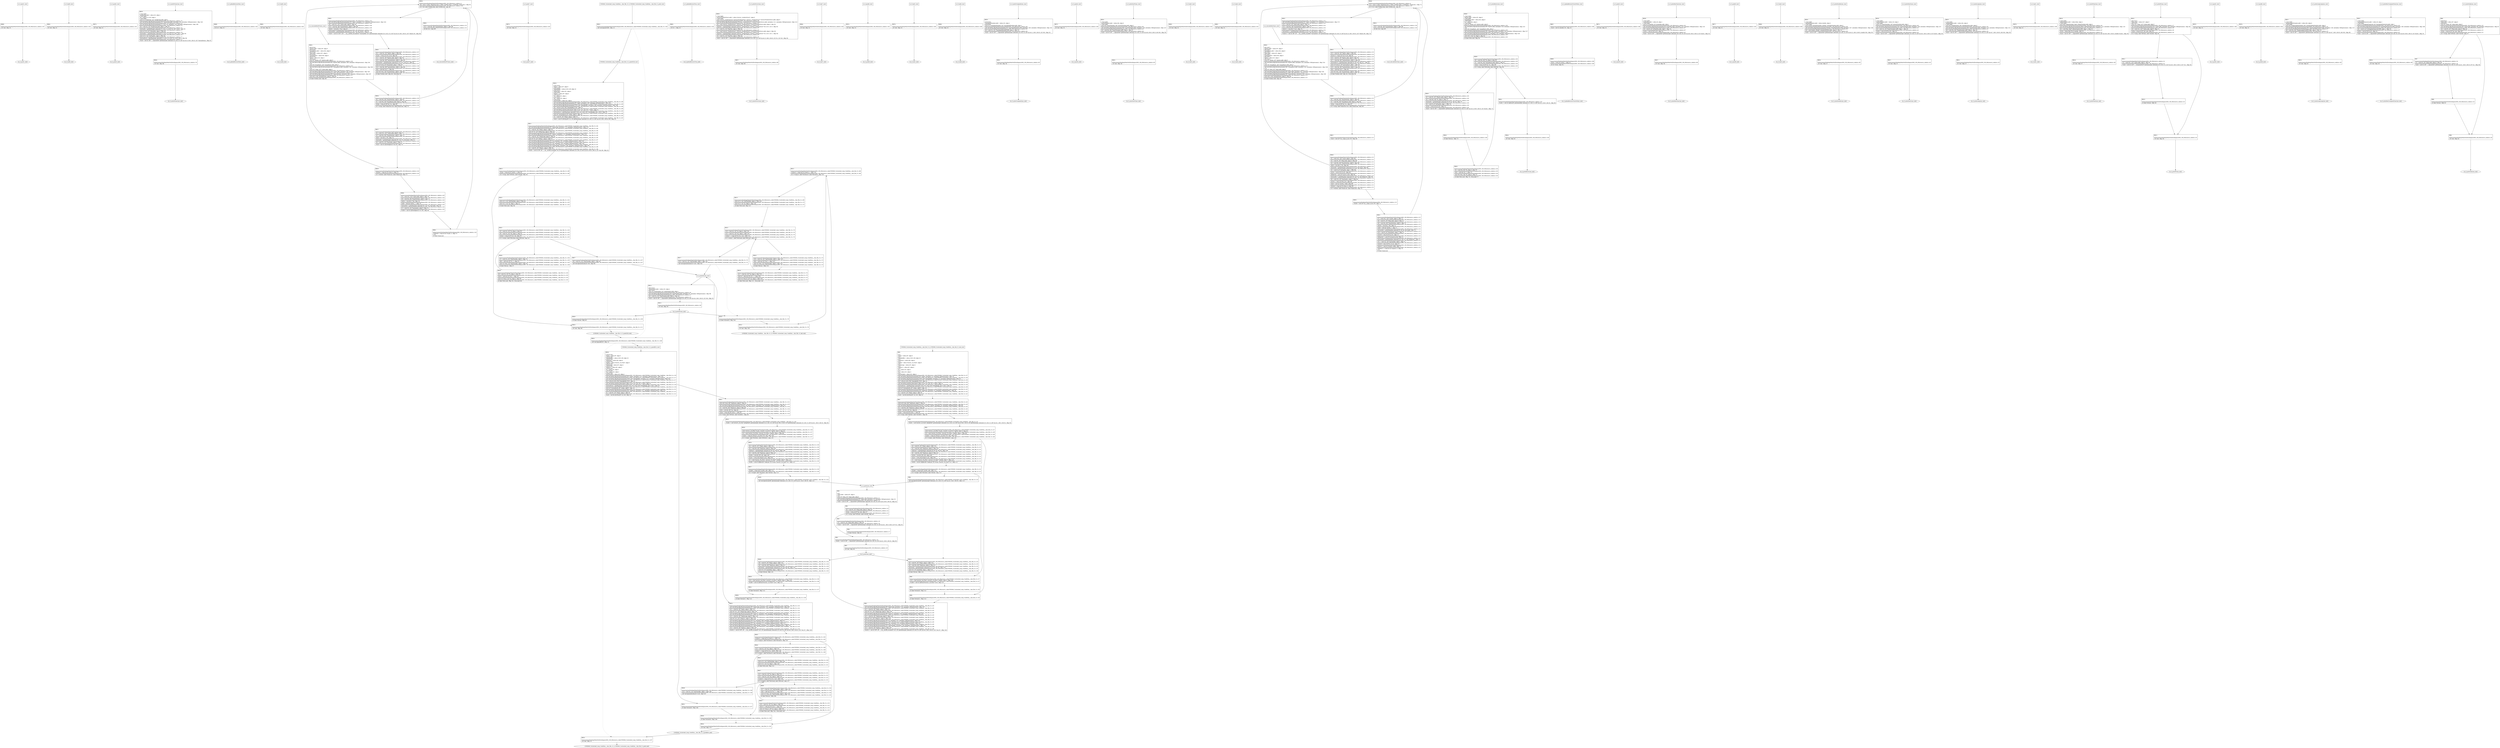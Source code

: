 digraph "icfg graph" {
BBio_ll_good1_end [label="{io_ll_good1_end}"];
BBio_ll_bad6_end [label="{io_ll_bad6_end}"];
BBio_ll_good5_end [label="{io_ll_good5_end}"];
BBio_ll_printWcharLine_end [label="{io_ll_printWcharLine_end}"];
BBio_ll_globalReturnsFalse_end [label="{io_ll_globalReturnsFalse_end}"];
BBio_ll_bad8_end [label="{io_ll_bad8_end}"];
BBio_ll_decodeHexWChars_end [label="{io_ll_decodeHexWChars_end}"];
BBio_ll_good7_end [label="{io_ll_good7_end}"];
BBCWE606_Unchecked_Loop_Condition__char_file_31_ll_CWE606_Unchecked_Loop_Condition__char_file_31_bad_end [label="{CWE606_Unchecked_Loop_Condition__char_file_31_ll_CWE606_Unchecked_Loop_Condition__char_file_31_bad_end}"];
BBio_ll_globalReturnsTrue_end [label="{io_ll_globalReturnsTrue_end}"];
BBio_ll_printStructLine_end [label="{io_ll_printStructLine_end}"];
BBio_ll_bad7_end [label="{io_ll_bad7_end}"];
BBio_ll_good6_end [label="{io_ll_good6_end}"];
BBio_ll_bad2_end [label="{io_ll_bad2_end}"];
BBio_ll_bad9_end [label="{io_ll_bad9_end}"];
BBio_ll_printUnsignedLine_end [label="{io_ll_printUnsignedLine_end}"];
BBio_ll_good4_end [label="{io_ll_good4_end}"];
BBio_ll_printSizeTLine_end [label="{io_ll_printSizeTLine_end}"];
BBio_ll_bad5_end [label="{io_ll_bad5_end}"];
BBCWE606_Unchecked_Loop_Condition__char_file_31_ll_goodG2B_end [label="{CWE606_Unchecked_Loop_Condition__char_file_31_ll_goodG2B_end}"];
BBio_ll_printLine_end [label="{io_ll_printLine_end}"];
BBio_ll_bad4_end [label="{io_ll_bad4_end}"];
BBio_ll_decodeHexChars_end [label="{io_ll_decodeHexChars_end}"];
BBio_ll_printBytesLine_end [label="{io_ll_printBytesLine_end}"];
BBio_ll_globalReturnsTrueOrFalse_end [label="{io_ll_globalReturnsTrueOrFalse_end}"];
BBCWE606_Unchecked_Loop_Condition__char_file_31_ll_CWE606_Unchecked_Loop_Condition__char_file_31_good_end [label="{CWE606_Unchecked_Loop_Condition__char_file_31_ll_CWE606_Unchecked_Loop_Condition__char_file_31_good_end}"];
BBio_ll_good3_end [label="{io_ll_good3_end}"];
BBio_ll_printHexCharLine_end [label="{io_ll_printHexCharLine_end}"];
BBio_ll_good9_end [label="{io_ll_good9_end}"];
BBCWE606_Unchecked_Loop_Condition__char_file_31_ll_goodB2G_end [label="{CWE606_Unchecked_Loop_Condition__char_file_31_ll_goodB2G_end}"];
BBio_ll_bad3_end [label="{io_ll_bad3_end}"];
BBio_ll_printDoubleLine_end [label="{io_ll_printDoubleLine_end}"];
BBio_ll_printShortLine_end [label="{io_ll_printShortLine_end}"];
BBio_ll_printLongLine_end [label="{io_ll_printLongLine_end}"];
BBio_ll_bad1_end [label="{io_ll_bad1_end}"];
BBio_ll_printFloatLine_end [label="{io_ll_printFloatLine_end}"];
BBio_ll_printWLine_end [label="{io_ll_printWLine_end}"];
BBio_ll_good2_end [label="{io_ll_good2_end}"];
BBio_ll_printIntLine_end [label="{io_ll_printIntLine_end}"];
BBio_ll_good8_end [label="{io_ll_good8_end}"];
BBio_ll_printLongLongLine_end [label="{io_ll_printLongLongLine_end}"];
BBio_ll_printHexUnsignedCharLine_end [label="{io_ll_printHexUnsignedCharLine_end}"];
BBio_ll_printSinkLine_end [label="{io_ll_printSinkLine_end}"];
BBio_ll_good1_start [label="{io_ll_good1_start}", shape=record];
io_ll_good1BB69 [label="{BB69:\l\l/home/raoxue/Desktop/MemVerif/workspace/000_109_094/source_code/io.c:187\l
  ret void, !dbg !52\l
}", shape=record];
BBio_ll_bad6_start [label="{io_ll_bad6_start}", shape=record];
io_ll_bad6BB83 [label="{BB83:\l\l/home/raoxue/Desktop/MemVerif/workspace/000_109_094/source_code/io.c:203\l
  ret void, !dbg !52\l
}", shape=record];
BBio_ll_good5_start [label="{io_ll_good5_start}", shape=record];
io_ll_good5BB73 [label="{BB73:\l\l/home/raoxue/Desktop/MemVerif/workspace/000_109_094/source_code/io.c:191\l
  ret void, !dbg !52\l
}", shape=record];
BBio_ll_printWcharLine_start [label="{io_ll_printWcharLine_start}", shape=record];
io_ll_printWcharLineBB28 [label="{BB28:\l\l/:756474880\l
  %wideChar.addr = alloca i32, align 4\l
/:756474880\l
  %s = alloca [2 x i32], align 4\l
/:756474880\l
  store i32 %wideChar, i32* %wideChar.addr, align 4\l
/home/raoxue/Desktop/MemVerif/workspace/000_109_094/source_code/io.c:70\l
  call void @llvm.dbg.declare(metadata i32* %wideChar.addr, metadata !162, metadata !DIExpression()), !dbg !163\l
/home/raoxue/Desktop/MemVerif/workspace/000_109_094/source_code/io.c:74\l
  call void @llvm.dbg.declare(metadata [2 x i32]* %s, metadata !164, metadata !DIExpression()), !dbg !168\l
/home/raoxue/Desktop/MemVerif/workspace/000_109_094/source_code/io.c:75\l
  %0 = load i32, i32* %wideChar.addr, align 4, !dbg !61\l
/home/raoxue/Desktop/MemVerif/workspace/000_109_094/source_code/io.c:75\l
  %arrayidx = getelementptr inbounds [2 x i32], [2 x i32]* %s, i64 0, i64 0, !dbg !62\l
/home/raoxue/Desktop/MemVerif/workspace/000_109_094/source_code/io.c:75\l
  store i32 %0, i32* %arrayidx, align 4, !dbg !63\l
/home/raoxue/Desktop/MemVerif/workspace/000_109_094/source_code/io.c:76\l
  %arrayidx1 = getelementptr inbounds [2 x i32], [2 x i32]* %s, i64 0, i64 1, !dbg !64\l
/home/raoxue/Desktop/MemVerif/workspace/000_109_094/source_code/io.c:76\l
  store i32 0, i32* %arrayidx1, align 4, !dbg !65\l
/home/raoxue/Desktop/MemVerif/workspace/000_109_094/source_code/io.c:77\l
  %arraydecay = getelementptr inbounds [2 x i32], [2 x i32]* %s, i64 0, i64 0, !dbg !66\l
/home/raoxue/Desktop/MemVerif/workspace/000_109_094/source_code/io.c:77\l
  %call = call i32 (i8*, ...) @printf(i8* getelementptr inbounds ([5 x i8], [5 x i8]* @.str.10, i64 0, i64 0), i32* %arraydecay), !dbg !67\l
}", shape=record];
io_ll_printWcharLineBB28 [label="{BB28:\l\l/:756474880\l
  %wideChar.addr = alloca i32, align 4\l
/:756474880\l
  %s = alloca [2 x i32], align 4\l
/:756474880\l
  store i32 %wideChar, i32* %wideChar.addr, align 4\l
/home/raoxue/Desktop/MemVerif/workspace/000_109_094/source_code/io.c:70\l
  call void @llvm.dbg.declare(metadata i32* %wideChar.addr, metadata !162, metadata !DIExpression()), !dbg !163\l
/home/raoxue/Desktop/MemVerif/workspace/000_109_094/source_code/io.c:74\l
  call void @llvm.dbg.declare(metadata [2 x i32]* %s, metadata !164, metadata !DIExpression()), !dbg !168\l
/home/raoxue/Desktop/MemVerif/workspace/000_109_094/source_code/io.c:75\l
  %0 = load i32, i32* %wideChar.addr, align 4, !dbg !61\l
/home/raoxue/Desktop/MemVerif/workspace/000_109_094/source_code/io.c:75\l
  %arrayidx = getelementptr inbounds [2 x i32], [2 x i32]* %s, i64 0, i64 0, !dbg !62\l
/home/raoxue/Desktop/MemVerif/workspace/000_109_094/source_code/io.c:75\l
  store i32 %0, i32* %arrayidx, align 4, !dbg !63\l
/home/raoxue/Desktop/MemVerif/workspace/000_109_094/source_code/io.c:76\l
  %arrayidx1 = getelementptr inbounds [2 x i32], [2 x i32]* %s, i64 0, i64 1, !dbg !64\l
/home/raoxue/Desktop/MemVerif/workspace/000_109_094/source_code/io.c:76\l
  store i32 0, i32* %arrayidx1, align 4, !dbg !65\l
/home/raoxue/Desktop/MemVerif/workspace/000_109_094/source_code/io.c:77\l
  %arraydecay = getelementptr inbounds [2 x i32], [2 x i32]* %s, i64 0, i64 0, !dbg !66\l
/home/raoxue/Desktop/MemVerif/workspace/000_109_094/source_code/io.c:77\l
  %call = call i32 (i8*, ...) @printf(i8* getelementptr inbounds ([5 x i8], [5 x i8]* @.str.10, i64 0, i64 0), i32* %arraydecay), !dbg !67\l
}", shape=record];
io_ll_printWcharLineBB29 [label="{BB29:\l\l/home/raoxue/Desktop/MemVerif/workspace/000_109_094/source_code/io.c:78\l
  ret void, !dbg !68\l
}", shape=record];
BBio_ll_globalReturnsFalse_start [label="{io_ll_globalReturnsFalse_start}", shape=record];
io_ll_globalReturnsFalseBB66 [label="{BB66:\l\l/home/raoxue/Desktop/MemVerif/workspace/000_109_094/source_code/io.c:163\l
  ret i32 0, !dbg !52\l
}", shape=record];
BBio_ll_bad8_start [label="{io_ll_bad8_start}", shape=record];
io_ll_bad8BB85 [label="{BB85:\l\l/home/raoxue/Desktop/MemVerif/workspace/000_109_094/source_code/io.c:205\l
  ret void, !dbg !52\l
}", shape=record];
BBio_ll_decodeHexWChars_start [label="{io_ll_decodeHexWChars_start}", shape=record];
io_ll_decodeHexWCharsBB55 [label="{BB55:\l\l/:90102344\l
  %bytes.addr = alloca i8*, align 8\l
/:90102344\l
  %numBytes.addr = alloca i64, align 8\l
/:90102344\l
  %hex.addr = alloca i32*, align 8\l
/:90102344\l
  %numWritten = alloca i64, align 8\l
/:90102344\l
  %byte = alloca i32, align 4\l
/:90102344\l
  store i8* %bytes, i8** %bytes.addr, align 8\l
/home/raoxue/Desktop/MemVerif/workspace/000_109_094/source_code/io.c:135\l
  call void @llvm.dbg.declare(metadata i8** %bytes.addr, metadata !290, metadata !DIExpression()), !dbg !291\l
/:135\l
  store i64 %numBytes, i64* %numBytes.addr, align 8\l
/home/raoxue/Desktop/MemVerif/workspace/000_109_094/source_code/io.c:135\l
  call void @llvm.dbg.declare(metadata i64* %numBytes.addr, metadata !292, metadata !DIExpression()), !dbg !293\l
/:135\l
  store i32* %hex, i32** %hex.addr, align 8\l
/home/raoxue/Desktop/MemVerif/workspace/000_109_094/source_code/io.c:135\l
  call void @llvm.dbg.declare(metadata i32** %hex.addr, metadata !294, metadata !DIExpression()), !dbg !295\l
/home/raoxue/Desktop/MemVerif/workspace/000_109_094/source_code/io.c:137\l
  call void @llvm.dbg.declare(metadata i64* %numWritten, metadata !296, metadata !DIExpression()), !dbg !297\l
/home/raoxue/Desktop/MemVerif/workspace/000_109_094/source_code/io.c:137\l
  store i64 0, i64* %numWritten, align 8, !dbg !65\l
/home/raoxue/Desktop/MemVerif/workspace/000_109_094/source_code/io.c:143\l
  br label %while.cond, !dbg !66\l
}", shape=record];
io_ll_decodeHexWCharsBB56 [label="{BB56:\l\l/home/raoxue/Desktop/MemVerif/workspace/000_109_094/source_code/io.c:143\l
  %0 = load i64, i64* %numWritten, align 8, !dbg !67\l
/home/raoxue/Desktop/MemVerif/workspace/000_109_094/source_code/io.c:143\l
  %1 = load i64, i64* %numBytes.addr, align 8, !dbg !68\l
/home/raoxue/Desktop/MemVerif/workspace/000_109_094/source_code/io.c:143\l
  %cmp = icmp ult i64 %0, %1, !dbg !69\l
/home/raoxue/Desktop/MemVerif/workspace/000_109_094/source_code/io.c:143\l
  br i1 %cmp, label %land.lhs.true, label %land.end, !dbg !70\l
}", shape=record];
io_ll_decodeHexWCharsBB57 [label="{BB57:\l\l/home/raoxue/Desktop/MemVerif/workspace/000_109_094/source_code/io.c:143\l
  %2 = load i32*, i32** %hex.addr, align 8, !dbg !71\l
/home/raoxue/Desktop/MemVerif/workspace/000_109_094/source_code/io.c:143\l
  %3 = load i64, i64* %numWritten, align 8, !dbg !72\l
/home/raoxue/Desktop/MemVerif/workspace/000_109_094/source_code/io.c:143\l
  %mul = mul i64 2, %3, !dbg !73\l
/home/raoxue/Desktop/MemVerif/workspace/000_109_094/source_code/io.c:143\l
  %arrayidx = getelementptr inbounds i32, i32* %2, i64 %mul, !dbg !71\l
/home/raoxue/Desktop/MemVerif/workspace/000_109_094/source_code/io.c:143\l
  %4 = load i32, i32* %arrayidx, align 4, !dbg !71\l
/home/raoxue/Desktop/MemVerif/workspace/000_109_094/source_code/io.c:143\l
  %call = call i32 @iswxdigit(i32 %4) #5, !dbg !74\l
}", shape=record];
io_ll_decodeHexWCharsBB57 [label="{BB57:\l\l/home/raoxue/Desktop/MemVerif/workspace/000_109_094/source_code/io.c:143\l
  %2 = load i32*, i32** %hex.addr, align 8, !dbg !71\l
/home/raoxue/Desktop/MemVerif/workspace/000_109_094/source_code/io.c:143\l
  %3 = load i64, i64* %numWritten, align 8, !dbg !72\l
/home/raoxue/Desktop/MemVerif/workspace/000_109_094/source_code/io.c:143\l
  %mul = mul i64 2, %3, !dbg !73\l
/home/raoxue/Desktop/MemVerif/workspace/000_109_094/source_code/io.c:143\l
  %arrayidx = getelementptr inbounds i32, i32* %2, i64 %mul, !dbg !71\l
/home/raoxue/Desktop/MemVerif/workspace/000_109_094/source_code/io.c:143\l
  %4 = load i32, i32* %arrayidx, align 4, !dbg !71\l
/home/raoxue/Desktop/MemVerif/workspace/000_109_094/source_code/io.c:143\l
  %call = call i32 @iswxdigit(i32 %4) #5, !dbg !74\l
}", shape=record];
io_ll_decodeHexWCharsBB59 [label="{BB59:\l\l/home/raoxue/Desktop/MemVerif/workspace/000_109_094/source_code/io.c:143\l
  %tobool = icmp ne i32 %call, 0, !dbg !74\l
/home/raoxue/Desktop/MemVerif/workspace/000_109_094/source_code/io.c:143\l
  br i1 %tobool, label %land.rhs, label %land.end, !dbg !75\l
}", shape=record];
io_ll_decodeHexWCharsBB60 [label="{BB60:\l\l/home/raoxue/Desktop/MemVerif/workspace/000_109_094/source_code/io.c:143\l
  %5 = load i32*, i32** %hex.addr, align 8, !dbg !76\l
/home/raoxue/Desktop/MemVerif/workspace/000_109_094/source_code/io.c:143\l
  %6 = load i64, i64* %numWritten, align 8, !dbg !77\l
/home/raoxue/Desktop/MemVerif/workspace/000_109_094/source_code/io.c:143\l
  %mul1 = mul i64 2, %6, !dbg !78\l
/home/raoxue/Desktop/MemVerif/workspace/000_109_094/source_code/io.c:143\l
  %add = add i64 %mul1, 1, !dbg !79\l
/home/raoxue/Desktop/MemVerif/workspace/000_109_094/source_code/io.c:143\l
  %arrayidx2 = getelementptr inbounds i32, i32* %5, i64 %add, !dbg !76\l
/home/raoxue/Desktop/MemVerif/workspace/000_109_094/source_code/io.c:143\l
  %7 = load i32, i32* %arrayidx2, align 4, !dbg !76\l
/home/raoxue/Desktop/MemVerif/workspace/000_109_094/source_code/io.c:143\l
  %call3 = call i32 @iswxdigit(i32 %7) #5, !dbg !80\l
}", shape=record];
io_ll_decodeHexWCharsBB60 [label="{BB60:\l\l/home/raoxue/Desktop/MemVerif/workspace/000_109_094/source_code/io.c:143\l
  %5 = load i32*, i32** %hex.addr, align 8, !dbg !76\l
/home/raoxue/Desktop/MemVerif/workspace/000_109_094/source_code/io.c:143\l
  %6 = load i64, i64* %numWritten, align 8, !dbg !77\l
/home/raoxue/Desktop/MemVerif/workspace/000_109_094/source_code/io.c:143\l
  %mul1 = mul i64 2, %6, !dbg !78\l
/home/raoxue/Desktop/MemVerif/workspace/000_109_094/source_code/io.c:143\l
  %add = add i64 %mul1, 1, !dbg !79\l
/home/raoxue/Desktop/MemVerif/workspace/000_109_094/source_code/io.c:143\l
  %arrayidx2 = getelementptr inbounds i32, i32* %5, i64 %add, !dbg !76\l
/home/raoxue/Desktop/MemVerif/workspace/000_109_094/source_code/io.c:143\l
  %7 = load i32, i32* %arrayidx2, align 4, !dbg !76\l
/home/raoxue/Desktop/MemVerif/workspace/000_109_094/source_code/io.c:143\l
  %call3 = call i32 @iswxdigit(i32 %7) #5, !dbg !80\l
}", shape=record];
io_ll_decodeHexWCharsBB61 [label="{BB61:\l\l/home/raoxue/Desktop/MemVerif/workspace/000_109_094/source_code/io.c:143\l
  %tobool4 = icmp ne i32 %call3, 0, !dbg !75\l
/:143\l
  br label %land.end\l
}", shape=record];
io_ll_decodeHexWCharsBB58 [label="{BB58:\l\l/home/raoxue/Desktop/MemVerif/workspace/000_109_094/source_code/io.c:0\l
  %8 = phi i1 [ false, %land.lhs.true ], [ false, %while.cond ], [ %tobool4, %land.rhs ], !dbg !81\l
/home/raoxue/Desktop/MemVerif/workspace/000_109_094/source_code/io.c:143\l
  br i1 %8, label %while.body, label %while.end, !dbg !66\l
}", shape=record];
io_ll_decodeHexWCharsBB62 [label="{BB62:\l\l/home/raoxue/Desktop/MemVerif/workspace/000_109_094/source_code/io.c:145\l
  call void @llvm.dbg.declare(metadata i32* %byte, metadata !314, metadata !DIExpression()), !dbg !316\l
/home/raoxue/Desktop/MemVerif/workspace/000_109_094/source_code/io.c:146\l
  %9 = load i32*, i32** %hex.addr, align 8, !dbg !85\l
/home/raoxue/Desktop/MemVerif/workspace/000_109_094/source_code/io.c:146\l
  %10 = load i64, i64* %numWritten, align 8, !dbg !86\l
/home/raoxue/Desktop/MemVerif/workspace/000_109_094/source_code/io.c:146\l
  %mul5 = mul i64 2, %10, !dbg !87\l
/home/raoxue/Desktop/MemVerif/workspace/000_109_094/source_code/io.c:146\l
  %arrayidx6 = getelementptr inbounds i32, i32* %9, i64 %mul5, !dbg !85\l
/home/raoxue/Desktop/MemVerif/workspace/000_109_094/source_code/io.c:146\l
  %call7 = call i32 (i32*, i32*, ...) @__isoc99_swscanf(i32* %arrayidx6, i32* getelementptr inbounds ([5 x i32], [5 x i32]* @.str.16, i64 0, i64 0), i32* %byte) #5, !dbg !88\l
}", shape=record];
io_ll_decodeHexWCharsBB62 [label="{BB62:\l\l/home/raoxue/Desktop/MemVerif/workspace/000_109_094/source_code/io.c:145\l
  call void @llvm.dbg.declare(metadata i32* %byte, metadata !314, metadata !DIExpression()), !dbg !316\l
/home/raoxue/Desktop/MemVerif/workspace/000_109_094/source_code/io.c:146\l
  %9 = load i32*, i32** %hex.addr, align 8, !dbg !85\l
/home/raoxue/Desktop/MemVerif/workspace/000_109_094/source_code/io.c:146\l
  %10 = load i64, i64* %numWritten, align 8, !dbg !86\l
/home/raoxue/Desktop/MemVerif/workspace/000_109_094/source_code/io.c:146\l
  %mul5 = mul i64 2, %10, !dbg !87\l
/home/raoxue/Desktop/MemVerif/workspace/000_109_094/source_code/io.c:146\l
  %arrayidx6 = getelementptr inbounds i32, i32* %9, i64 %mul5, !dbg !85\l
/home/raoxue/Desktop/MemVerif/workspace/000_109_094/source_code/io.c:146\l
  %call7 = call i32 (i32*, i32*, ...) @__isoc99_swscanf(i32* %arrayidx6, i32* getelementptr inbounds ([5 x i32], [5 x i32]* @.str.16, i64 0, i64 0), i32* %byte) #5, !dbg !88\l
}", shape=record];
io_ll_decodeHexWCharsBB64 [label="{BB64:\l\l/home/raoxue/Desktop/MemVerif/workspace/000_109_094/source_code/io.c:147\l
  %11 = load i32, i32* %byte, align 4, !dbg !89\l
/home/raoxue/Desktop/MemVerif/workspace/000_109_094/source_code/io.c:147\l
  %conv = trunc i32 %11 to i8, !dbg !90\l
/home/raoxue/Desktop/MemVerif/workspace/000_109_094/source_code/io.c:147\l
  %12 = load i8*, i8** %bytes.addr, align 8, !dbg !91\l
/home/raoxue/Desktop/MemVerif/workspace/000_109_094/source_code/io.c:147\l
  %13 = load i64, i64* %numWritten, align 8, !dbg !92\l
/home/raoxue/Desktop/MemVerif/workspace/000_109_094/source_code/io.c:147\l
  %arrayidx8 = getelementptr inbounds i8, i8* %12, i64 %13, !dbg !91\l
/home/raoxue/Desktop/MemVerif/workspace/000_109_094/source_code/io.c:147\l
  store i8 %conv, i8* %arrayidx8, align 1, !dbg !93\l
/home/raoxue/Desktop/MemVerif/workspace/000_109_094/source_code/io.c:148\l
  %14 = load i64, i64* %numWritten, align 8, !dbg !94\l
/home/raoxue/Desktop/MemVerif/workspace/000_109_094/source_code/io.c:148\l
  %inc = add i64 %14, 1, !dbg !94\l
/home/raoxue/Desktop/MemVerif/workspace/000_109_094/source_code/io.c:148\l
  store i64 %inc, i64* %numWritten, align 8, !dbg !94\l
/home/raoxue/Desktop/MemVerif/workspace/000_109_094/source_code/io.c:143\l
  br label %while.cond, !dbg !66, !llvm.loop !95\l
}", shape=record];
io_ll_decodeHexWCharsBB63 [label="{BB63:\l\l/home/raoxue/Desktop/MemVerif/workspace/000_109_094/source_code/io.c:151\l
  %15 = load i64, i64* %numWritten, align 8, !dbg !98\l
/home/raoxue/Desktop/MemVerif/workspace/000_109_094/source_code/io.c:151\l
  ret i64 %15, !dbg !99\l
}", shape=record];
BBio_ll_good7_start [label="{io_ll_good7_start}", shape=record];
io_ll_good7BB75 [label="{BB75:\l\l/home/raoxue/Desktop/MemVerif/workspace/000_109_094/source_code/io.c:193\l
  ret void, !dbg !52\l
}", shape=record];
BBCWE606_Unchecked_Loop_Condition__char_file_31_ll_CWE606_Unchecked_Loop_Condition__char_file_31_bad_start [label="{CWE606_Unchecked_Loop_Condition__char_file_31_ll_CWE606_Unchecked_Loop_Condition__char_file_31_bad_start}", shape=record];
CWE606_Unchecked_Loop_Condition__char_file_31_ll_CWE606_Unchecked_Loop_Condition__char_file_31_badBB0 [label="{BB0:\l\l/:415\l
  %data = alloca i8*, align 8\l
/:415\l
  %dataBuffer = alloca [100 x i8], align 16\l
/:415\l
  %dataLen = alloca i64, align 8\l
/:415\l
  %pFile = alloca %struct._IO_FILE*, align 8\l
/:415\l
  %dataCopy = alloca i8*, align 8\l
/:415\l
  %data12 = alloca i8*, align 8\l
/:415\l
  %i = alloca i32, align 4\l
/:415\l
  %n = alloca i32, align 4\l
/:415\l
  %intVariable = alloca i32, align 4\l
/home/raoxue/Desktop/MemVerif/workspace/000_109_094/source_code/CWE606_Unchecked_Loop_Condition__char_file_31.c:37\l
  call void @llvm.dbg.declare(metadata i8** %data, metadata !13, metadata !DIExpression()), !dbg !16\l
/home/raoxue/Desktop/MemVerif/workspace/000_109_094/source_code/CWE606_Unchecked_Loop_Condition__char_file_31.c:38\l
  call void @llvm.dbg.declare(metadata [100 x i8]* %dataBuffer, metadata !17, metadata !DIExpression()), !dbg !21\l
/home/raoxue/Desktop/MemVerif/workspace/000_109_094/source_code/CWE606_Unchecked_Loop_Condition__char_file_31.c:38\l
  %0 = bitcast [100 x i8]* %dataBuffer to i8*, !dbg !21\l
/home/raoxue/Desktop/MemVerif/workspace/000_109_094/source_code/CWE606_Unchecked_Loop_Condition__char_file_31.c:38\l
  call void @llvm.memset.p0i8.i64(i8* align 16 %0, i8 0, i64 100, i1 false), !dbg !21\l
/home/raoxue/Desktop/MemVerif/workspace/000_109_094/source_code/CWE606_Unchecked_Loop_Condition__char_file_31.c:39\l
  %arraydecay = getelementptr inbounds [100 x i8], [100 x i8]* %dataBuffer, i64 0, i64 0, !dbg !22\l
/home/raoxue/Desktop/MemVerif/workspace/000_109_094/source_code/CWE606_Unchecked_Loop_Condition__char_file_31.c:39\l
  store i8* %arraydecay, i8** %data, align 8, !dbg !23\l
/home/raoxue/Desktop/MemVerif/workspace/000_109_094/source_code/CWE606_Unchecked_Loop_Condition__char_file_31.c:42\l
  call void @llvm.dbg.declare(metadata i64* %dataLen, metadata !24, metadata !DIExpression()), !dbg !29\l
/home/raoxue/Desktop/MemVerif/workspace/000_109_094/source_code/CWE606_Unchecked_Loop_Condition__char_file_31.c:42\l
  %1 = load i8*, i8** %data, align 8, !dbg !30\l
/home/raoxue/Desktop/MemVerif/workspace/000_109_094/source_code/CWE606_Unchecked_Loop_Condition__char_file_31.c:42\l
  %call = call i64 @strlen(i8* %1) #6, !dbg !31\l
}", shape=record];
CWE606_Unchecked_Loop_Condition__char_file_31_ll_CWE606_Unchecked_Loop_Condition__char_file_31_badBB0 [label="{BB0:\l\l/:415\l
  %data = alloca i8*, align 8\l
/:415\l
  %dataBuffer = alloca [100 x i8], align 16\l
/:415\l
  %dataLen = alloca i64, align 8\l
/:415\l
  %pFile = alloca %struct._IO_FILE*, align 8\l
/:415\l
  %dataCopy = alloca i8*, align 8\l
/:415\l
  %data12 = alloca i8*, align 8\l
/:415\l
  %i = alloca i32, align 4\l
/:415\l
  %n = alloca i32, align 4\l
/:415\l
  %intVariable = alloca i32, align 4\l
/home/raoxue/Desktop/MemVerif/workspace/000_109_094/source_code/CWE606_Unchecked_Loop_Condition__char_file_31.c:37\l
  call void @llvm.dbg.declare(metadata i8** %data, metadata !13, metadata !DIExpression()), !dbg !16\l
/home/raoxue/Desktop/MemVerif/workspace/000_109_094/source_code/CWE606_Unchecked_Loop_Condition__char_file_31.c:38\l
  call void @llvm.dbg.declare(metadata [100 x i8]* %dataBuffer, metadata !17, metadata !DIExpression()), !dbg !21\l
/home/raoxue/Desktop/MemVerif/workspace/000_109_094/source_code/CWE606_Unchecked_Loop_Condition__char_file_31.c:38\l
  %0 = bitcast [100 x i8]* %dataBuffer to i8*, !dbg !21\l
/home/raoxue/Desktop/MemVerif/workspace/000_109_094/source_code/CWE606_Unchecked_Loop_Condition__char_file_31.c:38\l
  call void @llvm.memset.p0i8.i64(i8* align 16 %0, i8 0, i64 100, i1 false), !dbg !21\l
/home/raoxue/Desktop/MemVerif/workspace/000_109_094/source_code/CWE606_Unchecked_Loop_Condition__char_file_31.c:39\l
  %arraydecay = getelementptr inbounds [100 x i8], [100 x i8]* %dataBuffer, i64 0, i64 0, !dbg !22\l
/home/raoxue/Desktop/MemVerif/workspace/000_109_094/source_code/CWE606_Unchecked_Loop_Condition__char_file_31.c:39\l
  store i8* %arraydecay, i8** %data, align 8, !dbg !23\l
/home/raoxue/Desktop/MemVerif/workspace/000_109_094/source_code/CWE606_Unchecked_Loop_Condition__char_file_31.c:42\l
  call void @llvm.dbg.declare(metadata i64* %dataLen, metadata !24, metadata !DIExpression()), !dbg !29\l
/home/raoxue/Desktop/MemVerif/workspace/000_109_094/source_code/CWE606_Unchecked_Loop_Condition__char_file_31.c:42\l
  %1 = load i8*, i8** %data, align 8, !dbg !30\l
/home/raoxue/Desktop/MemVerif/workspace/000_109_094/source_code/CWE606_Unchecked_Loop_Condition__char_file_31.c:42\l
  %call = call i64 @strlen(i8* %1) #6, !dbg !31\l
}", shape=record];
CWE606_Unchecked_Loop_Condition__char_file_31_ll_CWE606_Unchecked_Loop_Condition__char_file_31_badBB1 [label="{BB1:\l\l/home/raoxue/Desktop/MemVerif/workspace/000_109_094/source_code/CWE606_Unchecked_Loop_Condition__char_file_31.c:42\l
  store i64 %call, i64* %dataLen, align 8, !dbg !29\l
/home/raoxue/Desktop/MemVerif/workspace/000_109_094/source_code/CWE606_Unchecked_Loop_Condition__char_file_31.c:43\l
  call void @llvm.dbg.declare(metadata %struct._IO_FILE** %pFile, metadata !32, metadata !DIExpression()), !dbg !89\l
/home/raoxue/Desktop/MemVerif/workspace/000_109_094/source_code/CWE606_Unchecked_Loop_Condition__char_file_31.c:45\l
  %2 = load i64, i64* %dataLen, align 8, !dbg !90\l
/home/raoxue/Desktop/MemVerif/workspace/000_109_094/source_code/CWE606_Unchecked_Loop_Condition__char_file_31.c:45\l
  %sub = sub i64 100, %2, !dbg !92\l
/home/raoxue/Desktop/MemVerif/workspace/000_109_094/source_code/CWE606_Unchecked_Loop_Condition__char_file_31.c:45\l
  %cmp = icmp ugt i64 %sub, 1, !dbg !93\l
/home/raoxue/Desktop/MemVerif/workspace/000_109_094/source_code/CWE606_Unchecked_Loop_Condition__char_file_31.c:45\l
  br i1 %cmp, label %if.then, label %if.end11, !dbg !94\l
}", shape=record];
CWE606_Unchecked_Loop_Condition__char_file_31_ll_CWE606_Unchecked_Loop_Condition__char_file_31_badBB2 [label="{BB2:\l\l/home/raoxue/Desktop/MemVerif/workspace/000_109_094/source_code/CWE606_Unchecked_Loop_Condition__char_file_31.c:47\l
  %call1 = call %struct._IO_FILE* @fopen(i8* getelementptr inbounds ([14 x i8], [14 x i8]* @.str, i64 0, i64 0), i8* getelementptr inbounds ([2 x i8], [2 x i8]* @.str.1, i64 0, i64 0)), !dbg !95\l
}", shape=record];
CWE606_Unchecked_Loop_Condition__char_file_31_ll_CWE606_Unchecked_Loop_Condition__char_file_31_badBB2 [label="{BB2:\l\l/home/raoxue/Desktop/MemVerif/workspace/000_109_094/source_code/CWE606_Unchecked_Loop_Condition__char_file_31.c:47\l
  %call1 = call %struct._IO_FILE* @fopen(i8* getelementptr inbounds ([14 x i8], [14 x i8]* @.str, i64 0, i64 0), i8* getelementptr inbounds ([2 x i8], [2 x i8]* @.str.1, i64 0, i64 0)), !dbg !95\l
}", shape=record];
CWE606_Unchecked_Loop_Condition__char_file_31_ll_CWE606_Unchecked_Loop_Condition__char_file_31_badBB4 [label="{BB4:\l\l/home/raoxue/Desktop/MemVerif/workspace/000_109_094/source_code/CWE606_Unchecked_Loop_Condition__char_file_31.c:47\l
  store %struct._IO_FILE* %call1, %struct._IO_FILE** %pFile, align 8, !dbg !97\l
/home/raoxue/Desktop/MemVerif/workspace/000_109_094/source_code/CWE606_Unchecked_Loop_Condition__char_file_31.c:48\l
  %3 = load %struct._IO_FILE*, %struct._IO_FILE** %pFile, align 8, !dbg !98\l
/home/raoxue/Desktop/MemVerif/workspace/000_109_094/source_code/CWE606_Unchecked_Loop_Condition__char_file_31.c:48\l
  %cmp2 = icmp ne %struct._IO_FILE* %3, null, !dbg !100\l
/home/raoxue/Desktop/MemVerif/workspace/000_109_094/source_code/CWE606_Unchecked_Loop_Condition__char_file_31.c:48\l
  br i1 %cmp2, label %if.then3, label %if.end10, !dbg !101\l
}", shape=record];
CWE606_Unchecked_Loop_Condition__char_file_31_ll_CWE606_Unchecked_Loop_Condition__char_file_31_badBB5 [label="{BB5:\l\l/home/raoxue/Desktop/MemVerif/workspace/000_109_094/source_code/CWE606_Unchecked_Loop_Condition__char_file_31.c:51\l
  %4 = load i8*, i8** %data, align 8, !dbg !102\l
/home/raoxue/Desktop/MemVerif/workspace/000_109_094/source_code/CWE606_Unchecked_Loop_Condition__char_file_31.c:51\l
  %5 = load i64, i64* %dataLen, align 8, !dbg !105\l
/home/raoxue/Desktop/MemVerif/workspace/000_109_094/source_code/CWE606_Unchecked_Loop_Condition__char_file_31.c:51\l
  %add.ptr = getelementptr inbounds i8, i8* %4, i64 %5, !dbg !106\l
/home/raoxue/Desktop/MemVerif/workspace/000_109_094/source_code/CWE606_Unchecked_Loop_Condition__char_file_31.c:51\l
  %6 = load i64, i64* %dataLen, align 8, !dbg !107\l
/home/raoxue/Desktop/MemVerif/workspace/000_109_094/source_code/CWE606_Unchecked_Loop_Condition__char_file_31.c:51\l
  %sub4 = sub i64 100, %6, !dbg !108\l
/home/raoxue/Desktop/MemVerif/workspace/000_109_094/source_code/CWE606_Unchecked_Loop_Condition__char_file_31.c:51\l
  %conv = trunc i64 %sub4 to i32, !dbg !109\l
/home/raoxue/Desktop/MemVerif/workspace/000_109_094/source_code/CWE606_Unchecked_Loop_Condition__char_file_31.c:51\l
  %7 = load %struct._IO_FILE*, %struct._IO_FILE** %pFile, align 8, !dbg !110\l
/home/raoxue/Desktop/MemVerif/workspace/000_109_094/source_code/CWE606_Unchecked_Loop_Condition__char_file_31.c:51\l
  %call5 = call i8* @fgets(i8* %add.ptr, i32 %conv, %struct._IO_FILE* %7), !dbg !111\l
}", shape=record];
CWE606_Unchecked_Loop_Condition__char_file_31_ll_CWE606_Unchecked_Loop_Condition__char_file_31_badBB5 [label="{BB5:\l\l/home/raoxue/Desktop/MemVerif/workspace/000_109_094/source_code/CWE606_Unchecked_Loop_Condition__char_file_31.c:51\l
  %4 = load i8*, i8** %data, align 8, !dbg !102\l
/home/raoxue/Desktop/MemVerif/workspace/000_109_094/source_code/CWE606_Unchecked_Loop_Condition__char_file_31.c:51\l
  %5 = load i64, i64* %dataLen, align 8, !dbg !105\l
/home/raoxue/Desktop/MemVerif/workspace/000_109_094/source_code/CWE606_Unchecked_Loop_Condition__char_file_31.c:51\l
  %add.ptr = getelementptr inbounds i8, i8* %4, i64 %5, !dbg !106\l
/home/raoxue/Desktop/MemVerif/workspace/000_109_094/source_code/CWE606_Unchecked_Loop_Condition__char_file_31.c:51\l
  %6 = load i64, i64* %dataLen, align 8, !dbg !107\l
/home/raoxue/Desktop/MemVerif/workspace/000_109_094/source_code/CWE606_Unchecked_Loop_Condition__char_file_31.c:51\l
  %sub4 = sub i64 100, %6, !dbg !108\l
/home/raoxue/Desktop/MemVerif/workspace/000_109_094/source_code/CWE606_Unchecked_Loop_Condition__char_file_31.c:51\l
  %conv = trunc i64 %sub4 to i32, !dbg !109\l
/home/raoxue/Desktop/MemVerif/workspace/000_109_094/source_code/CWE606_Unchecked_Loop_Condition__char_file_31.c:51\l
  %7 = load %struct._IO_FILE*, %struct._IO_FILE** %pFile, align 8, !dbg !110\l
/home/raoxue/Desktop/MemVerif/workspace/000_109_094/source_code/CWE606_Unchecked_Loop_Condition__char_file_31.c:51\l
  %call5 = call i8* @fgets(i8* %add.ptr, i32 %conv, %struct._IO_FILE* %7), !dbg !111\l
}", shape=record];
CWE606_Unchecked_Loop_Condition__char_file_31_ll_CWE606_Unchecked_Loop_Condition__char_file_31_badBB7 [label="{BB7:\l\l/home/raoxue/Desktop/MemVerif/workspace/000_109_094/source_code/CWE606_Unchecked_Loop_Condition__char_file_31.c:51\l
  %cmp6 = icmp eq i8* %call5, null, !dbg !112\l
/home/raoxue/Desktop/MemVerif/workspace/000_109_094/source_code/CWE606_Unchecked_Loop_Condition__char_file_31.c:51\l
  br i1 %cmp6, label %if.then8, label %if.end, !dbg !113\l
}", shape=record];
CWE606_Unchecked_Loop_Condition__char_file_31_ll_CWE606_Unchecked_Loop_Condition__char_file_31_badBB8 [label="{BB8:\l\l/home/raoxue/Desktop/MemVerif/workspace/000_109_094/source_code/CWE606_Unchecked_Loop_Condition__char_file_31.c:53\l
  call void @printLine(i8* getelementptr inbounds ([15 x i8], [15 x i8]* @.str.2, i64 0, i64 0)), !dbg !114\l
}", shape=record];
CWE606_Unchecked_Loop_Condition__char_file_31_ll_CWE606_Unchecked_Loop_Condition__char_file_31_badBB8 [label="{BB8:\l\l/home/raoxue/Desktop/MemVerif/workspace/000_109_094/source_code/CWE606_Unchecked_Loop_Condition__char_file_31.c:53\l
  call void @printLine(i8* getelementptr inbounds ([15 x i8], [15 x i8]* @.str.2, i64 0, i64 0)), !dbg !114\l
}", shape=record];
CWE606_Unchecked_Loop_Condition__char_file_31_ll_CWE606_Unchecked_Loop_Condition__char_file_31_badBB10 [label="{BB10:\l\l/home/raoxue/Desktop/MemVerif/workspace/000_109_094/source_code/CWE606_Unchecked_Loop_Condition__char_file_31.c:55\l
  %8 = load i8*, i8** %data, align 8, !dbg !116\l
/home/raoxue/Desktop/MemVerif/workspace/000_109_094/source_code/CWE606_Unchecked_Loop_Condition__char_file_31.c:55\l
  %9 = load i64, i64* %dataLen, align 8, !dbg !117\l
/home/raoxue/Desktop/MemVerif/workspace/000_109_094/source_code/CWE606_Unchecked_Loop_Condition__char_file_31.c:55\l
  %arrayidx = getelementptr inbounds i8, i8* %8, i64 %9, !dbg !116\l
/home/raoxue/Desktop/MemVerif/workspace/000_109_094/source_code/CWE606_Unchecked_Loop_Condition__char_file_31.c:55\l
  store i8 0, i8* %arrayidx, align 1, !dbg !118\l
/home/raoxue/Desktop/MemVerif/workspace/000_109_094/source_code/CWE606_Unchecked_Loop_Condition__char_file_31.c:56\l
  br label %if.end, !dbg !119\l
}", shape=record];
CWE606_Unchecked_Loop_Condition__char_file_31_ll_CWE606_Unchecked_Loop_Condition__char_file_31_badBB9 [label="{BB9:\l\l/home/raoxue/Desktop/MemVerif/workspace/000_109_094/source_code/CWE606_Unchecked_Loop_Condition__char_file_31.c:57\l
  %10 = load %struct._IO_FILE*, %struct._IO_FILE** %pFile, align 8, !dbg !120\l
/home/raoxue/Desktop/MemVerif/workspace/000_109_094/source_code/CWE606_Unchecked_Loop_Condition__char_file_31.c:57\l
  %call9 = call i32 @fclose(%struct._IO_FILE* %10), !dbg !121\l
}", shape=record];
CWE606_Unchecked_Loop_Condition__char_file_31_ll_CWE606_Unchecked_Loop_Condition__char_file_31_badBB9 [label="{BB9:\l\l/home/raoxue/Desktop/MemVerif/workspace/000_109_094/source_code/CWE606_Unchecked_Loop_Condition__char_file_31.c:57\l
  %10 = load %struct._IO_FILE*, %struct._IO_FILE** %pFile, align 8, !dbg !120\l
/home/raoxue/Desktop/MemVerif/workspace/000_109_094/source_code/CWE606_Unchecked_Loop_Condition__char_file_31.c:57\l
  %call9 = call i32 @fclose(%struct._IO_FILE* %10), !dbg !121\l
}", shape=record];
CWE606_Unchecked_Loop_Condition__char_file_31_ll_CWE606_Unchecked_Loop_Condition__char_file_31_badBB11 [label="{BB11:\l\l/home/raoxue/Desktop/MemVerif/workspace/000_109_094/source_code/CWE606_Unchecked_Loop_Condition__char_file_31.c:58\l
  br label %if.end10, !dbg !122\l
}", shape=record];
CWE606_Unchecked_Loop_Condition__char_file_31_ll_CWE606_Unchecked_Loop_Condition__char_file_31_badBB6 [label="{BB6:\l\l/home/raoxue/Desktop/MemVerif/workspace/000_109_094/source_code/CWE606_Unchecked_Loop_Condition__char_file_31.c:59\l
  br label %if.end11, !dbg !123\l
}", shape=record];
CWE606_Unchecked_Loop_Condition__char_file_31_ll_CWE606_Unchecked_Loop_Condition__char_file_31_badBB3 [label="{BB3:\l\l/home/raoxue/Desktop/MemVerif/workspace/000_109_094/source_code/CWE606_Unchecked_Loop_Condition__char_file_31.c:62\l
  call void @llvm.dbg.declare(metadata i8** %dataCopy, metadata !124, metadata !DIExpression()), !dbg !126\l
/home/raoxue/Desktop/MemVerif/workspace/000_109_094/source_code/CWE606_Unchecked_Loop_Condition__char_file_31.c:62\l
  %11 = load i8*, i8** %data, align 8, !dbg !127\l
/home/raoxue/Desktop/MemVerif/workspace/000_109_094/source_code/CWE606_Unchecked_Loop_Condition__char_file_31.c:62\l
  store i8* %11, i8** %dataCopy, align 8, !dbg !126\l
/home/raoxue/Desktop/MemVerif/workspace/000_109_094/source_code/CWE606_Unchecked_Loop_Condition__char_file_31.c:63\l
  call void @llvm.dbg.declare(metadata i8** %data12, metadata !128, metadata !DIExpression()), !dbg !129\l
/home/raoxue/Desktop/MemVerif/workspace/000_109_094/source_code/CWE606_Unchecked_Loop_Condition__char_file_31.c:63\l
  %12 = load i8*, i8** %dataCopy, align 8, !dbg !130\l
/home/raoxue/Desktop/MemVerif/workspace/000_109_094/source_code/CWE606_Unchecked_Loop_Condition__char_file_31.c:63\l
  store i8* %12, i8** %data12, align 8, !dbg !129\l
/home/raoxue/Desktop/MemVerif/workspace/000_109_094/source_code/CWE606_Unchecked_Loop_Condition__char_file_31.c:65\l
  call void @llvm.dbg.declare(metadata i32* %i, metadata !131, metadata !DIExpression()), !dbg !133\l
/home/raoxue/Desktop/MemVerif/workspace/000_109_094/source_code/CWE606_Unchecked_Loop_Condition__char_file_31.c:65\l
  call void @llvm.dbg.declare(metadata i32* %n, metadata !134, metadata !DIExpression()), !dbg !135\l
/home/raoxue/Desktop/MemVerif/workspace/000_109_094/source_code/CWE606_Unchecked_Loop_Condition__char_file_31.c:65\l
  call void @llvm.dbg.declare(metadata i32* %intVariable, metadata !136, metadata !DIExpression()), !dbg !137\l
/home/raoxue/Desktop/MemVerif/workspace/000_109_094/source_code/CWE606_Unchecked_Loop_Condition__char_file_31.c:66\l
  %13 = load i8*, i8** %data12, align 8, !dbg !138\l
/home/raoxue/Desktop/MemVerif/workspace/000_109_094/source_code/CWE606_Unchecked_Loop_Condition__char_file_31.c:66\l
  %call13 = call i32 (i8*, i8*, ...) @__isoc99_sscanf(i8* %13, i8* getelementptr inbounds ([3 x i8], [3 x i8]* @.str.3, i64 0, i64 0), i32* %n) #7, !dbg !140\l
}", shape=record];
CWE606_Unchecked_Loop_Condition__char_file_31_ll_CWE606_Unchecked_Loop_Condition__char_file_31_badBB3 [label="{BB3:\l\l/home/raoxue/Desktop/MemVerif/workspace/000_109_094/source_code/CWE606_Unchecked_Loop_Condition__char_file_31.c:62\l
  call void @llvm.dbg.declare(metadata i8** %dataCopy, metadata !124, metadata !DIExpression()), !dbg !126\l
/home/raoxue/Desktop/MemVerif/workspace/000_109_094/source_code/CWE606_Unchecked_Loop_Condition__char_file_31.c:62\l
  %11 = load i8*, i8** %data, align 8, !dbg !127\l
/home/raoxue/Desktop/MemVerif/workspace/000_109_094/source_code/CWE606_Unchecked_Loop_Condition__char_file_31.c:62\l
  store i8* %11, i8** %dataCopy, align 8, !dbg !126\l
/home/raoxue/Desktop/MemVerif/workspace/000_109_094/source_code/CWE606_Unchecked_Loop_Condition__char_file_31.c:63\l
  call void @llvm.dbg.declare(metadata i8** %data12, metadata !128, metadata !DIExpression()), !dbg !129\l
/home/raoxue/Desktop/MemVerif/workspace/000_109_094/source_code/CWE606_Unchecked_Loop_Condition__char_file_31.c:63\l
  %12 = load i8*, i8** %dataCopy, align 8, !dbg !130\l
/home/raoxue/Desktop/MemVerif/workspace/000_109_094/source_code/CWE606_Unchecked_Loop_Condition__char_file_31.c:63\l
  store i8* %12, i8** %data12, align 8, !dbg !129\l
/home/raoxue/Desktop/MemVerif/workspace/000_109_094/source_code/CWE606_Unchecked_Loop_Condition__char_file_31.c:65\l
  call void @llvm.dbg.declare(metadata i32* %i, metadata !131, metadata !DIExpression()), !dbg !133\l
/home/raoxue/Desktop/MemVerif/workspace/000_109_094/source_code/CWE606_Unchecked_Loop_Condition__char_file_31.c:65\l
  call void @llvm.dbg.declare(metadata i32* %n, metadata !134, metadata !DIExpression()), !dbg !135\l
/home/raoxue/Desktop/MemVerif/workspace/000_109_094/source_code/CWE606_Unchecked_Loop_Condition__char_file_31.c:65\l
  call void @llvm.dbg.declare(metadata i32* %intVariable, metadata !136, metadata !DIExpression()), !dbg !137\l
/home/raoxue/Desktop/MemVerif/workspace/000_109_094/source_code/CWE606_Unchecked_Loop_Condition__char_file_31.c:66\l
  %13 = load i8*, i8** %data12, align 8, !dbg !138\l
/home/raoxue/Desktop/MemVerif/workspace/000_109_094/source_code/CWE606_Unchecked_Loop_Condition__char_file_31.c:66\l
  %call13 = call i32 (i8*, i8*, ...) @__isoc99_sscanf(i8* %13, i8* getelementptr inbounds ([3 x i8], [3 x i8]* @.str.3, i64 0, i64 0), i32* %n) #7, !dbg !140\l
}", shape=record];
CWE606_Unchecked_Loop_Condition__char_file_31_ll_CWE606_Unchecked_Loop_Condition__char_file_31_badBB12 [label="{BB12:\l\l/home/raoxue/Desktop/MemVerif/workspace/000_109_094/source_code/CWE606_Unchecked_Loop_Condition__char_file_31.c:66\l
  %cmp14 = icmp eq i32 %call13, 1, !dbg !141\l
/home/raoxue/Desktop/MemVerif/workspace/000_109_094/source_code/CWE606_Unchecked_Loop_Condition__char_file_31.c:66\l
  br i1 %cmp14, label %if.then16, label %if.end20, !dbg !142\l
}", shape=record];
CWE606_Unchecked_Loop_Condition__char_file_31_ll_CWE606_Unchecked_Loop_Condition__char_file_31_badBB13 [label="{BB13:\l\l/home/raoxue/Desktop/MemVerif/workspace/000_109_094/source_code/CWE606_Unchecked_Loop_Condition__char_file_31.c:69\l
  store i32 0, i32* %intVariable, align 4, !dbg !143\l
/home/raoxue/Desktop/MemVerif/workspace/000_109_094/source_code/CWE606_Unchecked_Loop_Condition__char_file_31.c:70\l
  store i32 0, i32* %i, align 4, !dbg !145\l
/home/raoxue/Desktop/MemVerif/workspace/000_109_094/source_code/CWE606_Unchecked_Loop_Condition__char_file_31.c:70\l
  br label %for.cond, !dbg !147\l
}", shape=record];
CWE606_Unchecked_Loop_Condition__char_file_31_ll_CWE606_Unchecked_Loop_Condition__char_file_31_badBB15 [label="{BB15:\l\l/home/raoxue/Desktop/MemVerif/workspace/000_109_094/source_code/CWE606_Unchecked_Loop_Condition__char_file_31.c:70\l
  %14 = load i32, i32* %i, align 4, !dbg !148\l
/home/raoxue/Desktop/MemVerif/workspace/000_109_094/source_code/CWE606_Unchecked_Loop_Condition__char_file_31.c:70\l
  %15 = load i32, i32* %n, align 4, !dbg !150\l
/home/raoxue/Desktop/MemVerif/workspace/000_109_094/source_code/CWE606_Unchecked_Loop_Condition__char_file_31.c:70\l
  %cmp17 = icmp slt i32 %14, %15, !dbg !151\l
/home/raoxue/Desktop/MemVerif/workspace/000_109_094/source_code/CWE606_Unchecked_Loop_Condition__char_file_31.c:70\l
  br i1 %cmp17, label %for.body, label %for.end, !dbg !152\l
}", shape=record];
CWE606_Unchecked_Loop_Condition__char_file_31_ll_CWE606_Unchecked_Loop_Condition__char_file_31_badBB16 [label="{BB16:\l\l/home/raoxue/Desktop/MemVerif/workspace/000_109_094/source_code/CWE606_Unchecked_Loop_Condition__char_file_31.c:73\l
  %16 = load i32, i32* %intVariable, align 4, !dbg !153\l
/home/raoxue/Desktop/MemVerif/workspace/000_109_094/source_code/CWE606_Unchecked_Loop_Condition__char_file_31.c:73\l
  %inc = add nsw i32 %16, 1, !dbg !153\l
/home/raoxue/Desktop/MemVerif/workspace/000_109_094/source_code/CWE606_Unchecked_Loop_Condition__char_file_31.c:73\l
  store i32 %inc, i32* %intVariable, align 4, !dbg !153\l
/home/raoxue/Desktop/MemVerif/workspace/000_109_094/source_code/CWE606_Unchecked_Loop_Condition__char_file_31.c:74\l
  br label %for.inc, !dbg !155\l
}", shape=record];
CWE606_Unchecked_Loop_Condition__char_file_31_ll_CWE606_Unchecked_Loop_Condition__char_file_31_badBB18 [label="{BB18:\l\l/home/raoxue/Desktop/MemVerif/workspace/000_109_094/source_code/CWE606_Unchecked_Loop_Condition__char_file_31.c:70\l
  %17 = load i32, i32* %i, align 4, !dbg !156\l
/home/raoxue/Desktop/MemVerif/workspace/000_109_094/source_code/CWE606_Unchecked_Loop_Condition__char_file_31.c:70\l
  %inc19 = add nsw i32 %17, 1, !dbg !156\l
/home/raoxue/Desktop/MemVerif/workspace/000_109_094/source_code/CWE606_Unchecked_Loop_Condition__char_file_31.c:70\l
  store i32 %inc19, i32* %i, align 4, !dbg !156\l
/home/raoxue/Desktop/MemVerif/workspace/000_109_094/source_code/CWE606_Unchecked_Loop_Condition__char_file_31.c:70\l
  br label %for.cond, !dbg !157, !llvm.loop !158\l
}", shape=record];
CWE606_Unchecked_Loop_Condition__char_file_31_ll_CWE606_Unchecked_Loop_Condition__char_file_31_badBB17 [label="{BB17:\l\l/home/raoxue/Desktop/MemVerif/workspace/000_109_094/source_code/CWE606_Unchecked_Loop_Condition__char_file_31.c:75\l
  %18 = load i32, i32* %intVariable, align 4, !dbg !161\l
/home/raoxue/Desktop/MemVerif/workspace/000_109_094/source_code/CWE606_Unchecked_Loop_Condition__char_file_31.c:75\l
  call void @printIntLine(i32 %18), !dbg !162\l
}", shape=record];
CWE606_Unchecked_Loop_Condition__char_file_31_ll_CWE606_Unchecked_Loop_Condition__char_file_31_badBB17 [label="{BB17:\l\l/home/raoxue/Desktop/MemVerif/workspace/000_109_094/source_code/CWE606_Unchecked_Loop_Condition__char_file_31.c:75\l
  %18 = load i32, i32* %intVariable, align 4, !dbg !161\l
/home/raoxue/Desktop/MemVerif/workspace/000_109_094/source_code/CWE606_Unchecked_Loop_Condition__char_file_31.c:75\l
  call void @printIntLine(i32 %18), !dbg !162\l
}", shape=record];
CWE606_Unchecked_Loop_Condition__char_file_31_ll_CWE606_Unchecked_Loop_Condition__char_file_31_badBB19 [label="{BB19:\l\l/home/raoxue/Desktop/MemVerif/workspace/000_109_094/source_code/CWE606_Unchecked_Loop_Condition__char_file_31.c:76\l
  br label %if.end20, !dbg !163\l
}", shape=record];
CWE606_Unchecked_Loop_Condition__char_file_31_ll_CWE606_Unchecked_Loop_Condition__char_file_31_badBB14 [label="{BB14:\l\l/home/raoxue/Desktop/MemVerif/workspace/000_109_094/source_code/CWE606_Unchecked_Loop_Condition__char_file_31.c:79\l
  ret void, !dbg !164\l
}", shape=record];
BBio_ll_globalReturnsTrue_start [label="{io_ll_globalReturnsTrue_start}", shape=record];
io_ll_globalReturnsTrueBB65 [label="{BB65:\l\l/home/raoxue/Desktop/MemVerif/workspace/000_109_094/source_code/io.c:158\l
  ret i32 1, !dbg !52\l
}", shape=record];
BBio_ll_printStructLine_start [label="{io_ll_printStructLine_start}", shape=record];
io_ll_printStructLineBB36 [label="{BB36:\l\l/:756474880\l
  %structTwoIntsStruct.addr = alloca %struct._twoIntsStruct*, align 8\l
/:756474880\l
  store %struct._twoIntsStruct* %structTwoIntsStruct, %struct._twoIntsStruct** %structTwoIntsStruct.addr, align 8\l
/home/raoxue/Desktop/MemVerif/workspace/000_109_094/source_code/io.c:95\l
  call void @llvm.dbg.declare(metadata %struct._twoIntsStruct** %structTwoIntsStruct.addr, metadata !212, metadata !DIExpression()), !dbg !213\l
/home/raoxue/Desktop/MemVerif/workspace/000_109_094/source_code/io.c:97\l
  %0 = load %struct._twoIntsStruct*, %struct._twoIntsStruct** %structTwoIntsStruct.addr, align 8, !dbg !61\l
/home/raoxue/Desktop/MemVerif/workspace/000_109_094/source_code/io.c:97\l
  %intOne = getelementptr inbounds %struct._twoIntsStruct, %struct._twoIntsStruct* %0, i32 0, i32 0, !dbg !62\l
/home/raoxue/Desktop/MemVerif/workspace/000_109_094/source_code/io.c:97\l
  %1 = load i32, i32* %intOne, align 4, !dbg !62\l
/home/raoxue/Desktop/MemVerif/workspace/000_109_094/source_code/io.c:97\l
  %2 = load %struct._twoIntsStruct*, %struct._twoIntsStruct** %structTwoIntsStruct.addr, align 8, !dbg !63\l
/home/raoxue/Desktop/MemVerif/workspace/000_109_094/source_code/io.c:97\l
  %intTwo = getelementptr inbounds %struct._twoIntsStruct, %struct._twoIntsStruct* %2, i32 0, i32 1, !dbg !64\l
/home/raoxue/Desktop/MemVerif/workspace/000_109_094/source_code/io.c:97\l
  %3 = load i32, i32* %intTwo, align 4, !dbg !64\l
/home/raoxue/Desktop/MemVerif/workspace/000_109_094/source_code/io.c:97\l
  %call = call i32 (i8*, ...) @printf(i8* getelementptr inbounds ([10 x i8], [10 x i8]* @.str.13, i64 0, i64 0), i32 %1, i32 %3), !dbg !65\l
}", shape=record];
io_ll_printStructLineBB36 [label="{BB36:\l\l/:756474880\l
  %structTwoIntsStruct.addr = alloca %struct._twoIntsStruct*, align 8\l
/:756474880\l
  store %struct._twoIntsStruct* %structTwoIntsStruct, %struct._twoIntsStruct** %structTwoIntsStruct.addr, align 8\l
/home/raoxue/Desktop/MemVerif/workspace/000_109_094/source_code/io.c:95\l
  call void @llvm.dbg.declare(metadata %struct._twoIntsStruct** %structTwoIntsStruct.addr, metadata !212, metadata !DIExpression()), !dbg !213\l
/home/raoxue/Desktop/MemVerif/workspace/000_109_094/source_code/io.c:97\l
  %0 = load %struct._twoIntsStruct*, %struct._twoIntsStruct** %structTwoIntsStruct.addr, align 8, !dbg !61\l
/home/raoxue/Desktop/MemVerif/workspace/000_109_094/source_code/io.c:97\l
  %intOne = getelementptr inbounds %struct._twoIntsStruct, %struct._twoIntsStruct* %0, i32 0, i32 0, !dbg !62\l
/home/raoxue/Desktop/MemVerif/workspace/000_109_094/source_code/io.c:97\l
  %1 = load i32, i32* %intOne, align 4, !dbg !62\l
/home/raoxue/Desktop/MemVerif/workspace/000_109_094/source_code/io.c:97\l
  %2 = load %struct._twoIntsStruct*, %struct._twoIntsStruct** %structTwoIntsStruct.addr, align 8, !dbg !63\l
/home/raoxue/Desktop/MemVerif/workspace/000_109_094/source_code/io.c:97\l
  %intTwo = getelementptr inbounds %struct._twoIntsStruct, %struct._twoIntsStruct* %2, i32 0, i32 1, !dbg !64\l
/home/raoxue/Desktop/MemVerif/workspace/000_109_094/source_code/io.c:97\l
  %3 = load i32, i32* %intTwo, align 4, !dbg !64\l
/home/raoxue/Desktop/MemVerif/workspace/000_109_094/source_code/io.c:97\l
  %call = call i32 (i8*, ...) @printf(i8* getelementptr inbounds ([10 x i8], [10 x i8]* @.str.13, i64 0, i64 0), i32 %1, i32 %3), !dbg !65\l
}", shape=record];
io_ll_printStructLineBB37 [label="{BB37:\l\l/home/raoxue/Desktop/MemVerif/workspace/000_109_094/source_code/io.c:98\l
  ret void, !dbg !66\l
}", shape=record];
BBio_ll_bad7_start [label="{io_ll_bad7_start}", shape=record];
io_ll_bad7BB84 [label="{BB84:\l\l/home/raoxue/Desktop/MemVerif/workspace/000_109_094/source_code/io.c:204\l
  ret void, !dbg !52\l
}", shape=record];
BBio_ll_good6_start [label="{io_ll_good6_start}", shape=record];
io_ll_good6BB74 [label="{BB74:\l\l/home/raoxue/Desktop/MemVerif/workspace/000_109_094/source_code/io.c:192\l
  ret void, !dbg !52\l
}", shape=record];
BBio_ll_bad2_start [label="{io_ll_bad2_start}", shape=record];
io_ll_bad2BB79 [label="{BB79:\l\l/home/raoxue/Desktop/MemVerif/workspace/000_109_094/source_code/io.c:199\l
  ret void, !dbg !52\l
}", shape=record];
BBio_ll_bad9_start [label="{io_ll_bad9_start}", shape=record];
io_ll_bad9BB86 [label="{BB86:\l\l/home/raoxue/Desktop/MemVerif/workspace/000_109_094/source_code/io.c:206\l
  ret void, !dbg !52\l
}", shape=record];
BBio_ll_printUnsignedLine_start [label="{io_ll_printUnsignedLine_start}", shape=record];
io_ll_printUnsignedLineBB30 [label="{BB30:\l\l/:90263384\l
  %unsignedNumber.addr = alloca i32, align 4\l
/:90263384\l
  store i32 %unsignedNumber, i32* %unsignedNumber.addr, align 4\l
/home/raoxue/Desktop/MemVerif/workspace/000_109_094/source_code/io.c:80\l
  call void @llvm.dbg.declare(metadata i32* %unsignedNumber.addr, metadata !180, metadata !DIExpression()), !dbg !181\l
/home/raoxue/Desktop/MemVerif/workspace/000_109_094/source_code/io.c:82\l
  %0 = load i32, i32* %unsignedNumber.addr, align 4, !dbg !54\l
/home/raoxue/Desktop/MemVerif/workspace/000_109_094/source_code/io.c:82\l
  %call = call i32 (i8*, ...) @printf(i8* getelementptr inbounds ([4 x i8], [4 x i8]* @.str.11, i64 0, i64 0), i32 %0), !dbg !55\l
}", shape=record];
io_ll_printUnsignedLineBB30 [label="{BB30:\l\l/:90263384\l
  %unsignedNumber.addr = alloca i32, align 4\l
/:90263384\l
  store i32 %unsignedNumber, i32* %unsignedNumber.addr, align 4\l
/home/raoxue/Desktop/MemVerif/workspace/000_109_094/source_code/io.c:80\l
  call void @llvm.dbg.declare(metadata i32* %unsignedNumber.addr, metadata !180, metadata !DIExpression()), !dbg !181\l
/home/raoxue/Desktop/MemVerif/workspace/000_109_094/source_code/io.c:82\l
  %0 = load i32, i32* %unsignedNumber.addr, align 4, !dbg !54\l
/home/raoxue/Desktop/MemVerif/workspace/000_109_094/source_code/io.c:82\l
  %call = call i32 (i8*, ...) @printf(i8* getelementptr inbounds ([4 x i8], [4 x i8]* @.str.11, i64 0, i64 0), i32 %0), !dbg !55\l
}", shape=record];
io_ll_printUnsignedLineBB31 [label="{BB31:\l\l/home/raoxue/Desktop/MemVerif/workspace/000_109_094/source_code/io.c:83\l
  ret void, !dbg !56\l
}", shape=record];
BBio_ll_good4_start [label="{io_ll_good4_start}", shape=record];
io_ll_good4BB72 [label="{BB72:\l\l/home/raoxue/Desktop/MemVerif/workspace/000_109_094/source_code/io.c:190\l
  ret void, !dbg !52\l
}", shape=record];
BBio_ll_printSizeTLine_start [label="{io_ll_printSizeTLine_start}", shape=record];
io_ll_printSizeTLineBB24 [label="{BB24:\l\l/:756474880\l
  %sizeTNumber.addr = alloca i64, align 8\l
/:756474880\l
  store i64 %sizeTNumber, i64* %sizeTNumber.addr, align 8\l
/home/raoxue/Desktop/MemVerif/workspace/000_109_094/source_code/io.c:60\l
  call void @llvm.dbg.declare(metadata i64* %sizeTNumber.addr, metadata !146, metadata !DIExpression()), !dbg !147\l
/home/raoxue/Desktop/MemVerif/workspace/000_109_094/source_code/io.c:62\l
  %0 = load i64, i64* %sizeTNumber.addr, align 8, !dbg !57\l
/home/raoxue/Desktop/MemVerif/workspace/000_109_094/source_code/io.c:62\l
  %call = call i32 (i8*, ...) @printf(i8* getelementptr inbounds ([5 x i8], [5 x i8]* @.str.8, i64 0, i64 0), i64 %0), !dbg !58\l
}", shape=record];
io_ll_printSizeTLineBB24 [label="{BB24:\l\l/:756474880\l
  %sizeTNumber.addr = alloca i64, align 8\l
/:756474880\l
  store i64 %sizeTNumber, i64* %sizeTNumber.addr, align 8\l
/home/raoxue/Desktop/MemVerif/workspace/000_109_094/source_code/io.c:60\l
  call void @llvm.dbg.declare(metadata i64* %sizeTNumber.addr, metadata !146, metadata !DIExpression()), !dbg !147\l
/home/raoxue/Desktop/MemVerif/workspace/000_109_094/source_code/io.c:62\l
  %0 = load i64, i64* %sizeTNumber.addr, align 8, !dbg !57\l
/home/raoxue/Desktop/MemVerif/workspace/000_109_094/source_code/io.c:62\l
  %call = call i32 (i8*, ...) @printf(i8* getelementptr inbounds ([5 x i8], [5 x i8]* @.str.8, i64 0, i64 0), i64 %0), !dbg !58\l
}", shape=record];
io_ll_printSizeTLineBB25 [label="{BB25:\l\l/home/raoxue/Desktop/MemVerif/workspace/000_109_094/source_code/io.c:63\l
  ret void, !dbg !59\l
}", shape=record];
BBio_ll_bad5_start [label="{io_ll_bad5_start}", shape=record];
io_ll_bad5BB82 [label="{BB82:\l\l/home/raoxue/Desktop/MemVerif/workspace/000_109_094/source_code/io.c:202\l
  ret void, !dbg !52\l
}", shape=record];
BBCWE606_Unchecked_Loop_Condition__char_file_31_ll_goodG2B_start [label="{CWE606_Unchecked_Loop_Condition__char_file_31_ll_goodG2B_start}", shape=record];
CWE606_Unchecked_Loop_Condition__char_file_31_ll_goodG2BBB20 [label="{BB20:\l\l/:100124552\l
  %data = alloca i8*, align 8\l
/:100124552\l
  %dataBuffer = alloca [100 x i8], align 16\l
/:100124552\l
  %dataCopy = alloca i8*, align 8\l
/:100124552\l
  %data1 = alloca i8*, align 8\l
/:100124552\l
  %i = alloca i32, align 4\l
/:100124552\l
  %n = alloca i32, align 4\l
/:100124552\l
  %intVariable = alloca i32, align 4\l
/home/raoxue/Desktop/MemVerif/workspace/000_109_094/source_code/CWE606_Unchecked_Loop_Condition__char_file_31.c:88\l
  call void @llvm.dbg.declare(metadata i8** %data, metadata !166, metadata !DIExpression()), !dbg !167\l
/home/raoxue/Desktop/MemVerif/workspace/000_109_094/source_code/CWE606_Unchecked_Loop_Condition__char_file_31.c:89\l
  call void @llvm.dbg.declare(metadata [100 x i8]* %dataBuffer, metadata !168, metadata !DIExpression()), !dbg !169\l
/home/raoxue/Desktop/MemVerif/workspace/000_109_094/source_code/CWE606_Unchecked_Loop_Condition__char_file_31.c:89\l
  %0 = bitcast [100 x i8]* %dataBuffer to i8*, !dbg !21\l
/home/raoxue/Desktop/MemVerif/workspace/000_109_094/source_code/CWE606_Unchecked_Loop_Condition__char_file_31.c:89\l
  call void @llvm.memset.p0i8.i64(i8* align 16 %0, i8 0, i64 100, i1 false), !dbg !21\l
/home/raoxue/Desktop/MemVerif/workspace/000_109_094/source_code/CWE606_Unchecked_Loop_Condition__char_file_31.c:90\l
  %arraydecay = getelementptr inbounds [100 x i8], [100 x i8]* %dataBuffer, i64 0, i64 0, !dbg !22\l
/home/raoxue/Desktop/MemVerif/workspace/000_109_094/source_code/CWE606_Unchecked_Loop_Condition__char_file_31.c:90\l
  store i8* %arraydecay, i8** %data, align 8, !dbg !23\l
/home/raoxue/Desktop/MemVerif/workspace/000_109_094/source_code/CWE606_Unchecked_Loop_Condition__char_file_31.c:92\l
  %1 = load i8*, i8** %data, align 8, !dbg !24\l
/home/raoxue/Desktop/MemVerif/workspace/000_109_094/source_code/CWE606_Unchecked_Loop_Condition__char_file_31.c:92\l
  %call = call i8* @strcpy(i8* %1, i8* getelementptr inbounds ([3 x i8], [3 x i8]* @.str.4, i64 0, i64 0)) #6, !dbg !25\l
}", shape=record];
CWE606_Unchecked_Loop_Condition__char_file_31_ll_goodG2BBB20 [label="{BB20:\l\l/:100124552\l
  %data = alloca i8*, align 8\l
/:100124552\l
  %dataBuffer = alloca [100 x i8], align 16\l
/:100124552\l
  %dataCopy = alloca i8*, align 8\l
/:100124552\l
  %data1 = alloca i8*, align 8\l
/:100124552\l
  %i = alloca i32, align 4\l
/:100124552\l
  %n = alloca i32, align 4\l
/:100124552\l
  %intVariable = alloca i32, align 4\l
/home/raoxue/Desktop/MemVerif/workspace/000_109_094/source_code/CWE606_Unchecked_Loop_Condition__char_file_31.c:88\l
  call void @llvm.dbg.declare(metadata i8** %data, metadata !166, metadata !DIExpression()), !dbg !167\l
/home/raoxue/Desktop/MemVerif/workspace/000_109_094/source_code/CWE606_Unchecked_Loop_Condition__char_file_31.c:89\l
  call void @llvm.dbg.declare(metadata [100 x i8]* %dataBuffer, metadata !168, metadata !DIExpression()), !dbg !169\l
/home/raoxue/Desktop/MemVerif/workspace/000_109_094/source_code/CWE606_Unchecked_Loop_Condition__char_file_31.c:89\l
  %0 = bitcast [100 x i8]* %dataBuffer to i8*, !dbg !21\l
/home/raoxue/Desktop/MemVerif/workspace/000_109_094/source_code/CWE606_Unchecked_Loop_Condition__char_file_31.c:89\l
  call void @llvm.memset.p0i8.i64(i8* align 16 %0, i8 0, i64 100, i1 false), !dbg !21\l
/home/raoxue/Desktop/MemVerif/workspace/000_109_094/source_code/CWE606_Unchecked_Loop_Condition__char_file_31.c:90\l
  %arraydecay = getelementptr inbounds [100 x i8], [100 x i8]* %dataBuffer, i64 0, i64 0, !dbg !22\l
/home/raoxue/Desktop/MemVerif/workspace/000_109_094/source_code/CWE606_Unchecked_Loop_Condition__char_file_31.c:90\l
  store i8* %arraydecay, i8** %data, align 8, !dbg !23\l
/home/raoxue/Desktop/MemVerif/workspace/000_109_094/source_code/CWE606_Unchecked_Loop_Condition__char_file_31.c:92\l
  %1 = load i8*, i8** %data, align 8, !dbg !24\l
/home/raoxue/Desktop/MemVerif/workspace/000_109_094/source_code/CWE606_Unchecked_Loop_Condition__char_file_31.c:92\l
  %call = call i8* @strcpy(i8* %1, i8* getelementptr inbounds ([3 x i8], [3 x i8]* @.str.4, i64 0, i64 0)) #6, !dbg !25\l
}", shape=record];
CWE606_Unchecked_Loop_Condition__char_file_31_ll_goodG2BBB21 [label="{BB21:\l\l/home/raoxue/Desktop/MemVerif/workspace/000_109_094/source_code/CWE606_Unchecked_Loop_Condition__char_file_31.c:94\l
  call void @llvm.dbg.declare(metadata i8** %dataCopy, metadata !174, metadata !DIExpression()), !dbg !176\l
/home/raoxue/Desktop/MemVerif/workspace/000_109_094/source_code/CWE606_Unchecked_Loop_Condition__char_file_31.c:94\l
  %2 = load i8*, i8** %data, align 8, !dbg !29\l
/home/raoxue/Desktop/MemVerif/workspace/000_109_094/source_code/CWE606_Unchecked_Loop_Condition__char_file_31.c:94\l
  store i8* %2, i8** %dataCopy, align 8, !dbg !28\l
/home/raoxue/Desktop/MemVerif/workspace/000_109_094/source_code/CWE606_Unchecked_Loop_Condition__char_file_31.c:95\l
  call void @llvm.dbg.declare(metadata i8** %data1, metadata !178, metadata !DIExpression()), !dbg !179\l
/home/raoxue/Desktop/MemVerif/workspace/000_109_094/source_code/CWE606_Unchecked_Loop_Condition__char_file_31.c:95\l
  %3 = load i8*, i8** %dataCopy, align 8, !dbg !32\l
/home/raoxue/Desktop/MemVerif/workspace/000_109_094/source_code/CWE606_Unchecked_Loop_Condition__char_file_31.c:95\l
  store i8* %3, i8** %data1, align 8, !dbg !31\l
/home/raoxue/Desktop/MemVerif/workspace/000_109_094/source_code/CWE606_Unchecked_Loop_Condition__char_file_31.c:97\l
  call void @llvm.dbg.declare(metadata i32* %i, metadata !181, metadata !DIExpression()), !dbg !183\l
/home/raoxue/Desktop/MemVerif/workspace/000_109_094/source_code/CWE606_Unchecked_Loop_Condition__char_file_31.c:97\l
  call void @llvm.dbg.declare(metadata i32* %n, metadata !184, metadata !DIExpression()), !dbg !185\l
/home/raoxue/Desktop/MemVerif/workspace/000_109_094/source_code/CWE606_Unchecked_Loop_Condition__char_file_31.c:97\l
  call void @llvm.dbg.declare(metadata i32* %intVariable, metadata !186, metadata !DIExpression()), !dbg !187\l
/home/raoxue/Desktop/MemVerif/workspace/000_109_094/source_code/CWE606_Unchecked_Loop_Condition__char_file_31.c:98\l
  %4 = load i8*, i8** %data1, align 8, !dbg !40\l
/home/raoxue/Desktop/MemVerif/workspace/000_109_094/source_code/CWE606_Unchecked_Loop_Condition__char_file_31.c:98\l
  %call2 = call i32 (i8*, i8*, ...) @__isoc99_sscanf(i8* %4, i8* getelementptr inbounds ([3 x i8], [3 x i8]* @.str.3, i64 0, i64 0), i32* %n) #6, !dbg !42\l
}", shape=record];
CWE606_Unchecked_Loop_Condition__char_file_31_ll_goodG2BBB21 [label="{BB21:\l\l/home/raoxue/Desktop/MemVerif/workspace/000_109_094/source_code/CWE606_Unchecked_Loop_Condition__char_file_31.c:94\l
  call void @llvm.dbg.declare(metadata i8** %dataCopy, metadata !174, metadata !DIExpression()), !dbg !176\l
/home/raoxue/Desktop/MemVerif/workspace/000_109_094/source_code/CWE606_Unchecked_Loop_Condition__char_file_31.c:94\l
  %2 = load i8*, i8** %data, align 8, !dbg !29\l
/home/raoxue/Desktop/MemVerif/workspace/000_109_094/source_code/CWE606_Unchecked_Loop_Condition__char_file_31.c:94\l
  store i8* %2, i8** %dataCopy, align 8, !dbg !28\l
/home/raoxue/Desktop/MemVerif/workspace/000_109_094/source_code/CWE606_Unchecked_Loop_Condition__char_file_31.c:95\l
  call void @llvm.dbg.declare(metadata i8** %data1, metadata !178, metadata !DIExpression()), !dbg !179\l
/home/raoxue/Desktop/MemVerif/workspace/000_109_094/source_code/CWE606_Unchecked_Loop_Condition__char_file_31.c:95\l
  %3 = load i8*, i8** %dataCopy, align 8, !dbg !32\l
/home/raoxue/Desktop/MemVerif/workspace/000_109_094/source_code/CWE606_Unchecked_Loop_Condition__char_file_31.c:95\l
  store i8* %3, i8** %data1, align 8, !dbg !31\l
/home/raoxue/Desktop/MemVerif/workspace/000_109_094/source_code/CWE606_Unchecked_Loop_Condition__char_file_31.c:97\l
  call void @llvm.dbg.declare(metadata i32* %i, metadata !181, metadata !DIExpression()), !dbg !183\l
/home/raoxue/Desktop/MemVerif/workspace/000_109_094/source_code/CWE606_Unchecked_Loop_Condition__char_file_31.c:97\l
  call void @llvm.dbg.declare(metadata i32* %n, metadata !184, metadata !DIExpression()), !dbg !185\l
/home/raoxue/Desktop/MemVerif/workspace/000_109_094/source_code/CWE606_Unchecked_Loop_Condition__char_file_31.c:97\l
  call void @llvm.dbg.declare(metadata i32* %intVariable, metadata !186, metadata !DIExpression()), !dbg !187\l
/home/raoxue/Desktop/MemVerif/workspace/000_109_094/source_code/CWE606_Unchecked_Loop_Condition__char_file_31.c:98\l
  %4 = load i8*, i8** %data1, align 8, !dbg !40\l
/home/raoxue/Desktop/MemVerif/workspace/000_109_094/source_code/CWE606_Unchecked_Loop_Condition__char_file_31.c:98\l
  %call2 = call i32 (i8*, i8*, ...) @__isoc99_sscanf(i8* %4, i8* getelementptr inbounds ([3 x i8], [3 x i8]* @.str.3, i64 0, i64 0), i32* %n) #6, !dbg !42\l
}", shape=record];
CWE606_Unchecked_Loop_Condition__char_file_31_ll_goodG2BBB22 [label="{BB22:\l\l/home/raoxue/Desktop/MemVerif/workspace/000_109_094/source_code/CWE606_Unchecked_Loop_Condition__char_file_31.c:98\l
  %cmp = icmp eq i32 %call2, 1, !dbg !43\l
/home/raoxue/Desktop/MemVerif/workspace/000_109_094/source_code/CWE606_Unchecked_Loop_Condition__char_file_31.c:98\l
  br i1 %cmp, label %if.then, label %if.end, !dbg !44\l
}", shape=record];
CWE606_Unchecked_Loop_Condition__char_file_31_ll_goodG2BBB23 [label="{BB23:\l\l/home/raoxue/Desktop/MemVerif/workspace/000_109_094/source_code/CWE606_Unchecked_Loop_Condition__char_file_31.c:101\l
  store i32 0, i32* %intVariable, align 4, !dbg !45\l
/home/raoxue/Desktop/MemVerif/workspace/000_109_094/source_code/CWE606_Unchecked_Loop_Condition__char_file_31.c:102\l
  store i32 0, i32* %i, align 4, !dbg !47\l
/home/raoxue/Desktop/MemVerif/workspace/000_109_094/source_code/CWE606_Unchecked_Loop_Condition__char_file_31.c:102\l
  br label %for.cond, !dbg !49\l
}", shape=record];
CWE606_Unchecked_Loop_Condition__char_file_31_ll_goodG2BBB25 [label="{BB25:\l\l/home/raoxue/Desktop/MemVerif/workspace/000_109_094/source_code/CWE606_Unchecked_Loop_Condition__char_file_31.c:102\l
  %5 = load i32, i32* %i, align 4, !dbg !50\l
/home/raoxue/Desktop/MemVerif/workspace/000_109_094/source_code/CWE606_Unchecked_Loop_Condition__char_file_31.c:102\l
  %6 = load i32, i32* %n, align 4, !dbg !52\l
/home/raoxue/Desktop/MemVerif/workspace/000_109_094/source_code/CWE606_Unchecked_Loop_Condition__char_file_31.c:102\l
  %cmp3 = icmp slt i32 %5, %6, !dbg !53\l
/home/raoxue/Desktop/MemVerif/workspace/000_109_094/source_code/CWE606_Unchecked_Loop_Condition__char_file_31.c:102\l
  br i1 %cmp3, label %for.body, label %for.end, !dbg !54\l
}", shape=record];
CWE606_Unchecked_Loop_Condition__char_file_31_ll_goodG2BBB26 [label="{BB26:\l\l/home/raoxue/Desktop/MemVerif/workspace/000_109_094/source_code/CWE606_Unchecked_Loop_Condition__char_file_31.c:105\l
  %7 = load i32, i32* %intVariable, align 4, !dbg !55\l
/home/raoxue/Desktop/MemVerif/workspace/000_109_094/source_code/CWE606_Unchecked_Loop_Condition__char_file_31.c:105\l
  %inc = add nsw i32 %7, 1, !dbg !55\l
/home/raoxue/Desktop/MemVerif/workspace/000_109_094/source_code/CWE606_Unchecked_Loop_Condition__char_file_31.c:105\l
  store i32 %inc, i32* %intVariable, align 4, !dbg !55\l
/home/raoxue/Desktop/MemVerif/workspace/000_109_094/source_code/CWE606_Unchecked_Loop_Condition__char_file_31.c:106\l
  br label %for.inc, !dbg !57\l
}", shape=record];
CWE606_Unchecked_Loop_Condition__char_file_31_ll_goodG2BBB28 [label="{BB28:\l\l/home/raoxue/Desktop/MemVerif/workspace/000_109_094/source_code/CWE606_Unchecked_Loop_Condition__char_file_31.c:102\l
  %8 = load i32, i32* %i, align 4, !dbg !58\l
/home/raoxue/Desktop/MemVerif/workspace/000_109_094/source_code/CWE606_Unchecked_Loop_Condition__char_file_31.c:102\l
  %inc4 = add nsw i32 %8, 1, !dbg !58\l
/home/raoxue/Desktop/MemVerif/workspace/000_109_094/source_code/CWE606_Unchecked_Loop_Condition__char_file_31.c:102\l
  store i32 %inc4, i32* %i, align 4, !dbg !58\l
/home/raoxue/Desktop/MemVerif/workspace/000_109_094/source_code/CWE606_Unchecked_Loop_Condition__char_file_31.c:102\l
  br label %for.cond, !dbg !59, !llvm.loop !60\l
}", shape=record];
CWE606_Unchecked_Loop_Condition__char_file_31_ll_goodG2BBB27 [label="{BB27:\l\l/home/raoxue/Desktop/MemVerif/workspace/000_109_094/source_code/CWE606_Unchecked_Loop_Condition__char_file_31.c:107\l
  %9 = load i32, i32* %intVariable, align 4, !dbg !63\l
/home/raoxue/Desktop/MemVerif/workspace/000_109_094/source_code/CWE606_Unchecked_Loop_Condition__char_file_31.c:107\l
  call void @printIntLine(i32 %9), !dbg !64\l
}", shape=record];
CWE606_Unchecked_Loop_Condition__char_file_31_ll_goodG2BBB27 [label="{BB27:\l\l/home/raoxue/Desktop/MemVerif/workspace/000_109_094/source_code/CWE606_Unchecked_Loop_Condition__char_file_31.c:107\l
  %9 = load i32, i32* %intVariable, align 4, !dbg !63\l
/home/raoxue/Desktop/MemVerif/workspace/000_109_094/source_code/CWE606_Unchecked_Loop_Condition__char_file_31.c:107\l
  call void @printIntLine(i32 %9), !dbg !64\l
}", shape=record];
CWE606_Unchecked_Loop_Condition__char_file_31_ll_goodG2BBB29 [label="{BB29:\l\l/home/raoxue/Desktop/MemVerif/workspace/000_109_094/source_code/CWE606_Unchecked_Loop_Condition__char_file_31.c:108\l
  br label %if.end, !dbg !65\l
}", shape=record];
CWE606_Unchecked_Loop_Condition__char_file_31_ll_goodG2BBB24 [label="{BB24:\l\l/home/raoxue/Desktop/MemVerif/workspace/000_109_094/source_code/CWE606_Unchecked_Loop_Condition__char_file_31.c:111\l
  ret void, !dbg !66\l
}", shape=record];
BBio_ll_printLine_start [label="{io_ll_printLine_start}", shape=record];
io_ll_printLineBB0 [label="{BB0:\l\l/:415\l
  %line.addr = alloca i8*, align 8\l
/:415\l
  store i8* %line, i8** %line.addr, align 8\l
/home/raoxue/Desktop/MemVerif/workspace/000_109_094/source_code/io.c:11\l
  call void @llvm.dbg.declare(metadata i8** %line.addr, metadata !52, metadata !DIExpression()), !dbg !53\l
/home/raoxue/Desktop/MemVerif/workspace/000_109_094/source_code/io.c:13\l
  %call = call i32 (i8*, ...) @printf(i8* getelementptr inbounds ([9 x i8], [9 x i8]* @.str, i64 0, i64 0)), !dbg !54\l
}", shape=record];
io_ll_printLineBB0 [label="{BB0:\l\l/:415\l
  %line.addr = alloca i8*, align 8\l
/:415\l
  store i8* %line, i8** %line.addr, align 8\l
/home/raoxue/Desktop/MemVerif/workspace/000_109_094/source_code/io.c:11\l
  call void @llvm.dbg.declare(metadata i8** %line.addr, metadata !52, metadata !DIExpression()), !dbg !53\l
/home/raoxue/Desktop/MemVerif/workspace/000_109_094/source_code/io.c:13\l
  %call = call i32 (i8*, ...) @printf(i8* getelementptr inbounds ([9 x i8], [9 x i8]* @.str, i64 0, i64 0)), !dbg !54\l
}", shape=record];
io_ll_printLineBB1 [label="{BB1:\l\l/home/raoxue/Desktop/MemVerif/workspace/000_109_094/source_code/io.c:14\l
  %0 = load i8*, i8** %line.addr, align 8, !dbg !55\l
/home/raoxue/Desktop/MemVerif/workspace/000_109_094/source_code/io.c:14\l
  %cmp = icmp ne i8* %0, null, !dbg !57\l
/home/raoxue/Desktop/MemVerif/workspace/000_109_094/source_code/io.c:14\l
  br i1 %cmp, label %if.then, label %if.end, !dbg !58\l
}", shape=record];
io_ll_printLineBB2 [label="{BB2:\l\l/home/raoxue/Desktop/MemVerif/workspace/000_109_094/source_code/io.c:16\l
  %1 = load i8*, i8** %line.addr, align 8, !dbg !59\l
/home/raoxue/Desktop/MemVerif/workspace/000_109_094/source_code/io.c:16\l
  %call1 = call i32 (i8*, ...) @printf(i8* getelementptr inbounds ([4 x i8], [4 x i8]* @.str.1, i64 0, i64 0), i8* %1), !dbg !61\l
}", shape=record];
io_ll_printLineBB2 [label="{BB2:\l\l/home/raoxue/Desktop/MemVerif/workspace/000_109_094/source_code/io.c:16\l
  %1 = load i8*, i8** %line.addr, align 8, !dbg !59\l
/home/raoxue/Desktop/MemVerif/workspace/000_109_094/source_code/io.c:16\l
  %call1 = call i32 (i8*, ...) @printf(i8* getelementptr inbounds ([4 x i8], [4 x i8]* @.str.1, i64 0, i64 0), i8* %1), !dbg !61\l
}", shape=record];
io_ll_printLineBB4 [label="{BB4:\l\l/home/raoxue/Desktop/MemVerif/workspace/000_109_094/source_code/io.c:17\l
  br label %if.end, !dbg !62\l
}", shape=record];
io_ll_printLineBB3 [label="{BB3:\l\l/home/raoxue/Desktop/MemVerif/workspace/000_109_094/source_code/io.c:18\l
  %call2 = call i32 (i8*, ...) @printf(i8* getelementptr inbounds ([9 x i8], [9 x i8]* @.str.2, i64 0, i64 0)), !dbg !63\l
}", shape=record];
io_ll_printLineBB3 [label="{BB3:\l\l/home/raoxue/Desktop/MemVerif/workspace/000_109_094/source_code/io.c:18\l
  %call2 = call i32 (i8*, ...) @printf(i8* getelementptr inbounds ([9 x i8], [9 x i8]* @.str.2, i64 0, i64 0)), !dbg !63\l
}", shape=record];
io_ll_printLineBB5 [label="{BB5:\l\l/home/raoxue/Desktop/MemVerif/workspace/000_109_094/source_code/io.c:19\l
  ret void, !dbg !64\l
}", shape=record];
BBio_ll_bad4_start [label="{io_ll_bad4_start}", shape=record];
io_ll_bad4BB81 [label="{BB81:\l\l/home/raoxue/Desktop/MemVerif/workspace/000_109_094/source_code/io.c:201\l
  ret void, !dbg !52\l
}", shape=record];
BBio_ll_decodeHexChars_start [label="{io_ll_decodeHexChars_start}", shape=record];
io_ll_decodeHexCharsBB45 [label="{BB45:\l\l/:90116672\l
  %bytes.addr = alloca i8*, align 8\l
/:90116672\l
  %numBytes.addr = alloca i64, align 8\l
/:90116672\l
  %hex.addr = alloca i8*, align 8\l
/:90116672\l
  %numWritten = alloca i64, align 8\l
/:90116672\l
  %byte = alloca i32, align 4\l
/:90116672\l
  store i8* %bytes, i8** %bytes.addr, align 8\l
/home/raoxue/Desktop/MemVerif/workspace/000_109_094/source_code/io.c:113\l
  call void @llvm.dbg.declare(metadata i8** %bytes.addr, metadata !253, metadata !DIExpression()), !dbg !254\l
/:113\l
  store i64 %numBytes, i64* %numBytes.addr, align 8\l
/home/raoxue/Desktop/MemVerif/workspace/000_109_094/source_code/io.c:113\l
  call void @llvm.dbg.declare(metadata i64* %numBytes.addr, metadata !255, metadata !DIExpression()), !dbg !256\l
/:113\l
  store i8* %hex, i8** %hex.addr, align 8\l
/home/raoxue/Desktop/MemVerif/workspace/000_109_094/source_code/io.c:113\l
  call void @llvm.dbg.declare(metadata i8** %hex.addr, metadata !257, metadata !DIExpression()), !dbg !258\l
/home/raoxue/Desktop/MemVerif/workspace/000_109_094/source_code/io.c:115\l
  call void @llvm.dbg.declare(metadata i64* %numWritten, metadata !259, metadata !DIExpression()), !dbg !260\l
/home/raoxue/Desktop/MemVerif/workspace/000_109_094/source_code/io.c:115\l
  store i64 0, i64* %numWritten, align 8, !dbg !63\l
/home/raoxue/Desktop/MemVerif/workspace/000_109_094/source_code/io.c:121\l
  br label %while.cond, !dbg !64\l
}", shape=record];
io_ll_decodeHexCharsBB46 [label="{BB46:\l\l/home/raoxue/Desktop/MemVerif/workspace/000_109_094/source_code/io.c:121\l
  %0 = load i64, i64* %numWritten, align 8, !dbg !65\l
/home/raoxue/Desktop/MemVerif/workspace/000_109_094/source_code/io.c:121\l
  %1 = load i64, i64* %numBytes.addr, align 8, !dbg !66\l
/home/raoxue/Desktop/MemVerif/workspace/000_109_094/source_code/io.c:121\l
  %cmp = icmp ult i64 %0, %1, !dbg !67\l
/home/raoxue/Desktop/MemVerif/workspace/000_109_094/source_code/io.c:121\l
  br i1 %cmp, label %land.lhs.true, label %land.end, !dbg !68\l
}", shape=record];
io_ll_decodeHexCharsBB47 [label="{BB47:\l\l/home/raoxue/Desktop/MemVerif/workspace/000_109_094/source_code/io.c:121\l
  %call = call i16** @__ctype_b_loc() #5, !dbg !69\l
}", shape=record];
io_ll_decodeHexCharsBB47 [label="{BB47:\l\l/home/raoxue/Desktop/MemVerif/workspace/000_109_094/source_code/io.c:121\l
  %call = call i16** @__ctype_b_loc() #5, !dbg !69\l
}", shape=record];
io_ll_decodeHexCharsBB49 [label="{BB49:\l\l/home/raoxue/Desktop/MemVerif/workspace/000_109_094/source_code/io.c:121\l
  %2 = load i16*, i16** %call, align 8, !dbg !69\l
/home/raoxue/Desktop/MemVerif/workspace/000_109_094/source_code/io.c:121\l
  %3 = load i8*, i8** %hex.addr, align 8, !dbg !69\l
/home/raoxue/Desktop/MemVerif/workspace/000_109_094/source_code/io.c:121\l
  %4 = load i64, i64* %numWritten, align 8, !dbg !69\l
/home/raoxue/Desktop/MemVerif/workspace/000_109_094/source_code/io.c:121\l
  %mul = mul i64 2, %4, !dbg !69\l
/home/raoxue/Desktop/MemVerif/workspace/000_109_094/source_code/io.c:121\l
  %arrayidx = getelementptr inbounds i8, i8* %3, i64 %mul, !dbg !69\l
/home/raoxue/Desktop/MemVerif/workspace/000_109_094/source_code/io.c:121\l
  %5 = load i8, i8* %arrayidx, align 1, !dbg !69\l
/home/raoxue/Desktop/MemVerif/workspace/000_109_094/source_code/io.c:121\l
  %conv = sext i8 %5 to i32, !dbg !69\l
/home/raoxue/Desktop/MemVerif/workspace/000_109_094/source_code/io.c:121\l
  %idxprom = sext i32 %conv to i64, !dbg !69\l
/home/raoxue/Desktop/MemVerif/workspace/000_109_094/source_code/io.c:121\l
  %arrayidx1 = getelementptr inbounds i16, i16* %2, i64 %idxprom, !dbg !69\l
/home/raoxue/Desktop/MemVerif/workspace/000_109_094/source_code/io.c:121\l
  %6 = load i16, i16* %arrayidx1, align 2, !dbg !69\l
/home/raoxue/Desktop/MemVerif/workspace/000_109_094/source_code/io.c:121\l
  %conv2 = zext i16 %6 to i32, !dbg !69\l
/home/raoxue/Desktop/MemVerif/workspace/000_109_094/source_code/io.c:121\l
  %and = and i32 %conv2, 4096, !dbg !69\l
/home/raoxue/Desktop/MemVerif/workspace/000_109_094/source_code/io.c:121\l
  %tobool = icmp ne i32 %and, 0, !dbg !69\l
/home/raoxue/Desktop/MemVerif/workspace/000_109_094/source_code/io.c:121\l
  br i1 %tobool, label %land.rhs, label %land.end, !dbg !70\l
}", shape=record];
io_ll_decodeHexCharsBB50 [label="{BB50:\l\l/home/raoxue/Desktop/MemVerif/workspace/000_109_094/source_code/io.c:121\l
  %call3 = call i16** @__ctype_b_loc() #5, !dbg !71\l
}", shape=record];
io_ll_decodeHexCharsBB50 [label="{BB50:\l\l/home/raoxue/Desktop/MemVerif/workspace/000_109_094/source_code/io.c:121\l
  %call3 = call i16** @__ctype_b_loc() #5, !dbg !71\l
}", shape=record];
io_ll_decodeHexCharsBB51 [label="{BB51:\l\l/home/raoxue/Desktop/MemVerif/workspace/000_109_094/source_code/io.c:121\l
  %7 = load i16*, i16** %call3, align 8, !dbg !71\l
/home/raoxue/Desktop/MemVerif/workspace/000_109_094/source_code/io.c:121\l
  %8 = load i8*, i8** %hex.addr, align 8, !dbg !71\l
/home/raoxue/Desktop/MemVerif/workspace/000_109_094/source_code/io.c:121\l
  %9 = load i64, i64* %numWritten, align 8, !dbg !71\l
/home/raoxue/Desktop/MemVerif/workspace/000_109_094/source_code/io.c:121\l
  %mul4 = mul i64 2, %9, !dbg !71\l
/home/raoxue/Desktop/MemVerif/workspace/000_109_094/source_code/io.c:121\l
  %add = add i64 %mul4, 1, !dbg !71\l
/home/raoxue/Desktop/MemVerif/workspace/000_109_094/source_code/io.c:121\l
  %arrayidx5 = getelementptr inbounds i8, i8* %8, i64 %add, !dbg !71\l
/home/raoxue/Desktop/MemVerif/workspace/000_109_094/source_code/io.c:121\l
  %10 = load i8, i8* %arrayidx5, align 1, !dbg !71\l
/home/raoxue/Desktop/MemVerif/workspace/000_109_094/source_code/io.c:121\l
  %conv6 = sext i8 %10 to i32, !dbg !71\l
/home/raoxue/Desktop/MemVerif/workspace/000_109_094/source_code/io.c:121\l
  %idxprom7 = sext i32 %conv6 to i64, !dbg !71\l
/home/raoxue/Desktop/MemVerif/workspace/000_109_094/source_code/io.c:121\l
  %arrayidx8 = getelementptr inbounds i16, i16* %7, i64 %idxprom7, !dbg !71\l
/home/raoxue/Desktop/MemVerif/workspace/000_109_094/source_code/io.c:121\l
  %11 = load i16, i16* %arrayidx8, align 2, !dbg !71\l
/home/raoxue/Desktop/MemVerif/workspace/000_109_094/source_code/io.c:121\l
  %conv9 = zext i16 %11 to i32, !dbg !71\l
/home/raoxue/Desktop/MemVerif/workspace/000_109_094/source_code/io.c:121\l
  %and10 = and i32 %conv9, 4096, !dbg !71\l
/home/raoxue/Desktop/MemVerif/workspace/000_109_094/source_code/io.c:121\l
  %tobool11 = icmp ne i32 %and10, 0, !dbg !70\l
/:121\l
  br label %land.end\l
}", shape=record];
io_ll_decodeHexCharsBB48 [label="{BB48:\l\l/home/raoxue/Desktop/MemVerif/workspace/000_109_094/source_code/io.c:0\l
  %12 = phi i1 [ false, %land.lhs.true ], [ false, %while.cond ], [ %tobool11, %land.rhs ], !dbg !72\l
/home/raoxue/Desktop/MemVerif/workspace/000_109_094/source_code/io.c:121\l
  br i1 %12, label %while.body, label %while.end, !dbg !64\l
}", shape=record];
io_ll_decodeHexCharsBB52 [label="{BB52:\l\l/home/raoxue/Desktop/MemVerif/workspace/000_109_094/source_code/io.c:123\l
  call void @llvm.dbg.declare(metadata i32* %byte, metadata !270, metadata !DIExpression()), !dbg !272\l
/home/raoxue/Desktop/MemVerif/workspace/000_109_094/source_code/io.c:124\l
  %13 = load i8*, i8** %hex.addr, align 8, !dbg !76\l
/home/raoxue/Desktop/MemVerif/workspace/000_109_094/source_code/io.c:124\l
  %14 = load i64, i64* %numWritten, align 8, !dbg !77\l
/home/raoxue/Desktop/MemVerif/workspace/000_109_094/source_code/io.c:124\l
  %mul12 = mul i64 2, %14, !dbg !78\l
/home/raoxue/Desktop/MemVerif/workspace/000_109_094/source_code/io.c:124\l
  %arrayidx13 = getelementptr inbounds i8, i8* %13, i64 %mul12, !dbg !76\l
/home/raoxue/Desktop/MemVerif/workspace/000_109_094/source_code/io.c:124\l
  %call14 = call i32 (i8*, i8*, ...) @__isoc99_sscanf(i8* %arrayidx13, i8* getelementptr inbounds ([5 x i8], [5 x i8]* @.str.14, i64 0, i64 0), i32* %byte) #6, !dbg !79\l
}", shape=record];
io_ll_decodeHexCharsBB52 [label="{BB52:\l\l/home/raoxue/Desktop/MemVerif/workspace/000_109_094/source_code/io.c:123\l
  call void @llvm.dbg.declare(metadata i32* %byte, metadata !270, metadata !DIExpression()), !dbg !272\l
/home/raoxue/Desktop/MemVerif/workspace/000_109_094/source_code/io.c:124\l
  %13 = load i8*, i8** %hex.addr, align 8, !dbg !76\l
/home/raoxue/Desktop/MemVerif/workspace/000_109_094/source_code/io.c:124\l
  %14 = load i64, i64* %numWritten, align 8, !dbg !77\l
/home/raoxue/Desktop/MemVerif/workspace/000_109_094/source_code/io.c:124\l
  %mul12 = mul i64 2, %14, !dbg !78\l
/home/raoxue/Desktop/MemVerif/workspace/000_109_094/source_code/io.c:124\l
  %arrayidx13 = getelementptr inbounds i8, i8* %13, i64 %mul12, !dbg !76\l
/home/raoxue/Desktop/MemVerif/workspace/000_109_094/source_code/io.c:124\l
  %call14 = call i32 (i8*, i8*, ...) @__isoc99_sscanf(i8* %arrayidx13, i8* getelementptr inbounds ([5 x i8], [5 x i8]* @.str.14, i64 0, i64 0), i32* %byte) #6, !dbg !79\l
}", shape=record];
io_ll_decodeHexCharsBB54 [label="{BB54:\l\l/home/raoxue/Desktop/MemVerif/workspace/000_109_094/source_code/io.c:125\l
  %15 = load i32, i32* %byte, align 4, !dbg !80\l
/home/raoxue/Desktop/MemVerif/workspace/000_109_094/source_code/io.c:125\l
  %conv15 = trunc i32 %15 to i8, !dbg !81\l
/home/raoxue/Desktop/MemVerif/workspace/000_109_094/source_code/io.c:125\l
  %16 = load i8*, i8** %bytes.addr, align 8, !dbg !82\l
/home/raoxue/Desktop/MemVerif/workspace/000_109_094/source_code/io.c:125\l
  %17 = load i64, i64* %numWritten, align 8, !dbg !83\l
/home/raoxue/Desktop/MemVerif/workspace/000_109_094/source_code/io.c:125\l
  %arrayidx16 = getelementptr inbounds i8, i8* %16, i64 %17, !dbg !82\l
/home/raoxue/Desktop/MemVerif/workspace/000_109_094/source_code/io.c:125\l
  store i8 %conv15, i8* %arrayidx16, align 1, !dbg !84\l
/home/raoxue/Desktop/MemVerif/workspace/000_109_094/source_code/io.c:126\l
  %18 = load i64, i64* %numWritten, align 8, !dbg !85\l
/home/raoxue/Desktop/MemVerif/workspace/000_109_094/source_code/io.c:126\l
  %inc = add i64 %18, 1, !dbg !85\l
/home/raoxue/Desktop/MemVerif/workspace/000_109_094/source_code/io.c:126\l
  store i64 %inc, i64* %numWritten, align 8, !dbg !85\l
/home/raoxue/Desktop/MemVerif/workspace/000_109_094/source_code/io.c:121\l
  br label %while.cond, !dbg !64, !llvm.loop !86\l
}", shape=record];
io_ll_decodeHexCharsBB53 [label="{BB53:\l\l/home/raoxue/Desktop/MemVerif/workspace/000_109_094/source_code/io.c:129\l
  %19 = load i64, i64* %numWritten, align 8, !dbg !89\l
/home/raoxue/Desktop/MemVerif/workspace/000_109_094/source_code/io.c:129\l
  ret i64 %19, !dbg !90\l
}", shape=record];
BBio_ll_printBytesLine_start [label="{io_ll_printBytesLine_start}", shape=record];
io_ll_printBytesLineBB38 [label="{BB38:\l\l/:756474880\l
  %bytes.addr = alloca i8*, align 8\l
/:756474880\l
  %numBytes.addr = alloca i64, align 8\l
/:756474880\l
  %i = alloca i64, align 8\l
/:756474880\l
  store i8* %bytes, i8** %bytes.addr, align 8\l
/home/raoxue/Desktop/MemVerif/workspace/000_109_094/source_code/io.c:100\l
  call void @llvm.dbg.declare(metadata i8** %bytes.addr, metadata !224, metadata !DIExpression()), !dbg !225\l
/:100\l
  store i64 %numBytes, i64* %numBytes.addr, align 8\l
/home/raoxue/Desktop/MemVerif/workspace/000_109_094/source_code/io.c:100\l
  call void @llvm.dbg.declare(metadata i64* %numBytes.addr, metadata !226, metadata !DIExpression()), !dbg !227\l
/home/raoxue/Desktop/MemVerif/workspace/000_109_094/source_code/io.c:102\l
  call void @llvm.dbg.declare(metadata i64* %i, metadata !228, metadata !DIExpression()), !dbg !229\l
/home/raoxue/Desktop/MemVerif/workspace/000_109_094/source_code/io.c:103\l
  store i64 0, i64* %i, align 8, !dbg !62\l
/home/raoxue/Desktop/MemVerif/workspace/000_109_094/source_code/io.c:103\l
  br label %for.cond, !dbg !64\l
}", shape=record];
io_ll_printBytesLineBB39 [label="{BB39:\l\l/home/raoxue/Desktop/MemVerif/workspace/000_109_094/source_code/io.c:103\l
  %0 = load i64, i64* %i, align 8, !dbg !65\l
/home/raoxue/Desktop/MemVerif/workspace/000_109_094/source_code/io.c:103\l
  %1 = load i64, i64* %numBytes.addr, align 8, !dbg !67\l
/home/raoxue/Desktop/MemVerif/workspace/000_109_094/source_code/io.c:103\l
  %cmp = icmp ult i64 %0, %1, !dbg !68\l
/home/raoxue/Desktop/MemVerif/workspace/000_109_094/source_code/io.c:103\l
  br i1 %cmp, label %for.body, label %for.end, !dbg !69\l
}", shape=record];
io_ll_printBytesLineBB40 [label="{BB40:\l\l/home/raoxue/Desktop/MemVerif/workspace/000_109_094/source_code/io.c:105\l
  %2 = load i8*, i8** %bytes.addr, align 8, !dbg !70\l
/home/raoxue/Desktop/MemVerif/workspace/000_109_094/source_code/io.c:105\l
  %3 = load i64, i64* %i, align 8, !dbg !72\l
/home/raoxue/Desktop/MemVerif/workspace/000_109_094/source_code/io.c:105\l
  %arrayidx = getelementptr inbounds i8, i8* %2, i64 %3, !dbg !70\l
/home/raoxue/Desktop/MemVerif/workspace/000_109_094/source_code/io.c:105\l
  %4 = load i8, i8* %arrayidx, align 1, !dbg !70\l
/home/raoxue/Desktop/MemVerif/workspace/000_109_094/source_code/io.c:105\l
  %conv = zext i8 %4 to i32, !dbg !70\l
/home/raoxue/Desktop/MemVerif/workspace/000_109_094/source_code/io.c:105\l
  %call = call i32 (i8*, ...) @printf(i8* getelementptr inbounds ([5 x i8], [5 x i8]* @.str.14, i64 0, i64 0), i32 %conv), !dbg !73\l
}", shape=record];
io_ll_printBytesLineBB40 [label="{BB40:\l\l/home/raoxue/Desktop/MemVerif/workspace/000_109_094/source_code/io.c:105\l
  %2 = load i8*, i8** %bytes.addr, align 8, !dbg !70\l
/home/raoxue/Desktop/MemVerif/workspace/000_109_094/source_code/io.c:105\l
  %3 = load i64, i64* %i, align 8, !dbg !72\l
/home/raoxue/Desktop/MemVerif/workspace/000_109_094/source_code/io.c:105\l
  %arrayidx = getelementptr inbounds i8, i8* %2, i64 %3, !dbg !70\l
/home/raoxue/Desktop/MemVerif/workspace/000_109_094/source_code/io.c:105\l
  %4 = load i8, i8* %arrayidx, align 1, !dbg !70\l
/home/raoxue/Desktop/MemVerif/workspace/000_109_094/source_code/io.c:105\l
  %conv = zext i8 %4 to i32, !dbg !70\l
/home/raoxue/Desktop/MemVerif/workspace/000_109_094/source_code/io.c:105\l
  %call = call i32 (i8*, ...) @printf(i8* getelementptr inbounds ([5 x i8], [5 x i8]* @.str.14, i64 0, i64 0), i32 %conv), !dbg !73\l
}", shape=record];
io_ll_printBytesLineBB42 [label="{BB42:\l\l/home/raoxue/Desktop/MemVerif/workspace/000_109_094/source_code/io.c:106\l
  br label %for.inc, !dbg !74\l
}", shape=record];
io_ll_printBytesLineBB43 [label="{BB43:\l\l/home/raoxue/Desktop/MemVerif/workspace/000_109_094/source_code/io.c:103\l
  %5 = load i64, i64* %i, align 8, !dbg !75\l
/home/raoxue/Desktop/MemVerif/workspace/000_109_094/source_code/io.c:103\l
  %inc = add i64 %5, 1, !dbg !75\l
/home/raoxue/Desktop/MemVerif/workspace/000_109_094/source_code/io.c:103\l
  store i64 %inc, i64* %i, align 8, !dbg !75\l
/home/raoxue/Desktop/MemVerif/workspace/000_109_094/source_code/io.c:103\l
  br label %for.cond, !dbg !76, !llvm.loop !77\l
}", shape=record];
io_ll_printBytesLineBB41 [label="{BB41:\l\l/home/raoxue/Desktop/MemVerif/workspace/000_109_094/source_code/io.c:107\l
  %call1 = call i32 @puts(i8* getelementptr inbounds ([1 x i8], [1 x i8]* @.str.15, i64 0, i64 0)), !dbg !80\l
}", shape=record];
io_ll_printBytesLineBB41 [label="{BB41:\l\l/home/raoxue/Desktop/MemVerif/workspace/000_109_094/source_code/io.c:107\l
  %call1 = call i32 @puts(i8* getelementptr inbounds ([1 x i8], [1 x i8]* @.str.15, i64 0, i64 0)), !dbg !80\l
}", shape=record];
io_ll_printBytesLineBB44 [label="{BB44:\l\l/home/raoxue/Desktop/MemVerif/workspace/000_109_094/source_code/io.c:108\l
  ret void, !dbg !81\l
}", shape=record];
BBio_ll_globalReturnsTrueOrFalse_start [label="{io_ll_globalReturnsTrueOrFalse_start}", shape=record];
io_ll_globalReturnsTrueOrFalseBB67 [label="{BB67:\l\l/home/raoxue/Desktop/MemVerif/workspace/000_109_094/source_code/io.c:168\l
  %call = call i32 @rand() #5, !dbg !52\l
}", shape=record];
io_ll_globalReturnsTrueOrFalseBB67 [label="{BB67:\l\l/home/raoxue/Desktop/MemVerif/workspace/000_109_094/source_code/io.c:168\l
  %call = call i32 @rand() #5, !dbg !52\l
}", shape=record];
io_ll_globalReturnsTrueOrFalseBB68 [label="{BB68:\l\l/home/raoxue/Desktop/MemVerif/workspace/000_109_094/source_code/io.c:168\l
  %rem = srem i32 %call, 2, !dbg !53\l
/home/raoxue/Desktop/MemVerif/workspace/000_109_094/source_code/io.c:168\l
  ret i32 %rem, !dbg !54\l
}", shape=record];
BBCWE606_Unchecked_Loop_Condition__char_file_31_ll_CWE606_Unchecked_Loop_Condition__char_file_31_good_start [label="{CWE606_Unchecked_Loop_Condition__char_file_31_ll_CWE606_Unchecked_Loop_Condition__char_file_31_good_start}", shape=record];
CWE606_Unchecked_Loop_Condition__char_file_31_ll_CWE606_Unchecked_Loop_Condition__char_file_31_goodBB52 [label="{BB52:\l\l/home/raoxue/Desktop/MemVerif/workspace/000_109_094/source_code/CWE606_Unchecked_Loop_Condition__char_file_31.c:165\l
  call void @goodG2B(), !dbg !13\l
}", shape=record];
CWE606_Unchecked_Loop_Condition__char_file_31_ll_CWE606_Unchecked_Loop_Condition__char_file_31_goodBB52 [label="{BB52:\l\l/home/raoxue/Desktop/MemVerif/workspace/000_109_094/source_code/CWE606_Unchecked_Loop_Condition__char_file_31.c:165\l
  call void @goodG2B(), !dbg !13\l
}", shape=record];
CWE606_Unchecked_Loop_Condition__char_file_31_ll_CWE606_Unchecked_Loop_Condition__char_file_31_goodBB53 [label="{BB53:\l\l/home/raoxue/Desktop/MemVerif/workspace/000_109_094/source_code/CWE606_Unchecked_Loop_Condition__char_file_31.c:166\l
  call void @goodB2G(), !dbg !14\l
}", shape=record];
CWE606_Unchecked_Loop_Condition__char_file_31_ll_CWE606_Unchecked_Loop_Condition__char_file_31_goodBB53 [label="{BB53:\l\l/home/raoxue/Desktop/MemVerif/workspace/000_109_094/source_code/CWE606_Unchecked_Loop_Condition__char_file_31.c:166\l
  call void @goodB2G(), !dbg !14\l
}", shape=record];
CWE606_Unchecked_Loop_Condition__char_file_31_ll_CWE606_Unchecked_Loop_Condition__char_file_31_goodBB54 [label="{BB54:\l\l/home/raoxue/Desktop/MemVerif/workspace/000_109_094/source_code/CWE606_Unchecked_Loop_Condition__char_file_31.c:167\l
  ret void, !dbg !15\l
}", shape=record];
BBio_ll_good3_start [label="{io_ll_good3_start}", shape=record];
io_ll_good3BB71 [label="{BB71:\l\l/home/raoxue/Desktop/MemVerif/workspace/000_109_094/source_code/io.c:189\l
  ret void, !dbg !52\l
}", shape=record];
BBio_ll_printHexCharLine_start [label="{io_ll_printHexCharLine_start}", shape=record];
io_ll_printHexCharLineBB26 [label="{BB26:\l\l/:756474880\l
  %charHex.addr = alloca i8, align 1\l
/:756474880\l
  store i8 %charHex, i8* %charHex.addr, align 1\l
/home/raoxue/Desktop/MemVerif/workspace/000_109_094/source_code/io.c:65\l
  call void @llvm.dbg.declare(metadata i8* %charHex.addr, metadata !154, metadata !DIExpression()), !dbg !155\l
/home/raoxue/Desktop/MemVerif/workspace/000_109_094/source_code/io.c:67\l
  %0 = load i8, i8* %charHex.addr, align 1, !dbg !54\l
/home/raoxue/Desktop/MemVerif/workspace/000_109_094/source_code/io.c:67\l
  %conv = sext i8 %0 to i32, !dbg !54\l
/home/raoxue/Desktop/MemVerif/workspace/000_109_094/source_code/io.c:67\l
  %call = call i32 (i8*, ...) @printf(i8* getelementptr inbounds ([6 x i8], [6 x i8]* @.str.9, i64 0, i64 0), i32 %conv), !dbg !55\l
}", shape=record];
io_ll_printHexCharLineBB26 [label="{BB26:\l\l/:756474880\l
  %charHex.addr = alloca i8, align 1\l
/:756474880\l
  store i8 %charHex, i8* %charHex.addr, align 1\l
/home/raoxue/Desktop/MemVerif/workspace/000_109_094/source_code/io.c:65\l
  call void @llvm.dbg.declare(metadata i8* %charHex.addr, metadata !154, metadata !DIExpression()), !dbg !155\l
/home/raoxue/Desktop/MemVerif/workspace/000_109_094/source_code/io.c:67\l
  %0 = load i8, i8* %charHex.addr, align 1, !dbg !54\l
/home/raoxue/Desktop/MemVerif/workspace/000_109_094/source_code/io.c:67\l
  %conv = sext i8 %0 to i32, !dbg !54\l
/home/raoxue/Desktop/MemVerif/workspace/000_109_094/source_code/io.c:67\l
  %call = call i32 (i8*, ...) @printf(i8* getelementptr inbounds ([6 x i8], [6 x i8]* @.str.9, i64 0, i64 0), i32 %conv), !dbg !55\l
}", shape=record];
io_ll_printHexCharLineBB27 [label="{BB27:\l\l/home/raoxue/Desktop/MemVerif/workspace/000_109_094/source_code/io.c:68\l
  ret void, !dbg !56\l
}", shape=record];
BBio_ll_good9_start [label="{io_ll_good9_start}", shape=record];
io_ll_good9BB77 [label="{BB77:\l\l/home/raoxue/Desktop/MemVerif/workspace/000_109_094/source_code/io.c:195\l
  ret void, !dbg !52\l
}", shape=record];
BBCWE606_Unchecked_Loop_Condition__char_file_31_ll_goodB2G_start [label="{CWE606_Unchecked_Loop_Condition__char_file_31_ll_goodB2G_start}", shape=record];
CWE606_Unchecked_Loop_Condition__char_file_31_ll_goodB2GBB30 [label="{BB30:\l\l/:100187200\l
  %data = alloca i8*, align 8\l
/:100187200\l
  %dataBuffer = alloca [100 x i8], align 16\l
/:100187200\l
  %dataLen = alloca i64, align 8\l
/:100187200\l
  %pFile = alloca %struct._IO_FILE*, align 8\l
/:100187200\l
  %dataCopy = alloca i8*, align 8\l
/:100187200\l
  %data12 = alloca i8*, align 8\l
/:100187200\l
  %i = alloca i32, align 4\l
/:100187200\l
  %n = alloca i32, align 4\l
/:100187200\l
  %intVariable = alloca i32, align 4\l
/home/raoxue/Desktop/MemVerif/workspace/000_109_094/source_code/CWE606_Unchecked_Loop_Condition__char_file_31.c:116\l
  call void @llvm.dbg.declare(metadata i8** %data, metadata !215, metadata !DIExpression()), !dbg !216\l
/home/raoxue/Desktop/MemVerif/workspace/000_109_094/source_code/CWE606_Unchecked_Loop_Condition__char_file_31.c:117\l
  call void @llvm.dbg.declare(metadata [100 x i8]* %dataBuffer, metadata !217, metadata !DIExpression()), !dbg !218\l
/home/raoxue/Desktop/MemVerif/workspace/000_109_094/source_code/CWE606_Unchecked_Loop_Condition__char_file_31.c:117\l
  %0 = bitcast [100 x i8]* %dataBuffer to i8*, !dbg !21\l
/home/raoxue/Desktop/MemVerif/workspace/000_109_094/source_code/CWE606_Unchecked_Loop_Condition__char_file_31.c:117\l
  call void @llvm.memset.p0i8.i64(i8* align 16 %0, i8 0, i64 100, i1 false), !dbg !21\l
/home/raoxue/Desktop/MemVerif/workspace/000_109_094/source_code/CWE606_Unchecked_Loop_Condition__char_file_31.c:118\l
  %arraydecay = getelementptr inbounds [100 x i8], [100 x i8]* %dataBuffer, i64 0, i64 0, !dbg !22\l
/home/raoxue/Desktop/MemVerif/workspace/000_109_094/source_code/CWE606_Unchecked_Loop_Condition__char_file_31.c:118\l
  store i8* %arraydecay, i8** %data, align 8, !dbg !23\l
/home/raoxue/Desktop/MemVerif/workspace/000_109_094/source_code/CWE606_Unchecked_Loop_Condition__char_file_31.c:121\l
  call void @llvm.dbg.declare(metadata i64* %dataLen, metadata !221, metadata !DIExpression()), !dbg !223\l
/home/raoxue/Desktop/MemVerif/workspace/000_109_094/source_code/CWE606_Unchecked_Loop_Condition__char_file_31.c:121\l
  %1 = load i8*, i8** %data, align 8, !dbg !30\l
/home/raoxue/Desktop/MemVerif/workspace/000_109_094/source_code/CWE606_Unchecked_Loop_Condition__char_file_31.c:121\l
  %call = call i64 @strlen(i8* %1) #6, !dbg !31\l
}", shape=record];
CWE606_Unchecked_Loop_Condition__char_file_31_ll_goodB2GBB30 [label="{BB30:\l\l/:100187200\l
  %data = alloca i8*, align 8\l
/:100187200\l
  %dataBuffer = alloca [100 x i8], align 16\l
/:100187200\l
  %dataLen = alloca i64, align 8\l
/:100187200\l
  %pFile = alloca %struct._IO_FILE*, align 8\l
/:100187200\l
  %dataCopy = alloca i8*, align 8\l
/:100187200\l
  %data12 = alloca i8*, align 8\l
/:100187200\l
  %i = alloca i32, align 4\l
/:100187200\l
  %n = alloca i32, align 4\l
/:100187200\l
  %intVariable = alloca i32, align 4\l
/home/raoxue/Desktop/MemVerif/workspace/000_109_094/source_code/CWE606_Unchecked_Loop_Condition__char_file_31.c:116\l
  call void @llvm.dbg.declare(metadata i8** %data, metadata !215, metadata !DIExpression()), !dbg !216\l
/home/raoxue/Desktop/MemVerif/workspace/000_109_094/source_code/CWE606_Unchecked_Loop_Condition__char_file_31.c:117\l
  call void @llvm.dbg.declare(metadata [100 x i8]* %dataBuffer, metadata !217, metadata !DIExpression()), !dbg !218\l
/home/raoxue/Desktop/MemVerif/workspace/000_109_094/source_code/CWE606_Unchecked_Loop_Condition__char_file_31.c:117\l
  %0 = bitcast [100 x i8]* %dataBuffer to i8*, !dbg !21\l
/home/raoxue/Desktop/MemVerif/workspace/000_109_094/source_code/CWE606_Unchecked_Loop_Condition__char_file_31.c:117\l
  call void @llvm.memset.p0i8.i64(i8* align 16 %0, i8 0, i64 100, i1 false), !dbg !21\l
/home/raoxue/Desktop/MemVerif/workspace/000_109_094/source_code/CWE606_Unchecked_Loop_Condition__char_file_31.c:118\l
  %arraydecay = getelementptr inbounds [100 x i8], [100 x i8]* %dataBuffer, i64 0, i64 0, !dbg !22\l
/home/raoxue/Desktop/MemVerif/workspace/000_109_094/source_code/CWE606_Unchecked_Loop_Condition__char_file_31.c:118\l
  store i8* %arraydecay, i8** %data, align 8, !dbg !23\l
/home/raoxue/Desktop/MemVerif/workspace/000_109_094/source_code/CWE606_Unchecked_Loop_Condition__char_file_31.c:121\l
  call void @llvm.dbg.declare(metadata i64* %dataLen, metadata !221, metadata !DIExpression()), !dbg !223\l
/home/raoxue/Desktop/MemVerif/workspace/000_109_094/source_code/CWE606_Unchecked_Loop_Condition__char_file_31.c:121\l
  %1 = load i8*, i8** %data, align 8, !dbg !30\l
/home/raoxue/Desktop/MemVerif/workspace/000_109_094/source_code/CWE606_Unchecked_Loop_Condition__char_file_31.c:121\l
  %call = call i64 @strlen(i8* %1) #6, !dbg !31\l
}", shape=record];
CWE606_Unchecked_Loop_Condition__char_file_31_ll_goodB2GBB31 [label="{BB31:\l\l/home/raoxue/Desktop/MemVerif/workspace/000_109_094/source_code/CWE606_Unchecked_Loop_Condition__char_file_31.c:121\l
  store i64 %call, i64* %dataLen, align 8, !dbg !29\l
/home/raoxue/Desktop/MemVerif/workspace/000_109_094/source_code/CWE606_Unchecked_Loop_Condition__char_file_31.c:122\l
  call void @llvm.dbg.declare(metadata %struct._IO_FILE** %pFile, metadata !226, metadata !DIExpression()), !dbg !227\l
/home/raoxue/Desktop/MemVerif/workspace/000_109_094/source_code/CWE606_Unchecked_Loop_Condition__char_file_31.c:124\l
  %2 = load i64, i64* %dataLen, align 8, !dbg !90\l
/home/raoxue/Desktop/MemVerif/workspace/000_109_094/source_code/CWE606_Unchecked_Loop_Condition__char_file_31.c:124\l
  %sub = sub i64 100, %2, !dbg !92\l
/home/raoxue/Desktop/MemVerif/workspace/000_109_094/source_code/CWE606_Unchecked_Loop_Condition__char_file_31.c:124\l
  %cmp = icmp ugt i64 %sub, 1, !dbg !93\l
/home/raoxue/Desktop/MemVerif/workspace/000_109_094/source_code/CWE606_Unchecked_Loop_Condition__char_file_31.c:124\l
  br i1 %cmp, label %if.then, label %if.end11, !dbg !94\l
}", shape=record];
CWE606_Unchecked_Loop_Condition__char_file_31_ll_goodB2GBB32 [label="{BB32:\l\l/home/raoxue/Desktop/MemVerif/workspace/000_109_094/source_code/CWE606_Unchecked_Loop_Condition__char_file_31.c:126\l
  %call1 = call %struct._IO_FILE* @fopen(i8* getelementptr inbounds ([14 x i8], [14 x i8]* @.str, i64 0, i64 0), i8* getelementptr inbounds ([2 x i8], [2 x i8]* @.str.1, i64 0, i64 0)), !dbg !95\l
}", shape=record];
CWE606_Unchecked_Loop_Condition__char_file_31_ll_goodB2GBB32 [label="{BB32:\l\l/home/raoxue/Desktop/MemVerif/workspace/000_109_094/source_code/CWE606_Unchecked_Loop_Condition__char_file_31.c:126\l
  %call1 = call %struct._IO_FILE* @fopen(i8* getelementptr inbounds ([14 x i8], [14 x i8]* @.str, i64 0, i64 0), i8* getelementptr inbounds ([2 x i8], [2 x i8]* @.str.1, i64 0, i64 0)), !dbg !95\l
}", shape=record];
CWE606_Unchecked_Loop_Condition__char_file_31_ll_goodB2GBB34 [label="{BB34:\l\l/home/raoxue/Desktop/MemVerif/workspace/000_109_094/source_code/CWE606_Unchecked_Loop_Condition__char_file_31.c:126\l
  store %struct._IO_FILE* %call1, %struct._IO_FILE** %pFile, align 8, !dbg !97\l
/home/raoxue/Desktop/MemVerif/workspace/000_109_094/source_code/CWE606_Unchecked_Loop_Condition__char_file_31.c:127\l
  %3 = load %struct._IO_FILE*, %struct._IO_FILE** %pFile, align 8, !dbg !98\l
/home/raoxue/Desktop/MemVerif/workspace/000_109_094/source_code/CWE606_Unchecked_Loop_Condition__char_file_31.c:127\l
  %cmp2 = icmp ne %struct._IO_FILE* %3, null, !dbg !100\l
/home/raoxue/Desktop/MemVerif/workspace/000_109_094/source_code/CWE606_Unchecked_Loop_Condition__char_file_31.c:127\l
  br i1 %cmp2, label %if.then3, label %if.end10, !dbg !101\l
}", shape=record];
CWE606_Unchecked_Loop_Condition__char_file_31_ll_goodB2GBB35 [label="{BB35:\l\l/home/raoxue/Desktop/MemVerif/workspace/000_109_094/source_code/CWE606_Unchecked_Loop_Condition__char_file_31.c:130\l
  %4 = load i8*, i8** %data, align 8, !dbg !102\l
/home/raoxue/Desktop/MemVerif/workspace/000_109_094/source_code/CWE606_Unchecked_Loop_Condition__char_file_31.c:130\l
  %5 = load i64, i64* %dataLen, align 8, !dbg !105\l
/home/raoxue/Desktop/MemVerif/workspace/000_109_094/source_code/CWE606_Unchecked_Loop_Condition__char_file_31.c:130\l
  %add.ptr = getelementptr inbounds i8, i8* %4, i64 %5, !dbg !106\l
/home/raoxue/Desktop/MemVerif/workspace/000_109_094/source_code/CWE606_Unchecked_Loop_Condition__char_file_31.c:130\l
  %6 = load i64, i64* %dataLen, align 8, !dbg !107\l
/home/raoxue/Desktop/MemVerif/workspace/000_109_094/source_code/CWE606_Unchecked_Loop_Condition__char_file_31.c:130\l
  %sub4 = sub i64 100, %6, !dbg !108\l
/home/raoxue/Desktop/MemVerif/workspace/000_109_094/source_code/CWE606_Unchecked_Loop_Condition__char_file_31.c:130\l
  %conv = trunc i64 %sub4 to i32, !dbg !109\l
/home/raoxue/Desktop/MemVerif/workspace/000_109_094/source_code/CWE606_Unchecked_Loop_Condition__char_file_31.c:130\l
  %7 = load %struct._IO_FILE*, %struct._IO_FILE** %pFile, align 8, !dbg !110\l
/home/raoxue/Desktop/MemVerif/workspace/000_109_094/source_code/CWE606_Unchecked_Loop_Condition__char_file_31.c:130\l
  %call5 = call i8* @fgets(i8* %add.ptr, i32 %conv, %struct._IO_FILE* %7), !dbg !111\l
}", shape=record];
CWE606_Unchecked_Loop_Condition__char_file_31_ll_goodB2GBB35 [label="{BB35:\l\l/home/raoxue/Desktop/MemVerif/workspace/000_109_094/source_code/CWE606_Unchecked_Loop_Condition__char_file_31.c:130\l
  %4 = load i8*, i8** %data, align 8, !dbg !102\l
/home/raoxue/Desktop/MemVerif/workspace/000_109_094/source_code/CWE606_Unchecked_Loop_Condition__char_file_31.c:130\l
  %5 = load i64, i64* %dataLen, align 8, !dbg !105\l
/home/raoxue/Desktop/MemVerif/workspace/000_109_094/source_code/CWE606_Unchecked_Loop_Condition__char_file_31.c:130\l
  %add.ptr = getelementptr inbounds i8, i8* %4, i64 %5, !dbg !106\l
/home/raoxue/Desktop/MemVerif/workspace/000_109_094/source_code/CWE606_Unchecked_Loop_Condition__char_file_31.c:130\l
  %6 = load i64, i64* %dataLen, align 8, !dbg !107\l
/home/raoxue/Desktop/MemVerif/workspace/000_109_094/source_code/CWE606_Unchecked_Loop_Condition__char_file_31.c:130\l
  %sub4 = sub i64 100, %6, !dbg !108\l
/home/raoxue/Desktop/MemVerif/workspace/000_109_094/source_code/CWE606_Unchecked_Loop_Condition__char_file_31.c:130\l
  %conv = trunc i64 %sub4 to i32, !dbg !109\l
/home/raoxue/Desktop/MemVerif/workspace/000_109_094/source_code/CWE606_Unchecked_Loop_Condition__char_file_31.c:130\l
  %7 = load %struct._IO_FILE*, %struct._IO_FILE** %pFile, align 8, !dbg !110\l
/home/raoxue/Desktop/MemVerif/workspace/000_109_094/source_code/CWE606_Unchecked_Loop_Condition__char_file_31.c:130\l
  %call5 = call i8* @fgets(i8* %add.ptr, i32 %conv, %struct._IO_FILE* %7), !dbg !111\l
}", shape=record];
CWE606_Unchecked_Loop_Condition__char_file_31_ll_goodB2GBB37 [label="{BB37:\l\l/home/raoxue/Desktop/MemVerif/workspace/000_109_094/source_code/CWE606_Unchecked_Loop_Condition__char_file_31.c:130\l
  %cmp6 = icmp eq i8* %call5, null, !dbg !112\l
/home/raoxue/Desktop/MemVerif/workspace/000_109_094/source_code/CWE606_Unchecked_Loop_Condition__char_file_31.c:130\l
  br i1 %cmp6, label %if.then8, label %if.end, !dbg !113\l
}", shape=record];
CWE606_Unchecked_Loop_Condition__char_file_31_ll_goodB2GBB38 [label="{BB38:\l\l/home/raoxue/Desktop/MemVerif/workspace/000_109_094/source_code/CWE606_Unchecked_Loop_Condition__char_file_31.c:132\l
  call void @printLine(i8* getelementptr inbounds ([15 x i8], [15 x i8]* @.str.2, i64 0, i64 0)), !dbg !114\l
}", shape=record];
CWE606_Unchecked_Loop_Condition__char_file_31_ll_goodB2GBB38 [label="{BB38:\l\l/home/raoxue/Desktop/MemVerif/workspace/000_109_094/source_code/CWE606_Unchecked_Loop_Condition__char_file_31.c:132\l
  call void @printLine(i8* getelementptr inbounds ([15 x i8], [15 x i8]* @.str.2, i64 0, i64 0)), !dbg !114\l
}", shape=record];
CWE606_Unchecked_Loop_Condition__char_file_31_ll_goodB2GBB40 [label="{BB40:\l\l/home/raoxue/Desktop/MemVerif/workspace/000_109_094/source_code/CWE606_Unchecked_Loop_Condition__char_file_31.c:134\l
  %8 = load i8*, i8** %data, align 8, !dbg !116\l
/home/raoxue/Desktop/MemVerif/workspace/000_109_094/source_code/CWE606_Unchecked_Loop_Condition__char_file_31.c:134\l
  %9 = load i64, i64* %dataLen, align 8, !dbg !117\l
/home/raoxue/Desktop/MemVerif/workspace/000_109_094/source_code/CWE606_Unchecked_Loop_Condition__char_file_31.c:134\l
  %arrayidx = getelementptr inbounds i8, i8* %8, i64 %9, !dbg !116\l
/home/raoxue/Desktop/MemVerif/workspace/000_109_094/source_code/CWE606_Unchecked_Loop_Condition__char_file_31.c:134\l
  store i8 0, i8* %arrayidx, align 1, !dbg !118\l
/home/raoxue/Desktop/MemVerif/workspace/000_109_094/source_code/CWE606_Unchecked_Loop_Condition__char_file_31.c:135\l
  br label %if.end, !dbg !119\l
}", shape=record];
CWE606_Unchecked_Loop_Condition__char_file_31_ll_goodB2GBB39 [label="{BB39:\l\l/home/raoxue/Desktop/MemVerif/workspace/000_109_094/source_code/CWE606_Unchecked_Loop_Condition__char_file_31.c:136\l
  %10 = load %struct._IO_FILE*, %struct._IO_FILE** %pFile, align 8, !dbg !120\l
/home/raoxue/Desktop/MemVerif/workspace/000_109_094/source_code/CWE606_Unchecked_Loop_Condition__char_file_31.c:136\l
  %call9 = call i32 @fclose(%struct._IO_FILE* %10), !dbg !121\l
}", shape=record];
CWE606_Unchecked_Loop_Condition__char_file_31_ll_goodB2GBB39 [label="{BB39:\l\l/home/raoxue/Desktop/MemVerif/workspace/000_109_094/source_code/CWE606_Unchecked_Loop_Condition__char_file_31.c:136\l
  %10 = load %struct._IO_FILE*, %struct._IO_FILE** %pFile, align 8, !dbg !120\l
/home/raoxue/Desktop/MemVerif/workspace/000_109_094/source_code/CWE606_Unchecked_Loop_Condition__char_file_31.c:136\l
  %call9 = call i32 @fclose(%struct._IO_FILE* %10), !dbg !121\l
}", shape=record];
CWE606_Unchecked_Loop_Condition__char_file_31_ll_goodB2GBB41 [label="{BB41:\l\l/home/raoxue/Desktop/MemVerif/workspace/000_109_094/source_code/CWE606_Unchecked_Loop_Condition__char_file_31.c:137\l
  br label %if.end10, !dbg !122\l
}", shape=record];
CWE606_Unchecked_Loop_Condition__char_file_31_ll_goodB2GBB36 [label="{BB36:\l\l/home/raoxue/Desktop/MemVerif/workspace/000_109_094/source_code/CWE606_Unchecked_Loop_Condition__char_file_31.c:138\l
  br label %if.end11, !dbg !123\l
}", shape=record];
CWE606_Unchecked_Loop_Condition__char_file_31_ll_goodB2GBB33 [label="{BB33:\l\l/home/raoxue/Desktop/MemVerif/workspace/000_109_094/source_code/CWE606_Unchecked_Loop_Condition__char_file_31.c:141\l
  call void @llvm.dbg.declare(metadata i8** %dataCopy, metadata !262, metadata !DIExpression()), !dbg !264\l
/home/raoxue/Desktop/MemVerif/workspace/000_109_094/source_code/CWE606_Unchecked_Loop_Condition__char_file_31.c:141\l
  %11 = load i8*, i8** %data, align 8, !dbg !127\l
/home/raoxue/Desktop/MemVerif/workspace/000_109_094/source_code/CWE606_Unchecked_Loop_Condition__char_file_31.c:141\l
  store i8* %11, i8** %dataCopy, align 8, !dbg !126\l
/home/raoxue/Desktop/MemVerif/workspace/000_109_094/source_code/CWE606_Unchecked_Loop_Condition__char_file_31.c:142\l
  call void @llvm.dbg.declare(metadata i8** %data12, metadata !266, metadata !DIExpression()), !dbg !267\l
/home/raoxue/Desktop/MemVerif/workspace/000_109_094/source_code/CWE606_Unchecked_Loop_Condition__char_file_31.c:142\l
  %12 = load i8*, i8** %dataCopy, align 8, !dbg !130\l
/home/raoxue/Desktop/MemVerif/workspace/000_109_094/source_code/CWE606_Unchecked_Loop_Condition__char_file_31.c:142\l
  store i8* %12, i8** %data12, align 8, !dbg !129\l
/home/raoxue/Desktop/MemVerif/workspace/000_109_094/source_code/CWE606_Unchecked_Loop_Condition__char_file_31.c:144\l
  call void @llvm.dbg.declare(metadata i32* %i, metadata !269, metadata !DIExpression()), !dbg !271\l
/home/raoxue/Desktop/MemVerif/workspace/000_109_094/source_code/CWE606_Unchecked_Loop_Condition__char_file_31.c:144\l
  call void @llvm.dbg.declare(metadata i32* %n, metadata !272, metadata !DIExpression()), !dbg !273\l
/home/raoxue/Desktop/MemVerif/workspace/000_109_094/source_code/CWE606_Unchecked_Loop_Condition__char_file_31.c:144\l
  call void @llvm.dbg.declare(metadata i32* %intVariable, metadata !274, metadata !DIExpression()), !dbg !275\l
/home/raoxue/Desktop/MemVerif/workspace/000_109_094/source_code/CWE606_Unchecked_Loop_Condition__char_file_31.c:145\l
  %13 = load i8*, i8** %data12, align 8, !dbg !138\l
/home/raoxue/Desktop/MemVerif/workspace/000_109_094/source_code/CWE606_Unchecked_Loop_Condition__char_file_31.c:145\l
  %call13 = call i32 (i8*, i8*, ...) @__isoc99_sscanf(i8* %13, i8* getelementptr inbounds ([3 x i8], [3 x i8]* @.str.3, i64 0, i64 0), i32* %n) #7, !dbg !140\l
}", shape=record];
CWE606_Unchecked_Loop_Condition__char_file_31_ll_goodB2GBB33 [label="{BB33:\l\l/home/raoxue/Desktop/MemVerif/workspace/000_109_094/source_code/CWE606_Unchecked_Loop_Condition__char_file_31.c:141\l
  call void @llvm.dbg.declare(metadata i8** %dataCopy, metadata !262, metadata !DIExpression()), !dbg !264\l
/home/raoxue/Desktop/MemVerif/workspace/000_109_094/source_code/CWE606_Unchecked_Loop_Condition__char_file_31.c:141\l
  %11 = load i8*, i8** %data, align 8, !dbg !127\l
/home/raoxue/Desktop/MemVerif/workspace/000_109_094/source_code/CWE606_Unchecked_Loop_Condition__char_file_31.c:141\l
  store i8* %11, i8** %dataCopy, align 8, !dbg !126\l
/home/raoxue/Desktop/MemVerif/workspace/000_109_094/source_code/CWE606_Unchecked_Loop_Condition__char_file_31.c:142\l
  call void @llvm.dbg.declare(metadata i8** %data12, metadata !266, metadata !DIExpression()), !dbg !267\l
/home/raoxue/Desktop/MemVerif/workspace/000_109_094/source_code/CWE606_Unchecked_Loop_Condition__char_file_31.c:142\l
  %12 = load i8*, i8** %dataCopy, align 8, !dbg !130\l
/home/raoxue/Desktop/MemVerif/workspace/000_109_094/source_code/CWE606_Unchecked_Loop_Condition__char_file_31.c:142\l
  store i8* %12, i8** %data12, align 8, !dbg !129\l
/home/raoxue/Desktop/MemVerif/workspace/000_109_094/source_code/CWE606_Unchecked_Loop_Condition__char_file_31.c:144\l
  call void @llvm.dbg.declare(metadata i32* %i, metadata !269, metadata !DIExpression()), !dbg !271\l
/home/raoxue/Desktop/MemVerif/workspace/000_109_094/source_code/CWE606_Unchecked_Loop_Condition__char_file_31.c:144\l
  call void @llvm.dbg.declare(metadata i32* %n, metadata !272, metadata !DIExpression()), !dbg !273\l
/home/raoxue/Desktop/MemVerif/workspace/000_109_094/source_code/CWE606_Unchecked_Loop_Condition__char_file_31.c:144\l
  call void @llvm.dbg.declare(metadata i32* %intVariable, metadata !274, metadata !DIExpression()), !dbg !275\l
/home/raoxue/Desktop/MemVerif/workspace/000_109_094/source_code/CWE606_Unchecked_Loop_Condition__char_file_31.c:145\l
  %13 = load i8*, i8** %data12, align 8, !dbg !138\l
/home/raoxue/Desktop/MemVerif/workspace/000_109_094/source_code/CWE606_Unchecked_Loop_Condition__char_file_31.c:145\l
  %call13 = call i32 (i8*, i8*, ...) @__isoc99_sscanf(i8* %13, i8* getelementptr inbounds ([3 x i8], [3 x i8]* @.str.3, i64 0, i64 0), i32* %n) #7, !dbg !140\l
}", shape=record];
CWE606_Unchecked_Loop_Condition__char_file_31_ll_goodB2GBB42 [label="{BB42:\l\l/home/raoxue/Desktop/MemVerif/workspace/000_109_094/source_code/CWE606_Unchecked_Loop_Condition__char_file_31.c:145\l
  %cmp14 = icmp eq i32 %call13, 1, !dbg !141\l
/home/raoxue/Desktop/MemVerif/workspace/000_109_094/source_code/CWE606_Unchecked_Loop_Condition__char_file_31.c:145\l
  br i1 %cmp14, label %if.then16, label %if.end24, !dbg !142\l
}", shape=record];
CWE606_Unchecked_Loop_Condition__char_file_31_ll_goodB2GBB43 [label="{BB43:\l\l/home/raoxue/Desktop/MemVerif/workspace/000_109_094/source_code/CWE606_Unchecked_Loop_Condition__char_file_31.c:148\l
  %14 = load i32, i32* %n, align 4, !dbg !143\l
/home/raoxue/Desktop/MemVerif/workspace/000_109_094/source_code/CWE606_Unchecked_Loop_Condition__char_file_31.c:148\l
  %cmp17 = icmp slt i32 %14, 10000, !dbg !146\l
/home/raoxue/Desktop/MemVerif/workspace/000_109_094/source_code/CWE606_Unchecked_Loop_Condition__char_file_31.c:148\l
  br i1 %cmp17, label %if.then19, label %if.end23, !dbg !147\l
}", shape=record];
CWE606_Unchecked_Loop_Condition__char_file_31_ll_goodB2GBB45 [label="{BB45:\l\l/home/raoxue/Desktop/MemVerif/workspace/000_109_094/source_code/CWE606_Unchecked_Loop_Condition__char_file_31.c:150\l
  store i32 0, i32* %intVariable, align 4, !dbg !148\l
/home/raoxue/Desktop/MemVerif/workspace/000_109_094/source_code/CWE606_Unchecked_Loop_Condition__char_file_31.c:151\l
  store i32 0, i32* %i, align 4, !dbg !150\l
/home/raoxue/Desktop/MemVerif/workspace/000_109_094/source_code/CWE606_Unchecked_Loop_Condition__char_file_31.c:151\l
  br label %for.cond, !dbg !152\l
}", shape=record];
CWE606_Unchecked_Loop_Condition__char_file_31_ll_goodB2GBB47 [label="{BB47:\l\l/home/raoxue/Desktop/MemVerif/workspace/000_109_094/source_code/CWE606_Unchecked_Loop_Condition__char_file_31.c:151\l
  %15 = load i32, i32* %i, align 4, !dbg !153\l
/home/raoxue/Desktop/MemVerif/workspace/000_109_094/source_code/CWE606_Unchecked_Loop_Condition__char_file_31.c:151\l
  %16 = load i32, i32* %n, align 4, !dbg !155\l
/home/raoxue/Desktop/MemVerif/workspace/000_109_094/source_code/CWE606_Unchecked_Loop_Condition__char_file_31.c:151\l
  %cmp20 = icmp slt i32 %15, %16, !dbg !156\l
/home/raoxue/Desktop/MemVerif/workspace/000_109_094/source_code/CWE606_Unchecked_Loop_Condition__char_file_31.c:151\l
  br i1 %cmp20, label %for.body, label %for.end, !dbg !157\l
}", shape=record];
CWE606_Unchecked_Loop_Condition__char_file_31_ll_goodB2GBB48 [label="{BB48:\l\l/home/raoxue/Desktop/MemVerif/workspace/000_109_094/source_code/CWE606_Unchecked_Loop_Condition__char_file_31.c:154\l
  %17 = load i32, i32* %intVariable, align 4, !dbg !158\l
/home/raoxue/Desktop/MemVerif/workspace/000_109_094/source_code/CWE606_Unchecked_Loop_Condition__char_file_31.c:154\l
  %inc = add nsw i32 %17, 1, !dbg !158\l
/home/raoxue/Desktop/MemVerif/workspace/000_109_094/source_code/CWE606_Unchecked_Loop_Condition__char_file_31.c:154\l
  store i32 %inc, i32* %intVariable, align 4, !dbg !158\l
/home/raoxue/Desktop/MemVerif/workspace/000_109_094/source_code/CWE606_Unchecked_Loop_Condition__char_file_31.c:155\l
  br label %for.inc, !dbg !160\l
}", shape=record];
CWE606_Unchecked_Loop_Condition__char_file_31_ll_goodB2GBB50 [label="{BB50:\l\l/home/raoxue/Desktop/MemVerif/workspace/000_109_094/source_code/CWE606_Unchecked_Loop_Condition__char_file_31.c:151\l
  %18 = load i32, i32* %i, align 4, !dbg !161\l
/home/raoxue/Desktop/MemVerif/workspace/000_109_094/source_code/CWE606_Unchecked_Loop_Condition__char_file_31.c:151\l
  %inc22 = add nsw i32 %18, 1, !dbg !161\l
/home/raoxue/Desktop/MemVerif/workspace/000_109_094/source_code/CWE606_Unchecked_Loop_Condition__char_file_31.c:151\l
  store i32 %inc22, i32* %i, align 4, !dbg !161\l
/home/raoxue/Desktop/MemVerif/workspace/000_109_094/source_code/CWE606_Unchecked_Loop_Condition__char_file_31.c:151\l
  br label %for.cond, !dbg !162, !llvm.loop !163\l
}", shape=record];
CWE606_Unchecked_Loop_Condition__char_file_31_ll_goodB2GBB49 [label="{BB49:\l\l/home/raoxue/Desktop/MemVerif/workspace/000_109_094/source_code/CWE606_Unchecked_Loop_Condition__char_file_31.c:156\l
  %19 = load i32, i32* %intVariable, align 4, !dbg !166\l
/home/raoxue/Desktop/MemVerif/workspace/000_109_094/source_code/CWE606_Unchecked_Loop_Condition__char_file_31.c:156\l
  call void @printIntLine(i32 %19), !dbg !167\l
}", shape=record];
CWE606_Unchecked_Loop_Condition__char_file_31_ll_goodB2GBB49 [label="{BB49:\l\l/home/raoxue/Desktop/MemVerif/workspace/000_109_094/source_code/CWE606_Unchecked_Loop_Condition__char_file_31.c:156\l
  %19 = load i32, i32* %intVariable, align 4, !dbg !166\l
/home/raoxue/Desktop/MemVerif/workspace/000_109_094/source_code/CWE606_Unchecked_Loop_Condition__char_file_31.c:156\l
  call void @printIntLine(i32 %19), !dbg !167\l
}", shape=record];
CWE606_Unchecked_Loop_Condition__char_file_31_ll_goodB2GBB51 [label="{BB51:\l\l/home/raoxue/Desktop/MemVerif/workspace/000_109_094/source_code/CWE606_Unchecked_Loop_Condition__char_file_31.c:157\l
  br label %if.end23, !dbg !168\l
}", shape=record];
CWE606_Unchecked_Loop_Condition__char_file_31_ll_goodB2GBB46 [label="{BB46:\l\l/home/raoxue/Desktop/MemVerif/workspace/000_109_094/source_code/CWE606_Unchecked_Loop_Condition__char_file_31.c:158\l
  br label %if.end24, !dbg !169\l
}", shape=record];
CWE606_Unchecked_Loop_Condition__char_file_31_ll_goodB2GBB44 [label="{BB44:\l\l/home/raoxue/Desktop/MemVerif/workspace/000_109_094/source_code/CWE606_Unchecked_Loop_Condition__char_file_31.c:161\l
  ret void, !dbg !170\l
}", shape=record];
BBio_ll_bad3_start [label="{io_ll_bad3_start}", shape=record];
io_ll_bad3BB80 [label="{BB80:\l\l/home/raoxue/Desktop/MemVerif/workspace/000_109_094/source_code/io.c:200\l
  ret void, !dbg !52\l
}", shape=record];
BBio_ll_printDoubleLine_start [label="{io_ll_printDoubleLine_start}", shape=record];
io_ll_printDoubleLineBB34 [label="{BB34:\l\l/:756474880\l
  %doubleNumber.addr = alloca double, align 8\l
/:756474880\l
  store double %doubleNumber, double* %doubleNumber.addr, align 8\l
/home/raoxue/Desktop/MemVerif/workspace/000_109_094/source_code/io.c:90\l
  call void @llvm.dbg.declare(metadata double* %doubleNumber.addr, metadata !197, metadata !DIExpression()), !dbg !198\l
/home/raoxue/Desktop/MemVerif/workspace/000_109_094/source_code/io.c:92\l
  %0 = load double, double* %doubleNumber.addr, align 8, !dbg !55\l
/home/raoxue/Desktop/MemVerif/workspace/000_109_094/source_code/io.c:92\l
  %call = call i32 (i8*, ...) @printf(i8* getelementptr inbounds ([4 x i8], [4 x i8]* @.str.12, i64 0, i64 0), double %0), !dbg !56\l
}", shape=record];
io_ll_printDoubleLineBB34 [label="{BB34:\l\l/:756474880\l
  %doubleNumber.addr = alloca double, align 8\l
/:756474880\l
  store double %doubleNumber, double* %doubleNumber.addr, align 8\l
/home/raoxue/Desktop/MemVerif/workspace/000_109_094/source_code/io.c:90\l
  call void @llvm.dbg.declare(metadata double* %doubleNumber.addr, metadata !197, metadata !DIExpression()), !dbg !198\l
/home/raoxue/Desktop/MemVerif/workspace/000_109_094/source_code/io.c:92\l
  %0 = load double, double* %doubleNumber.addr, align 8, !dbg !55\l
/home/raoxue/Desktop/MemVerif/workspace/000_109_094/source_code/io.c:92\l
  %call = call i32 (i8*, ...) @printf(i8* getelementptr inbounds ([4 x i8], [4 x i8]* @.str.12, i64 0, i64 0), double %0), !dbg !56\l
}", shape=record];
io_ll_printDoubleLineBB35 [label="{BB35:\l\l/home/raoxue/Desktop/MemVerif/workspace/000_109_094/source_code/io.c:93\l
  ret void, !dbg !57\l
}", shape=record];
BBio_ll_printShortLine_start [label="{io_ll_printShortLine_start}", shape=record];
io_ll_printShortLineBB16 [label="{BB16:\l\l/:756474880\l
  %shortNumber.addr = alloca i16, align 2\l
/:756474880\l
  store i16 %shortNumber, i16* %shortNumber.addr, align 2\l
/home/raoxue/Desktop/MemVerif/workspace/000_109_094/source_code/io.c:40\l
  call void @llvm.dbg.declare(metadata i16* %shortNumber.addr, metadata !106, metadata !DIExpression()), !dbg !107\l
/home/raoxue/Desktop/MemVerif/workspace/000_109_094/source_code/io.c:42\l
  %0 = load i16, i16* %shortNumber.addr, align 2, !dbg !55\l
/home/raoxue/Desktop/MemVerif/workspace/000_109_094/source_code/io.c:42\l
  %conv = sext i16 %0 to i32, !dbg !55\l
/home/raoxue/Desktop/MemVerif/workspace/000_109_094/source_code/io.c:42\l
  %call = call i32 (i8*, ...) @printf(i8* getelementptr inbounds ([5 x i8], [5 x i8]* @.str.5, i64 0, i64 0), i32 %conv), !dbg !56\l
}", shape=record];
io_ll_printShortLineBB16 [label="{BB16:\l\l/:756474880\l
  %shortNumber.addr = alloca i16, align 2\l
/:756474880\l
  store i16 %shortNumber, i16* %shortNumber.addr, align 2\l
/home/raoxue/Desktop/MemVerif/workspace/000_109_094/source_code/io.c:40\l
  call void @llvm.dbg.declare(metadata i16* %shortNumber.addr, metadata !106, metadata !DIExpression()), !dbg !107\l
/home/raoxue/Desktop/MemVerif/workspace/000_109_094/source_code/io.c:42\l
  %0 = load i16, i16* %shortNumber.addr, align 2, !dbg !55\l
/home/raoxue/Desktop/MemVerif/workspace/000_109_094/source_code/io.c:42\l
  %conv = sext i16 %0 to i32, !dbg !55\l
/home/raoxue/Desktop/MemVerif/workspace/000_109_094/source_code/io.c:42\l
  %call = call i32 (i8*, ...) @printf(i8* getelementptr inbounds ([5 x i8], [5 x i8]* @.str.5, i64 0, i64 0), i32 %conv), !dbg !56\l
}", shape=record];
io_ll_printShortLineBB17 [label="{BB17:\l\l/home/raoxue/Desktop/MemVerif/workspace/000_109_094/source_code/io.c:43\l
  ret void, !dbg !57\l
}", shape=record];
BBio_ll_printLongLine_start [label="{io_ll_printLongLine_start}", shape=record];
io_ll_printLongLineBB20 [label="{BB20:\l\l/:756474880\l
  %longNumber.addr = alloca i64, align 8\l
/:756474880\l
  store i64 %longNumber, i64* %longNumber.addr, align 8\l
/home/raoxue/Desktop/MemVerif/workspace/000_109_094/source_code/io.c:50\l
  call void @llvm.dbg.declare(metadata i64* %longNumber.addr, metadata !124, metadata !DIExpression()), !dbg !125\l
/home/raoxue/Desktop/MemVerif/workspace/000_109_094/source_code/io.c:52\l
  %0 = load i64, i64* %longNumber.addr, align 8, !dbg !55\l
/home/raoxue/Desktop/MemVerif/workspace/000_109_094/source_code/io.c:52\l
  %call = call i32 (i8*, ...) @printf(i8* getelementptr inbounds ([5 x i8], [5 x i8]* @.str.7, i64 0, i64 0), i64 %0), !dbg !56\l
}", shape=record];
io_ll_printLongLineBB20 [label="{BB20:\l\l/:756474880\l
  %longNumber.addr = alloca i64, align 8\l
/:756474880\l
  store i64 %longNumber, i64* %longNumber.addr, align 8\l
/home/raoxue/Desktop/MemVerif/workspace/000_109_094/source_code/io.c:50\l
  call void @llvm.dbg.declare(metadata i64* %longNumber.addr, metadata !124, metadata !DIExpression()), !dbg !125\l
/home/raoxue/Desktop/MemVerif/workspace/000_109_094/source_code/io.c:52\l
  %0 = load i64, i64* %longNumber.addr, align 8, !dbg !55\l
/home/raoxue/Desktop/MemVerif/workspace/000_109_094/source_code/io.c:52\l
  %call = call i32 (i8*, ...) @printf(i8* getelementptr inbounds ([5 x i8], [5 x i8]* @.str.7, i64 0, i64 0), i64 %0), !dbg !56\l
}", shape=record];
io_ll_printLongLineBB21 [label="{BB21:\l\l/home/raoxue/Desktop/MemVerif/workspace/000_109_094/source_code/io.c:53\l
  ret void, !dbg !57\l
}", shape=record];
BBio_ll_bad1_start [label="{io_ll_bad1_start}", shape=record];
io_ll_bad1BB78 [label="{BB78:\l\l/home/raoxue/Desktop/MemVerif/workspace/000_109_094/source_code/io.c:198\l
  ret void, !dbg !52\l
}", shape=record];
BBio_ll_printFloatLine_start [label="{io_ll_printFloatLine_start}", shape=record];
io_ll_printFloatLineBB18 [label="{BB18:\l\l/:756474880\l
  %floatNumber.addr = alloca float, align 4\l
/:756474880\l
  store float %floatNumber, float* %floatNumber.addr, align 4\l
/home/raoxue/Desktop/MemVerif/workspace/000_109_094/source_code/io.c:45\l
  call void @llvm.dbg.declare(metadata float* %floatNumber.addr, metadata !115, metadata !DIExpression()), !dbg !116\l
/home/raoxue/Desktop/MemVerif/workspace/000_109_094/source_code/io.c:47\l
  %0 = load float, float* %floatNumber.addr, align 4, !dbg !55\l
/home/raoxue/Desktop/MemVerif/workspace/000_109_094/source_code/io.c:47\l
  %conv = fpext float %0 to double, !dbg !55\l
/home/raoxue/Desktop/MemVerif/workspace/000_109_094/source_code/io.c:47\l
  %call = call i32 (i8*, ...) @printf(i8* getelementptr inbounds ([4 x i8], [4 x i8]* @.str.6, i64 0, i64 0), double %conv), !dbg !56\l
}", shape=record];
io_ll_printFloatLineBB18 [label="{BB18:\l\l/:756474880\l
  %floatNumber.addr = alloca float, align 4\l
/:756474880\l
  store float %floatNumber, float* %floatNumber.addr, align 4\l
/home/raoxue/Desktop/MemVerif/workspace/000_109_094/source_code/io.c:45\l
  call void @llvm.dbg.declare(metadata float* %floatNumber.addr, metadata !115, metadata !DIExpression()), !dbg !116\l
/home/raoxue/Desktop/MemVerif/workspace/000_109_094/source_code/io.c:47\l
  %0 = load float, float* %floatNumber.addr, align 4, !dbg !55\l
/home/raoxue/Desktop/MemVerif/workspace/000_109_094/source_code/io.c:47\l
  %conv = fpext float %0 to double, !dbg !55\l
/home/raoxue/Desktop/MemVerif/workspace/000_109_094/source_code/io.c:47\l
  %call = call i32 (i8*, ...) @printf(i8* getelementptr inbounds ([4 x i8], [4 x i8]* @.str.6, i64 0, i64 0), double %conv), !dbg !56\l
}", shape=record];
io_ll_printFloatLineBB19 [label="{BB19:\l\l/home/raoxue/Desktop/MemVerif/workspace/000_109_094/source_code/io.c:48\l
  ret void, !dbg !57\l
}", shape=record];
BBio_ll_printWLine_start [label="{io_ll_printWLine_start}", shape=record];
io_ll_printWLineBB10 [label="{BB10:\l\l/:90274472\l
  %line.addr = alloca i32*, align 8\l
/:90274472\l
  store i32* %line, i32** %line.addr, align 8\l
/home/raoxue/Desktop/MemVerif/workspace/000_109_094/source_code/io.c:27\l
  call void @llvm.dbg.declare(metadata i32** %line.addr, metadata !83, metadata !DIExpression()), !dbg !84\l
/home/raoxue/Desktop/MemVerif/workspace/000_109_094/source_code/io.c:29\l
  %0 = load i32*, i32** %line.addr, align 8, !dbg !57\l
/home/raoxue/Desktop/MemVerif/workspace/000_109_094/source_code/io.c:29\l
  %cmp = icmp ne i32* %0, null, !dbg !59\l
/home/raoxue/Desktop/MemVerif/workspace/000_109_094/source_code/io.c:29\l
  br i1 %cmp, label %if.then, label %if.end, !dbg !60\l
}", shape=record];
io_ll_printWLineBB11 [label="{BB11:\l\l/home/raoxue/Desktop/MemVerif/workspace/000_109_094/source_code/io.c:31\l
  %1 = load i32*, i32** %line.addr, align 8, !dbg !61\l
/home/raoxue/Desktop/MemVerif/workspace/000_109_094/source_code/io.c:31\l
  %call = call i32 (i32*, ...) @wprintf(i32* getelementptr inbounds ([5 x i32], [5 x i32]* @.str.3, i64 0, i64 0), i32* %1), !dbg !63\l
}", shape=record];
io_ll_printWLineBB11 [label="{BB11:\l\l/home/raoxue/Desktop/MemVerif/workspace/000_109_094/source_code/io.c:31\l
  %1 = load i32*, i32** %line.addr, align 8, !dbg !61\l
/home/raoxue/Desktop/MemVerif/workspace/000_109_094/source_code/io.c:31\l
  %call = call i32 (i32*, ...) @wprintf(i32* getelementptr inbounds ([5 x i32], [5 x i32]* @.str.3, i64 0, i64 0), i32* %1), !dbg !63\l
}", shape=record];
io_ll_printWLineBB13 [label="{BB13:\l\l/home/raoxue/Desktop/MemVerif/workspace/000_109_094/source_code/io.c:32\l
  br label %if.end, !dbg !64\l
}", shape=record];
io_ll_printWLineBB12 [label="{BB12:\l\l/home/raoxue/Desktop/MemVerif/workspace/000_109_094/source_code/io.c:33\l
  ret void, !dbg !65\l
}", shape=record];
BBio_ll_good2_start [label="{io_ll_good2_start}", shape=record];
io_ll_good2BB70 [label="{BB70:\l\l/home/raoxue/Desktop/MemVerif/workspace/000_109_094/source_code/io.c:188\l
  ret void, !dbg !52\l
}", shape=record];
BBio_ll_printIntLine_start [label="{io_ll_printIntLine_start}", shape=record];
io_ll_printIntLineBB14 [label="{BB14:\l\l/:90275416\l
  %intNumber.addr = alloca i32, align 4\l
/:90275416\l
  store i32 %intNumber, i32* %intNumber.addr, align 4\l
/home/raoxue/Desktop/MemVerif/workspace/000_109_094/source_code/io.c:35\l
  call void @llvm.dbg.declare(metadata i32* %intNumber.addr, metadata !97, metadata !DIExpression()), !dbg !98\l
/home/raoxue/Desktop/MemVerif/workspace/000_109_094/source_code/io.c:37\l
  %0 = load i32, i32* %intNumber.addr, align 4, !dbg !54\l
/home/raoxue/Desktop/MemVerif/workspace/000_109_094/source_code/io.c:37\l
  %call = call i32 (i8*, ...) @printf(i8* getelementptr inbounds ([4 x i8], [4 x i8]* @.str.4, i64 0, i64 0), i32 %0), !dbg !55\l
}", shape=record];
io_ll_printIntLineBB14 [label="{BB14:\l\l/:90275416\l
  %intNumber.addr = alloca i32, align 4\l
/:90275416\l
  store i32 %intNumber, i32* %intNumber.addr, align 4\l
/home/raoxue/Desktop/MemVerif/workspace/000_109_094/source_code/io.c:35\l
  call void @llvm.dbg.declare(metadata i32* %intNumber.addr, metadata !97, metadata !DIExpression()), !dbg !98\l
/home/raoxue/Desktop/MemVerif/workspace/000_109_094/source_code/io.c:37\l
  %0 = load i32, i32* %intNumber.addr, align 4, !dbg !54\l
/home/raoxue/Desktop/MemVerif/workspace/000_109_094/source_code/io.c:37\l
  %call = call i32 (i8*, ...) @printf(i8* getelementptr inbounds ([4 x i8], [4 x i8]* @.str.4, i64 0, i64 0), i32 %0), !dbg !55\l
}", shape=record];
io_ll_printIntLineBB15 [label="{BB15:\l\l/home/raoxue/Desktop/MemVerif/workspace/000_109_094/source_code/io.c:38\l
  ret void, !dbg !56\l
}", shape=record];
BBio_ll_good8_start [label="{io_ll_good8_start}", shape=record];
io_ll_good8BB76 [label="{BB76:\l\l/home/raoxue/Desktop/MemVerif/workspace/000_109_094/source_code/io.c:194\l
  ret void, !dbg !52\l
}", shape=record];
BBio_ll_printLongLongLine_start [label="{io_ll_printLongLongLine_start}", shape=record];
io_ll_printLongLongLineBB22 [label="{BB22:\l\l/:756474880\l
  %longLongIntNumber.addr = alloca i64, align 8\l
/:756474880\l
  store i64 %longLongIntNumber, i64* %longLongIntNumber.addr, align 8\l
/home/raoxue/Desktop/MemVerif/workspace/000_109_094/source_code/io.c:55\l
  call void @llvm.dbg.declare(metadata i64* %longLongIntNumber.addr, metadata !136, metadata !DIExpression()), !dbg !137\l
/home/raoxue/Desktop/MemVerif/workspace/000_109_094/source_code/io.c:57\l
  %0 = load i64, i64* %longLongIntNumber.addr, align 8, !dbg !59\l
/home/raoxue/Desktop/MemVerif/workspace/000_109_094/source_code/io.c:57\l
  %call = call i32 (i8*, ...) @printf(i8* getelementptr inbounds ([5 x i8], [5 x i8]* @.str.7, i64 0, i64 0), i64 %0), !dbg !60\l
}", shape=record];
io_ll_printLongLongLineBB22 [label="{BB22:\l\l/:756474880\l
  %longLongIntNumber.addr = alloca i64, align 8\l
/:756474880\l
  store i64 %longLongIntNumber, i64* %longLongIntNumber.addr, align 8\l
/home/raoxue/Desktop/MemVerif/workspace/000_109_094/source_code/io.c:55\l
  call void @llvm.dbg.declare(metadata i64* %longLongIntNumber.addr, metadata !136, metadata !DIExpression()), !dbg !137\l
/home/raoxue/Desktop/MemVerif/workspace/000_109_094/source_code/io.c:57\l
  %0 = load i64, i64* %longLongIntNumber.addr, align 8, !dbg !59\l
/home/raoxue/Desktop/MemVerif/workspace/000_109_094/source_code/io.c:57\l
  %call = call i32 (i8*, ...) @printf(i8* getelementptr inbounds ([5 x i8], [5 x i8]* @.str.7, i64 0, i64 0), i64 %0), !dbg !60\l
}", shape=record];
io_ll_printLongLongLineBB23 [label="{BB23:\l\l/home/raoxue/Desktop/MemVerif/workspace/000_109_094/source_code/io.c:58\l
  ret void, !dbg !61\l
}", shape=record];
BBio_ll_printHexUnsignedCharLine_start [label="{io_ll_printHexUnsignedCharLine_start}", shape=record];
io_ll_printHexUnsignedCharLineBB32 [label="{BB32:\l\l/:756474880\l
  %unsignedCharacter.addr = alloca i8, align 1\l
/:756474880\l
  store i8 %unsignedCharacter, i8* %unsignedCharacter.addr, align 1\l
/home/raoxue/Desktop/MemVerif/workspace/000_109_094/source_code/io.c:85\l
  call void @llvm.dbg.declare(metadata i8* %unsignedCharacter.addr, metadata !188, metadata !DIExpression()), !dbg !189\l
/home/raoxue/Desktop/MemVerif/workspace/000_109_094/source_code/io.c:87\l
  %0 = load i8, i8* %unsignedCharacter.addr, align 1, !dbg !54\l
/home/raoxue/Desktop/MemVerif/workspace/000_109_094/source_code/io.c:87\l
  %conv = zext i8 %0 to i32, !dbg !54\l
/home/raoxue/Desktop/MemVerif/workspace/000_109_094/source_code/io.c:87\l
  %call = call i32 (i8*, ...) @printf(i8* getelementptr inbounds ([6 x i8], [6 x i8]* @.str.9, i64 0, i64 0), i32 %conv), !dbg !55\l
}", shape=record];
io_ll_printHexUnsignedCharLineBB32 [label="{BB32:\l\l/:756474880\l
  %unsignedCharacter.addr = alloca i8, align 1\l
/:756474880\l
  store i8 %unsignedCharacter, i8* %unsignedCharacter.addr, align 1\l
/home/raoxue/Desktop/MemVerif/workspace/000_109_094/source_code/io.c:85\l
  call void @llvm.dbg.declare(metadata i8* %unsignedCharacter.addr, metadata !188, metadata !DIExpression()), !dbg !189\l
/home/raoxue/Desktop/MemVerif/workspace/000_109_094/source_code/io.c:87\l
  %0 = load i8, i8* %unsignedCharacter.addr, align 1, !dbg !54\l
/home/raoxue/Desktop/MemVerif/workspace/000_109_094/source_code/io.c:87\l
  %conv = zext i8 %0 to i32, !dbg !54\l
/home/raoxue/Desktop/MemVerif/workspace/000_109_094/source_code/io.c:87\l
  %call = call i32 (i8*, ...) @printf(i8* getelementptr inbounds ([6 x i8], [6 x i8]* @.str.9, i64 0, i64 0), i32 %conv), !dbg !55\l
}", shape=record];
io_ll_printHexUnsignedCharLineBB33 [label="{BB33:\l\l/home/raoxue/Desktop/MemVerif/workspace/000_109_094/source_code/io.c:88\l
  ret void, !dbg !56\l
}", shape=record];
BBio_ll_printSinkLine_start [label="{io_ll_printSinkLine_start}", shape=record];
io_ll_printSinkLineBB6 [label="{BB6:\l\l/:90029232\l
  %line.addr = alloca i8*, align 8\l
/:90029232\l
  store i8* %line, i8** %line.addr, align 8\l
/home/raoxue/Desktop/MemVerif/workspace/000_109_094/source_code/io.c:20\l
  call void @llvm.dbg.declare(metadata i8** %line.addr, metadata !66, metadata !DIExpression()), !dbg !67\l
/home/raoxue/Desktop/MemVerif/workspace/000_109_094/source_code/io.c:22\l
  %0 = load i8*, i8** %line.addr, align 8, !dbg !54\l
/home/raoxue/Desktop/MemVerif/workspace/000_109_094/source_code/io.c:22\l
  %cmp = icmp ne i8* %0, null, !dbg !56\l
/home/raoxue/Desktop/MemVerif/workspace/000_109_094/source_code/io.c:22\l
  br i1 %cmp, label %if.then, label %if.end, !dbg !57\l
}", shape=record];
io_ll_printSinkLineBB7 [label="{BB7:\l\l/home/raoxue/Desktop/MemVerif/workspace/000_109_094/source_code/io.c:24\l
  %1 = load i8*, i8** %line.addr, align 8, !dbg !58\l
/home/raoxue/Desktop/MemVerif/workspace/000_109_094/source_code/io.c:24\l
  %call = call i32 (i8*, ...) @printf(i8* getelementptr inbounds ([4 x i8], [4 x i8]* @.str.1, i64 0, i64 0), i8* %1), !dbg !60\l
}", shape=record];
io_ll_printSinkLineBB7 [label="{BB7:\l\l/home/raoxue/Desktop/MemVerif/workspace/000_109_094/source_code/io.c:24\l
  %1 = load i8*, i8** %line.addr, align 8, !dbg !58\l
/home/raoxue/Desktop/MemVerif/workspace/000_109_094/source_code/io.c:24\l
  %call = call i32 (i8*, ...) @printf(i8* getelementptr inbounds ([4 x i8], [4 x i8]* @.str.1, i64 0, i64 0), i8* %1), !dbg !60\l
}", shape=record];
io_ll_printSinkLineBB9 [label="{BB9:\l\l/home/raoxue/Desktop/MemVerif/workspace/000_109_094/source_code/io.c:25\l
  br label %if.end, !dbg !61\l
}", shape=record];
io_ll_printSinkLineBB8 [label="{BB8:\l\l/home/raoxue/Desktop/MemVerif/workspace/000_109_094/source_code/io.c:26\l
  ret void, !dbg !62\l
}", shape=record];
io_ll_good1BB69 -> BBio_ll_good1_end;
io_ll_bad6BB83 -> BBio_ll_bad6_end;
io_ll_good5BB73 -> BBio_ll_good5_end;
io_ll_printWcharLineBB29 -> BBio_ll_printWcharLine_end;
io_ll_globalReturnsFalseBB66 -> BBio_ll_globalReturnsFalse_end;
io_ll_bad8BB85 -> BBio_ll_bad8_end;
io_ll_decodeHexWCharsBB63 -> BBio_ll_decodeHexWChars_end;
io_ll_good7BB75 -> BBio_ll_good7_end;
CWE606_Unchecked_Loop_Condition__char_file_31_ll_CWE606_Unchecked_Loop_Condition__char_file_31_badBB14 -> BBCWE606_Unchecked_Loop_Condition__char_file_31_ll_CWE606_Unchecked_Loop_Condition__char_file_31_bad_end;
io_ll_globalReturnsTrueBB65 -> BBio_ll_globalReturnsTrue_end;
io_ll_printStructLineBB37 -> BBio_ll_printStructLine_end;
io_ll_bad7BB84 -> BBio_ll_bad7_end;
io_ll_good6BB74 -> BBio_ll_good6_end;
io_ll_bad2BB79 -> BBio_ll_bad2_end;
io_ll_bad9BB86 -> BBio_ll_bad9_end;
io_ll_printUnsignedLineBB31 -> BBio_ll_printUnsignedLine_end;
io_ll_good4BB72 -> BBio_ll_good4_end;
io_ll_printSizeTLineBB25 -> BBio_ll_printSizeTLine_end;
io_ll_bad5BB82 -> BBio_ll_bad5_end;
CWE606_Unchecked_Loop_Condition__char_file_31_ll_goodG2BBB24 -> BBCWE606_Unchecked_Loop_Condition__char_file_31_ll_goodG2B_end;
io_ll_printLineBB5 -> BBio_ll_printLine_end;
io_ll_bad4BB81 -> BBio_ll_bad4_end;
io_ll_decodeHexCharsBB53 -> BBio_ll_decodeHexChars_end;
io_ll_printBytesLineBB44 -> BBio_ll_printBytesLine_end;
io_ll_globalReturnsTrueOrFalseBB68 -> BBio_ll_globalReturnsTrueOrFalse_end;
CWE606_Unchecked_Loop_Condition__char_file_31_ll_CWE606_Unchecked_Loop_Condition__char_file_31_goodBB54 -> BBCWE606_Unchecked_Loop_Condition__char_file_31_ll_CWE606_Unchecked_Loop_Condition__char_file_31_good_end;
io_ll_good3BB71 -> BBio_ll_good3_end;
io_ll_printHexCharLineBB27 -> BBio_ll_printHexCharLine_end;
io_ll_good9BB77 -> BBio_ll_good9_end;
CWE606_Unchecked_Loop_Condition__char_file_31_ll_goodB2GBB44 -> BBCWE606_Unchecked_Loop_Condition__char_file_31_ll_goodB2G_end;
io_ll_bad3BB80 -> BBio_ll_bad3_end;
io_ll_printDoubleLineBB35 -> BBio_ll_printDoubleLine_end;
io_ll_printShortLineBB17 -> BBio_ll_printShortLine_end;
io_ll_printLongLineBB21 -> BBio_ll_printLongLine_end;
io_ll_bad1BB78 -> BBio_ll_bad1_end;
io_ll_printFloatLineBB19 -> BBio_ll_printFloatLine_end;
io_ll_printWLineBB12 -> BBio_ll_printWLine_end;
io_ll_good2BB70 -> BBio_ll_good2_end;
io_ll_printIntLineBB15 -> BBio_ll_printIntLine_end;
io_ll_good8BB76 -> BBio_ll_good8_end;
io_ll_printLongLongLineBB23 -> BBio_ll_printLongLongLine_end;
io_ll_printHexUnsignedCharLineBB33 -> BBio_ll_printHexUnsignedCharLine_end;
io_ll_printSinkLineBB8 -> BBio_ll_printSinkLine_end;
BBio_ll_good1_start -> io_ll_good1BB69;
BBio_ll_bad6_start -> io_ll_bad6BB83;
BBio_ll_good5_start -> io_ll_good5BB73;
BBio_ll_printWcharLine_start -> io_ll_printWcharLineBB28;
io_ll_printWcharLineBB28 -> io_ll_printWcharLineBB29;
BBio_ll_globalReturnsFalse_start -> io_ll_globalReturnsFalseBB66;
BBio_ll_bad8_start -> io_ll_bad8BB85;
BBio_ll_decodeHexWChars_start -> io_ll_decodeHexWCharsBB55;
io_ll_decodeHexWCharsBB55 -> io_ll_decodeHexWCharsBB56;
io_ll_decodeHexWCharsBB56 -> io_ll_decodeHexWCharsBB57;
io_ll_decodeHexWCharsBB56 -> io_ll_decodeHexWCharsBB58;
io_ll_decodeHexWCharsBB57 -> io_ll_decodeHexWCharsBB59;
io_ll_decodeHexWCharsBB59 -> io_ll_decodeHexWCharsBB60;
io_ll_decodeHexWCharsBB59 -> io_ll_decodeHexWCharsBB58;
io_ll_decodeHexWCharsBB60 -> io_ll_decodeHexWCharsBB61;
io_ll_decodeHexWCharsBB61 -> io_ll_decodeHexWCharsBB58;
io_ll_decodeHexWCharsBB58 -> io_ll_decodeHexWCharsBB62;
io_ll_decodeHexWCharsBB58 -> io_ll_decodeHexWCharsBB63;
io_ll_decodeHexWCharsBB62 -> io_ll_decodeHexWCharsBB64;
io_ll_decodeHexWCharsBB64 -> io_ll_decodeHexWCharsBB56;
BBio_ll_good7_start -> io_ll_good7BB75;
CWE606_Unchecked_Loop_Condition__char_file_31_ll_CWE606_Unchecked_Loop_Condition__char_file_31_badBB8 -> BBio_ll_printLine_start;
BBio_ll_printLine_end -> CWE606_Unchecked_Loop_Condition__char_file_31_ll_CWE606_Unchecked_Loop_Condition__char_file_31_badBB10;
CWE606_Unchecked_Loop_Condition__char_file_31_ll_CWE606_Unchecked_Loop_Condition__char_file_31_badBB17 -> BBio_ll_printIntLine_start;
BBio_ll_printIntLine_end -> CWE606_Unchecked_Loop_Condition__char_file_31_ll_CWE606_Unchecked_Loop_Condition__char_file_31_badBB19;
BBCWE606_Unchecked_Loop_Condition__char_file_31_ll_CWE606_Unchecked_Loop_Condition__char_file_31_bad_start -> CWE606_Unchecked_Loop_Condition__char_file_31_ll_CWE606_Unchecked_Loop_Condition__char_file_31_badBB0;
CWE606_Unchecked_Loop_Condition__char_file_31_ll_CWE606_Unchecked_Loop_Condition__char_file_31_badBB0 -> CWE606_Unchecked_Loop_Condition__char_file_31_ll_CWE606_Unchecked_Loop_Condition__char_file_31_badBB1;
CWE606_Unchecked_Loop_Condition__char_file_31_ll_CWE606_Unchecked_Loop_Condition__char_file_31_badBB1 -> CWE606_Unchecked_Loop_Condition__char_file_31_ll_CWE606_Unchecked_Loop_Condition__char_file_31_badBB2;
CWE606_Unchecked_Loop_Condition__char_file_31_ll_CWE606_Unchecked_Loop_Condition__char_file_31_badBB1 -> CWE606_Unchecked_Loop_Condition__char_file_31_ll_CWE606_Unchecked_Loop_Condition__char_file_31_badBB3;
CWE606_Unchecked_Loop_Condition__char_file_31_ll_CWE606_Unchecked_Loop_Condition__char_file_31_badBB2 -> CWE606_Unchecked_Loop_Condition__char_file_31_ll_CWE606_Unchecked_Loop_Condition__char_file_31_badBB4;
CWE606_Unchecked_Loop_Condition__char_file_31_ll_CWE606_Unchecked_Loop_Condition__char_file_31_badBB4 -> CWE606_Unchecked_Loop_Condition__char_file_31_ll_CWE606_Unchecked_Loop_Condition__char_file_31_badBB5;
CWE606_Unchecked_Loop_Condition__char_file_31_ll_CWE606_Unchecked_Loop_Condition__char_file_31_badBB4 -> CWE606_Unchecked_Loop_Condition__char_file_31_ll_CWE606_Unchecked_Loop_Condition__char_file_31_badBB6;
CWE606_Unchecked_Loop_Condition__char_file_31_ll_CWE606_Unchecked_Loop_Condition__char_file_31_badBB5 -> CWE606_Unchecked_Loop_Condition__char_file_31_ll_CWE606_Unchecked_Loop_Condition__char_file_31_badBB7;
CWE606_Unchecked_Loop_Condition__char_file_31_ll_CWE606_Unchecked_Loop_Condition__char_file_31_badBB7 -> CWE606_Unchecked_Loop_Condition__char_file_31_ll_CWE606_Unchecked_Loop_Condition__char_file_31_badBB8;
CWE606_Unchecked_Loop_Condition__char_file_31_ll_CWE606_Unchecked_Loop_Condition__char_file_31_badBB7 -> CWE606_Unchecked_Loop_Condition__char_file_31_ll_CWE606_Unchecked_Loop_Condition__char_file_31_badBB9;
CWE606_Unchecked_Loop_Condition__char_file_31_ll_CWE606_Unchecked_Loop_Condition__char_file_31_badBB8 -> CWE606_Unchecked_Loop_Condition__char_file_31_ll_CWE606_Unchecked_Loop_Condition__char_file_31_badBB10  [style=dotted];
CWE606_Unchecked_Loop_Condition__char_file_31_ll_CWE606_Unchecked_Loop_Condition__char_file_31_badBB10 -> CWE606_Unchecked_Loop_Condition__char_file_31_ll_CWE606_Unchecked_Loop_Condition__char_file_31_badBB9;
CWE606_Unchecked_Loop_Condition__char_file_31_ll_CWE606_Unchecked_Loop_Condition__char_file_31_badBB9 -> CWE606_Unchecked_Loop_Condition__char_file_31_ll_CWE606_Unchecked_Loop_Condition__char_file_31_badBB11;
CWE606_Unchecked_Loop_Condition__char_file_31_ll_CWE606_Unchecked_Loop_Condition__char_file_31_badBB11 -> CWE606_Unchecked_Loop_Condition__char_file_31_ll_CWE606_Unchecked_Loop_Condition__char_file_31_badBB6;
CWE606_Unchecked_Loop_Condition__char_file_31_ll_CWE606_Unchecked_Loop_Condition__char_file_31_badBB6 -> CWE606_Unchecked_Loop_Condition__char_file_31_ll_CWE606_Unchecked_Loop_Condition__char_file_31_badBB3;
CWE606_Unchecked_Loop_Condition__char_file_31_ll_CWE606_Unchecked_Loop_Condition__char_file_31_badBB3 -> CWE606_Unchecked_Loop_Condition__char_file_31_ll_CWE606_Unchecked_Loop_Condition__char_file_31_badBB12;
CWE606_Unchecked_Loop_Condition__char_file_31_ll_CWE606_Unchecked_Loop_Condition__char_file_31_badBB12 -> CWE606_Unchecked_Loop_Condition__char_file_31_ll_CWE606_Unchecked_Loop_Condition__char_file_31_badBB13;
CWE606_Unchecked_Loop_Condition__char_file_31_ll_CWE606_Unchecked_Loop_Condition__char_file_31_badBB12 -> CWE606_Unchecked_Loop_Condition__char_file_31_ll_CWE606_Unchecked_Loop_Condition__char_file_31_badBB14;
CWE606_Unchecked_Loop_Condition__char_file_31_ll_CWE606_Unchecked_Loop_Condition__char_file_31_badBB13 -> CWE606_Unchecked_Loop_Condition__char_file_31_ll_CWE606_Unchecked_Loop_Condition__char_file_31_badBB15;
CWE606_Unchecked_Loop_Condition__char_file_31_ll_CWE606_Unchecked_Loop_Condition__char_file_31_badBB15 -> CWE606_Unchecked_Loop_Condition__char_file_31_ll_CWE606_Unchecked_Loop_Condition__char_file_31_badBB16;
CWE606_Unchecked_Loop_Condition__char_file_31_ll_CWE606_Unchecked_Loop_Condition__char_file_31_badBB15 -> CWE606_Unchecked_Loop_Condition__char_file_31_ll_CWE606_Unchecked_Loop_Condition__char_file_31_badBB17;
CWE606_Unchecked_Loop_Condition__char_file_31_ll_CWE606_Unchecked_Loop_Condition__char_file_31_badBB16 -> CWE606_Unchecked_Loop_Condition__char_file_31_ll_CWE606_Unchecked_Loop_Condition__char_file_31_badBB18;
CWE606_Unchecked_Loop_Condition__char_file_31_ll_CWE606_Unchecked_Loop_Condition__char_file_31_badBB18 -> CWE606_Unchecked_Loop_Condition__char_file_31_ll_CWE606_Unchecked_Loop_Condition__char_file_31_badBB15;
CWE606_Unchecked_Loop_Condition__char_file_31_ll_CWE606_Unchecked_Loop_Condition__char_file_31_badBB17 -> CWE606_Unchecked_Loop_Condition__char_file_31_ll_CWE606_Unchecked_Loop_Condition__char_file_31_badBB19  [style=dotted];
CWE606_Unchecked_Loop_Condition__char_file_31_ll_CWE606_Unchecked_Loop_Condition__char_file_31_badBB19 -> CWE606_Unchecked_Loop_Condition__char_file_31_ll_CWE606_Unchecked_Loop_Condition__char_file_31_badBB14;
BBio_ll_globalReturnsTrue_start -> io_ll_globalReturnsTrueBB65;
BBio_ll_printStructLine_start -> io_ll_printStructLineBB36;
io_ll_printStructLineBB36 -> io_ll_printStructLineBB37;
BBio_ll_bad7_start -> io_ll_bad7BB84;
BBio_ll_good6_start -> io_ll_good6BB74;
BBio_ll_bad2_start -> io_ll_bad2BB79;
BBio_ll_bad9_start -> io_ll_bad9BB86;
BBio_ll_printUnsignedLine_start -> io_ll_printUnsignedLineBB30;
io_ll_printUnsignedLineBB30 -> io_ll_printUnsignedLineBB31;
BBio_ll_good4_start -> io_ll_good4BB72;
BBio_ll_printSizeTLine_start -> io_ll_printSizeTLineBB24;
io_ll_printSizeTLineBB24 -> io_ll_printSizeTLineBB25;
BBio_ll_bad5_start -> io_ll_bad5BB82;
CWE606_Unchecked_Loop_Condition__char_file_31_ll_goodG2BBB27 -> BBio_ll_printIntLine_start;
BBio_ll_printIntLine_end -> CWE606_Unchecked_Loop_Condition__char_file_31_ll_goodG2BBB29;
BBCWE606_Unchecked_Loop_Condition__char_file_31_ll_goodG2B_start -> CWE606_Unchecked_Loop_Condition__char_file_31_ll_goodG2BBB20;
CWE606_Unchecked_Loop_Condition__char_file_31_ll_goodG2BBB20 -> CWE606_Unchecked_Loop_Condition__char_file_31_ll_goodG2BBB21;
CWE606_Unchecked_Loop_Condition__char_file_31_ll_goodG2BBB21 -> CWE606_Unchecked_Loop_Condition__char_file_31_ll_goodG2BBB22;
CWE606_Unchecked_Loop_Condition__char_file_31_ll_goodG2BBB22 -> CWE606_Unchecked_Loop_Condition__char_file_31_ll_goodG2BBB23;
CWE606_Unchecked_Loop_Condition__char_file_31_ll_goodG2BBB22 -> CWE606_Unchecked_Loop_Condition__char_file_31_ll_goodG2BBB24;
CWE606_Unchecked_Loop_Condition__char_file_31_ll_goodG2BBB23 -> CWE606_Unchecked_Loop_Condition__char_file_31_ll_goodG2BBB25;
CWE606_Unchecked_Loop_Condition__char_file_31_ll_goodG2BBB25 -> CWE606_Unchecked_Loop_Condition__char_file_31_ll_goodG2BBB26;
CWE606_Unchecked_Loop_Condition__char_file_31_ll_goodG2BBB25 -> CWE606_Unchecked_Loop_Condition__char_file_31_ll_goodG2BBB27;
CWE606_Unchecked_Loop_Condition__char_file_31_ll_goodG2BBB26 -> CWE606_Unchecked_Loop_Condition__char_file_31_ll_goodG2BBB28;
CWE606_Unchecked_Loop_Condition__char_file_31_ll_goodG2BBB28 -> CWE606_Unchecked_Loop_Condition__char_file_31_ll_goodG2BBB25;
CWE606_Unchecked_Loop_Condition__char_file_31_ll_goodG2BBB27 -> CWE606_Unchecked_Loop_Condition__char_file_31_ll_goodG2BBB29  [style=dotted];
CWE606_Unchecked_Loop_Condition__char_file_31_ll_goodG2BBB29 -> CWE606_Unchecked_Loop_Condition__char_file_31_ll_goodG2BBB24;
BBio_ll_printLine_start -> io_ll_printLineBB0;
io_ll_printLineBB0 -> io_ll_printLineBB1;
io_ll_printLineBB1 -> io_ll_printLineBB2;
io_ll_printLineBB1 -> io_ll_printLineBB3;
io_ll_printLineBB2 -> io_ll_printLineBB4;
io_ll_printLineBB4 -> io_ll_printLineBB3;
io_ll_printLineBB3 -> io_ll_printLineBB5;
BBio_ll_bad4_start -> io_ll_bad4BB81;
BBio_ll_decodeHexChars_start -> io_ll_decodeHexCharsBB45;
io_ll_decodeHexCharsBB45 -> io_ll_decodeHexCharsBB46;
io_ll_decodeHexCharsBB46 -> io_ll_decodeHexCharsBB47;
io_ll_decodeHexCharsBB46 -> io_ll_decodeHexCharsBB48;
io_ll_decodeHexCharsBB47 -> io_ll_decodeHexCharsBB49;
io_ll_decodeHexCharsBB49 -> io_ll_decodeHexCharsBB50;
io_ll_decodeHexCharsBB49 -> io_ll_decodeHexCharsBB48;
io_ll_decodeHexCharsBB50 -> io_ll_decodeHexCharsBB51;
io_ll_decodeHexCharsBB51 -> io_ll_decodeHexCharsBB48;
io_ll_decodeHexCharsBB48 -> io_ll_decodeHexCharsBB52;
io_ll_decodeHexCharsBB48 -> io_ll_decodeHexCharsBB53;
io_ll_decodeHexCharsBB52 -> io_ll_decodeHexCharsBB54;
io_ll_decodeHexCharsBB54 -> io_ll_decodeHexCharsBB46;
BBio_ll_printBytesLine_start -> io_ll_printBytesLineBB38;
io_ll_printBytesLineBB38 -> io_ll_printBytesLineBB39;
io_ll_printBytesLineBB39 -> io_ll_printBytesLineBB40;
io_ll_printBytesLineBB39 -> io_ll_printBytesLineBB41;
io_ll_printBytesLineBB40 -> io_ll_printBytesLineBB42;
io_ll_printBytesLineBB42 -> io_ll_printBytesLineBB43;
io_ll_printBytesLineBB43 -> io_ll_printBytesLineBB39;
io_ll_printBytesLineBB41 -> io_ll_printBytesLineBB44;
BBio_ll_globalReturnsTrueOrFalse_start -> io_ll_globalReturnsTrueOrFalseBB67;
io_ll_globalReturnsTrueOrFalseBB67 -> io_ll_globalReturnsTrueOrFalseBB68;
CWE606_Unchecked_Loop_Condition__char_file_31_ll_CWE606_Unchecked_Loop_Condition__char_file_31_goodBB52 -> BBCWE606_Unchecked_Loop_Condition__char_file_31_ll_goodG2B_start;
BBCWE606_Unchecked_Loop_Condition__char_file_31_ll_goodG2B_end -> CWE606_Unchecked_Loop_Condition__char_file_31_ll_CWE606_Unchecked_Loop_Condition__char_file_31_goodBB53;
CWE606_Unchecked_Loop_Condition__char_file_31_ll_CWE606_Unchecked_Loop_Condition__char_file_31_goodBB53 -> BBCWE606_Unchecked_Loop_Condition__char_file_31_ll_goodB2G_start;
BBCWE606_Unchecked_Loop_Condition__char_file_31_ll_goodB2G_end -> CWE606_Unchecked_Loop_Condition__char_file_31_ll_CWE606_Unchecked_Loop_Condition__char_file_31_goodBB54;
BBCWE606_Unchecked_Loop_Condition__char_file_31_ll_CWE606_Unchecked_Loop_Condition__char_file_31_good_start -> CWE606_Unchecked_Loop_Condition__char_file_31_ll_CWE606_Unchecked_Loop_Condition__char_file_31_goodBB52;
CWE606_Unchecked_Loop_Condition__char_file_31_ll_CWE606_Unchecked_Loop_Condition__char_file_31_goodBB52 -> CWE606_Unchecked_Loop_Condition__char_file_31_ll_CWE606_Unchecked_Loop_Condition__char_file_31_goodBB53  [style=dotted];
CWE606_Unchecked_Loop_Condition__char_file_31_ll_CWE606_Unchecked_Loop_Condition__char_file_31_goodBB53 -> CWE606_Unchecked_Loop_Condition__char_file_31_ll_CWE606_Unchecked_Loop_Condition__char_file_31_goodBB54  [style=dotted];
BBio_ll_good3_start -> io_ll_good3BB71;
BBio_ll_printHexCharLine_start -> io_ll_printHexCharLineBB26;
io_ll_printHexCharLineBB26 -> io_ll_printHexCharLineBB27;
BBio_ll_good9_start -> io_ll_good9BB77;
CWE606_Unchecked_Loop_Condition__char_file_31_ll_goodB2GBB38 -> BBio_ll_printLine_start;
BBio_ll_printLine_end -> CWE606_Unchecked_Loop_Condition__char_file_31_ll_goodB2GBB40;
CWE606_Unchecked_Loop_Condition__char_file_31_ll_goodB2GBB49 -> BBio_ll_printIntLine_start;
BBio_ll_printIntLine_end -> CWE606_Unchecked_Loop_Condition__char_file_31_ll_goodB2GBB51;
BBCWE606_Unchecked_Loop_Condition__char_file_31_ll_goodB2G_start -> CWE606_Unchecked_Loop_Condition__char_file_31_ll_goodB2GBB30;
CWE606_Unchecked_Loop_Condition__char_file_31_ll_goodB2GBB30 -> CWE606_Unchecked_Loop_Condition__char_file_31_ll_goodB2GBB31;
CWE606_Unchecked_Loop_Condition__char_file_31_ll_goodB2GBB31 -> CWE606_Unchecked_Loop_Condition__char_file_31_ll_goodB2GBB32;
CWE606_Unchecked_Loop_Condition__char_file_31_ll_goodB2GBB31 -> CWE606_Unchecked_Loop_Condition__char_file_31_ll_goodB2GBB33;
CWE606_Unchecked_Loop_Condition__char_file_31_ll_goodB2GBB32 -> CWE606_Unchecked_Loop_Condition__char_file_31_ll_goodB2GBB34;
CWE606_Unchecked_Loop_Condition__char_file_31_ll_goodB2GBB34 -> CWE606_Unchecked_Loop_Condition__char_file_31_ll_goodB2GBB35;
CWE606_Unchecked_Loop_Condition__char_file_31_ll_goodB2GBB34 -> CWE606_Unchecked_Loop_Condition__char_file_31_ll_goodB2GBB36;
CWE606_Unchecked_Loop_Condition__char_file_31_ll_goodB2GBB35 -> CWE606_Unchecked_Loop_Condition__char_file_31_ll_goodB2GBB37;
CWE606_Unchecked_Loop_Condition__char_file_31_ll_goodB2GBB37 -> CWE606_Unchecked_Loop_Condition__char_file_31_ll_goodB2GBB38;
CWE606_Unchecked_Loop_Condition__char_file_31_ll_goodB2GBB37 -> CWE606_Unchecked_Loop_Condition__char_file_31_ll_goodB2GBB39;
CWE606_Unchecked_Loop_Condition__char_file_31_ll_goodB2GBB38 -> CWE606_Unchecked_Loop_Condition__char_file_31_ll_goodB2GBB40  [style=dotted];
CWE606_Unchecked_Loop_Condition__char_file_31_ll_goodB2GBB40 -> CWE606_Unchecked_Loop_Condition__char_file_31_ll_goodB2GBB39;
CWE606_Unchecked_Loop_Condition__char_file_31_ll_goodB2GBB39 -> CWE606_Unchecked_Loop_Condition__char_file_31_ll_goodB2GBB41;
CWE606_Unchecked_Loop_Condition__char_file_31_ll_goodB2GBB41 -> CWE606_Unchecked_Loop_Condition__char_file_31_ll_goodB2GBB36;
CWE606_Unchecked_Loop_Condition__char_file_31_ll_goodB2GBB36 -> CWE606_Unchecked_Loop_Condition__char_file_31_ll_goodB2GBB33;
CWE606_Unchecked_Loop_Condition__char_file_31_ll_goodB2GBB33 -> CWE606_Unchecked_Loop_Condition__char_file_31_ll_goodB2GBB42;
CWE606_Unchecked_Loop_Condition__char_file_31_ll_goodB2GBB42 -> CWE606_Unchecked_Loop_Condition__char_file_31_ll_goodB2GBB43;
CWE606_Unchecked_Loop_Condition__char_file_31_ll_goodB2GBB42 -> CWE606_Unchecked_Loop_Condition__char_file_31_ll_goodB2GBB44;
CWE606_Unchecked_Loop_Condition__char_file_31_ll_goodB2GBB43 -> CWE606_Unchecked_Loop_Condition__char_file_31_ll_goodB2GBB45;
CWE606_Unchecked_Loop_Condition__char_file_31_ll_goodB2GBB43 -> CWE606_Unchecked_Loop_Condition__char_file_31_ll_goodB2GBB46;
CWE606_Unchecked_Loop_Condition__char_file_31_ll_goodB2GBB45 -> CWE606_Unchecked_Loop_Condition__char_file_31_ll_goodB2GBB47;
CWE606_Unchecked_Loop_Condition__char_file_31_ll_goodB2GBB47 -> CWE606_Unchecked_Loop_Condition__char_file_31_ll_goodB2GBB48;
CWE606_Unchecked_Loop_Condition__char_file_31_ll_goodB2GBB47 -> CWE606_Unchecked_Loop_Condition__char_file_31_ll_goodB2GBB49;
CWE606_Unchecked_Loop_Condition__char_file_31_ll_goodB2GBB48 -> CWE606_Unchecked_Loop_Condition__char_file_31_ll_goodB2GBB50;
CWE606_Unchecked_Loop_Condition__char_file_31_ll_goodB2GBB50 -> CWE606_Unchecked_Loop_Condition__char_file_31_ll_goodB2GBB47;
CWE606_Unchecked_Loop_Condition__char_file_31_ll_goodB2GBB49 -> CWE606_Unchecked_Loop_Condition__char_file_31_ll_goodB2GBB51  [style=dotted];
CWE606_Unchecked_Loop_Condition__char_file_31_ll_goodB2GBB51 -> CWE606_Unchecked_Loop_Condition__char_file_31_ll_goodB2GBB46;
CWE606_Unchecked_Loop_Condition__char_file_31_ll_goodB2GBB46 -> CWE606_Unchecked_Loop_Condition__char_file_31_ll_goodB2GBB44;
BBio_ll_bad3_start -> io_ll_bad3BB80;
BBio_ll_printDoubleLine_start -> io_ll_printDoubleLineBB34;
io_ll_printDoubleLineBB34 -> io_ll_printDoubleLineBB35;
BBio_ll_printShortLine_start -> io_ll_printShortLineBB16;
io_ll_printShortLineBB16 -> io_ll_printShortLineBB17;
BBio_ll_printLongLine_start -> io_ll_printLongLineBB20;
io_ll_printLongLineBB20 -> io_ll_printLongLineBB21;
BBio_ll_bad1_start -> io_ll_bad1BB78;
BBio_ll_printFloatLine_start -> io_ll_printFloatLineBB18;
io_ll_printFloatLineBB18 -> io_ll_printFloatLineBB19;
BBio_ll_printWLine_start -> io_ll_printWLineBB10;
io_ll_printWLineBB10 -> io_ll_printWLineBB11;
io_ll_printWLineBB10 -> io_ll_printWLineBB12;
io_ll_printWLineBB11 -> io_ll_printWLineBB13;
io_ll_printWLineBB13 -> io_ll_printWLineBB12;
BBio_ll_good2_start -> io_ll_good2BB70;
BBio_ll_printIntLine_start -> io_ll_printIntLineBB14;
io_ll_printIntLineBB14 -> io_ll_printIntLineBB15;
BBio_ll_good8_start -> io_ll_good8BB76;
BBio_ll_printLongLongLine_start -> io_ll_printLongLongLineBB22;
io_ll_printLongLongLineBB22 -> io_ll_printLongLongLineBB23;
BBio_ll_printHexUnsignedCharLine_start -> io_ll_printHexUnsignedCharLineBB32;
io_ll_printHexUnsignedCharLineBB32 -> io_ll_printHexUnsignedCharLineBB33;
BBio_ll_printSinkLine_start -> io_ll_printSinkLineBB6;
io_ll_printSinkLineBB6 -> io_ll_printSinkLineBB7;
io_ll_printSinkLineBB6 -> io_ll_printSinkLineBB8;
io_ll_printSinkLineBB7 -> io_ll_printSinkLineBB9;
io_ll_printSinkLineBB9 -> io_ll_printSinkLineBB8;
}
